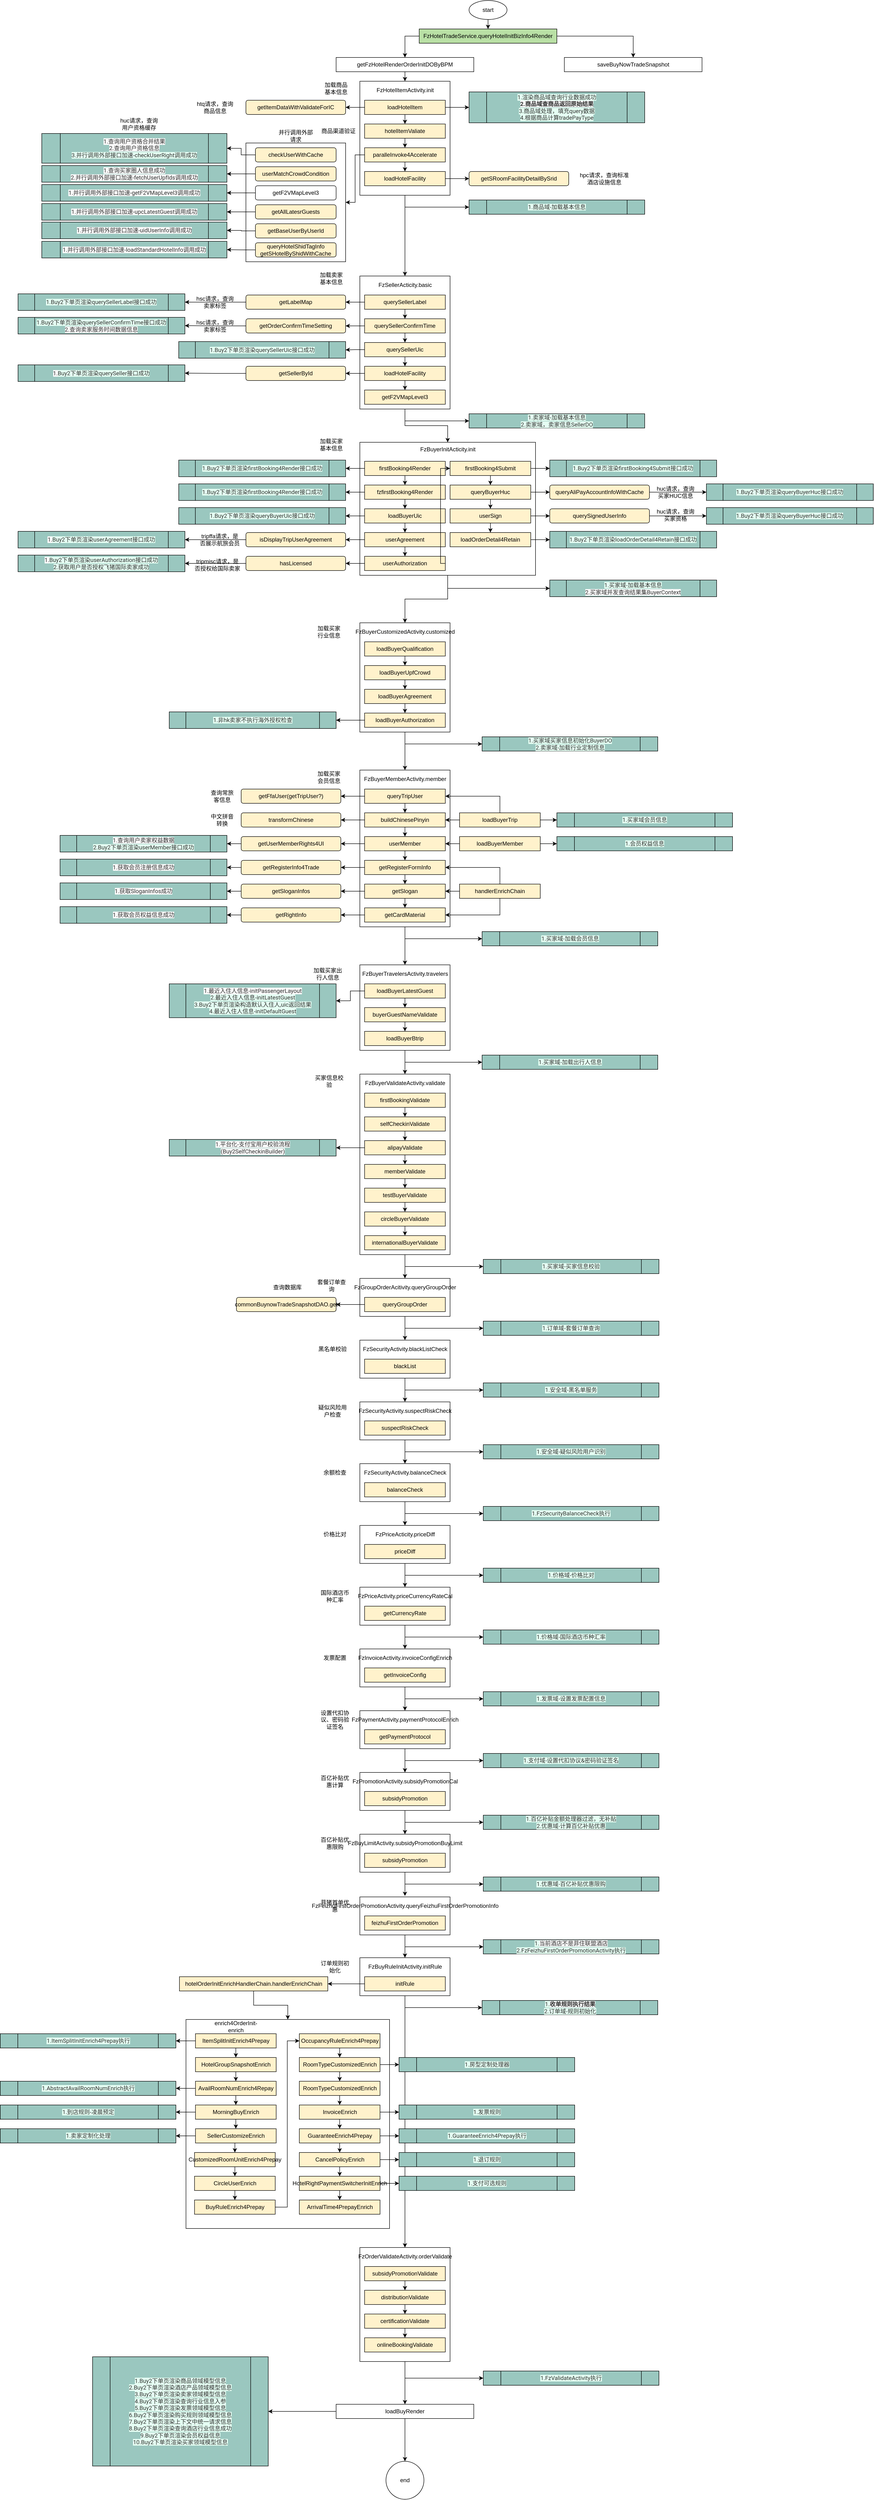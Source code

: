 <mxfile version="17.1.1" type="github">
  <diagram id="wxv-DhRrD6hWVLPp3QyR" name="Page-1">
    <mxGraphModel dx="2125" dy="945" grid="1" gridSize="10" guides="1" tooltips="1" connect="1" arrows="1" fold="1" page="1" pageScale="1" pageWidth="827" pageHeight="1169" math="0" shadow="0">
      <root>
        <mxCell id="0" />
        <mxCell id="1" parent="0" />
        <mxCell id="Lr-_QGNphBaJh8-wqTKY-24" value="" style="rounded=0;whiteSpace=wrap;html=1;fillColor=#FFFFFF;" parent="1" vertex="1">
          <mxGeometry x="-90" y="340" width="210" height="250" as="geometry" />
        </mxCell>
        <mxCell id="Lr-_QGNphBaJh8-wqTKY-3" style="edgeStyle=orthogonalEdgeStyle;rounded=0;orthogonalLoop=1;jettySize=auto;html=1;exitX=0.5;exitY=1;exitDx=0;exitDy=0;entryX=0.5;entryY=0;entryDx=0;entryDy=0;" parent="1" source="Lr-_QGNphBaJh8-wqTKY-1" target="Lr-_QGNphBaJh8-wqTKY-2" edge="1">
          <mxGeometry relative="1" as="geometry" />
        </mxCell>
        <mxCell id="Lr-_QGNphBaJh8-wqTKY-1" value="start" style="ellipse;whiteSpace=wrap;html=1;" parent="1" vertex="1">
          <mxGeometry x="380" y="40" width="80" height="40" as="geometry" />
        </mxCell>
        <mxCell id="Lr-_QGNphBaJh8-wqTKY-5" style="edgeStyle=orthogonalEdgeStyle;rounded=0;orthogonalLoop=1;jettySize=auto;html=1;exitX=0;exitY=0.5;exitDx=0;exitDy=0;entryX=0.5;entryY=0;entryDx=0;entryDy=0;" parent="1" source="Lr-_QGNphBaJh8-wqTKY-2" target="Lr-_QGNphBaJh8-wqTKY-4" edge="1">
          <mxGeometry relative="1" as="geometry" />
        </mxCell>
        <mxCell id="Lr-_QGNphBaJh8-wqTKY-7" style="edgeStyle=orthogonalEdgeStyle;rounded=0;orthogonalLoop=1;jettySize=auto;html=1;exitX=1;exitY=0.5;exitDx=0;exitDy=0;" parent="1" source="Lr-_QGNphBaJh8-wqTKY-2" target="Lr-_QGNphBaJh8-wqTKY-6" edge="1">
          <mxGeometry relative="1" as="geometry" />
        </mxCell>
        <mxCell id="Lr-_QGNphBaJh8-wqTKY-2" value="FzHotelTradeService.queryHotelInitBizInfo4Render" style="rounded=0;whiteSpace=wrap;html=1;fillColor=#B9E0A5;" parent="1" vertex="1">
          <mxGeometry x="275" y="100" width="290" height="30" as="geometry" />
        </mxCell>
        <mxCell id="Lr-_QGNphBaJh8-wqTKY-9" style="edgeStyle=orthogonalEdgeStyle;rounded=0;orthogonalLoop=1;jettySize=auto;html=1;exitX=0.5;exitY=1;exitDx=0;exitDy=0;entryX=0.5;entryY=0;entryDx=0;entryDy=0;" parent="1" source="Lr-_QGNphBaJh8-wqTKY-4" target="Lr-_QGNphBaJh8-wqTKY-8" edge="1">
          <mxGeometry relative="1" as="geometry" />
        </mxCell>
        <mxCell id="Lr-_QGNphBaJh8-wqTKY-4" value="getFzHotelRenderOrderInitDOByBPM" style="rounded=0;whiteSpace=wrap;html=1;" parent="1" vertex="1">
          <mxGeometry x="100" y="160" width="290" height="30" as="geometry" />
        </mxCell>
        <mxCell id="Lr-_QGNphBaJh8-wqTKY-6" value="saveBuyNowTradeSnapshot" style="rounded=0;whiteSpace=wrap;html=1;" parent="1" vertex="1">
          <mxGeometry x="580.75" y="160" width="290" height="30" as="geometry" />
        </mxCell>
        <mxCell id="Lr-_QGNphBaJh8-wqTKY-67" style="edgeStyle=orthogonalEdgeStyle;rounded=0;orthogonalLoop=1;jettySize=auto;html=1;exitX=0.5;exitY=1;exitDx=0;exitDy=0;entryX=0;entryY=0.5;entryDx=0;entryDy=0;" parent="1" source="Lr-_QGNphBaJh8-wqTKY-8" target="Lr-_QGNphBaJh8-wqTKY-57" edge="1">
          <mxGeometry relative="1" as="geometry" />
        </mxCell>
        <mxCell id="Lr-_QGNphBaJh8-wqTKY-79" style="edgeStyle=orthogonalEdgeStyle;rounded=0;orthogonalLoop=1;jettySize=auto;html=1;exitX=0.5;exitY=1;exitDx=0;exitDy=0;entryX=0.5;entryY=0;entryDx=0;entryDy=0;" parent="1" source="Lr-_QGNphBaJh8-wqTKY-8" target="Lr-_QGNphBaJh8-wqTKY-68" edge="1">
          <mxGeometry relative="1" as="geometry" />
        </mxCell>
        <mxCell id="Lr-_QGNphBaJh8-wqTKY-8" value="" style="rounded=0;whiteSpace=wrap;html=1;" parent="1" vertex="1">
          <mxGeometry x="150" y="210" width="190" height="240" as="geometry" />
        </mxCell>
        <mxCell id="Lr-_QGNphBaJh8-wqTKY-10" value="加载商品基本信息" style="text;html=1;strokeColor=none;fillColor=none;align=center;verticalAlign=middle;whiteSpace=wrap;rounded=0;" parent="1" vertex="1">
          <mxGeometry x="70" y="210" width="60" height="30" as="geometry" />
        </mxCell>
        <mxCell id="Lr-_QGNphBaJh8-wqTKY-13" value="FzHotelItemActivity.init" style="text;html=1;strokeColor=none;fillColor=none;align=center;verticalAlign=middle;whiteSpace=wrap;rounded=0;" parent="1" vertex="1">
          <mxGeometry x="172.5" y="214" width="145" height="30" as="geometry" />
        </mxCell>
        <mxCell id="Lr-_QGNphBaJh8-wqTKY-16" style="edgeStyle=orthogonalEdgeStyle;rounded=0;orthogonalLoop=1;jettySize=auto;html=1;exitX=0;exitY=0.5;exitDx=0;exitDy=0;entryX=1;entryY=0.5;entryDx=0;entryDy=0;" parent="1" source="Lr-_QGNphBaJh8-wqTKY-14" target="Lr-_QGNphBaJh8-wqTKY-15" edge="1">
          <mxGeometry relative="1" as="geometry" />
        </mxCell>
        <mxCell id="Lr-_QGNphBaJh8-wqTKY-20" style="edgeStyle=orthogonalEdgeStyle;rounded=0;orthogonalLoop=1;jettySize=auto;html=1;exitX=0.5;exitY=1;exitDx=0;exitDy=0;entryX=0.5;entryY=0;entryDx=0;entryDy=0;" parent="1" source="Lr-_QGNphBaJh8-wqTKY-14" target="Lr-_QGNphBaJh8-wqTKY-18" edge="1">
          <mxGeometry relative="1" as="geometry" />
        </mxCell>
        <mxCell id="Lr-_QGNphBaJh8-wqTKY-31" style="edgeStyle=orthogonalEdgeStyle;rounded=0;orthogonalLoop=1;jettySize=auto;html=1;exitX=1;exitY=0.5;exitDx=0;exitDy=0;" parent="1" source="Lr-_QGNphBaJh8-wqTKY-14" target="Lr-_QGNphBaJh8-wqTKY-30" edge="1">
          <mxGeometry relative="1" as="geometry" />
        </mxCell>
        <mxCell id="Lr-_QGNphBaJh8-wqTKY-14" value="loadHotelItem" style="rounded=0;whiteSpace=wrap;html=1;fillColor=#FFF2CC;" parent="1" vertex="1">
          <mxGeometry x="160" y="250" width="170" height="30" as="geometry" />
        </mxCell>
        <mxCell id="Lr-_QGNphBaJh8-wqTKY-15" value="getItemDataWithValidateForIC" style="rounded=1;whiteSpace=wrap;html=1;fillColor=#FFF2CC;" parent="1" vertex="1">
          <mxGeometry x="-90" y="250" width="210" height="30" as="geometry" />
        </mxCell>
        <mxCell id="Lr-_QGNphBaJh8-wqTKY-17" value="htq请求，查询商品信息" style="text;html=1;strokeColor=none;fillColor=none;align=center;verticalAlign=middle;whiteSpace=wrap;rounded=0;" parent="1" vertex="1">
          <mxGeometry x="-200" y="250" width="90" height="30" as="geometry" />
        </mxCell>
        <mxCell id="Lr-_QGNphBaJh8-wqTKY-23" style="edgeStyle=orthogonalEdgeStyle;rounded=0;orthogonalLoop=1;jettySize=auto;html=1;exitX=0.5;exitY=1;exitDx=0;exitDy=0;entryX=0.5;entryY=0;entryDx=0;entryDy=0;" parent="1" source="Lr-_QGNphBaJh8-wqTKY-18" target="Lr-_QGNphBaJh8-wqTKY-21" edge="1">
          <mxGeometry relative="1" as="geometry" />
        </mxCell>
        <mxCell id="Lr-_QGNphBaJh8-wqTKY-18" value="hotelItemValiate" style="rounded=0;whiteSpace=wrap;html=1;fillColor=#FFF2CC;" parent="1" vertex="1">
          <mxGeometry x="160" y="300" width="170" height="30" as="geometry" />
        </mxCell>
        <mxCell id="Lr-_QGNphBaJh8-wqTKY-19" value="商品渠道验证" style="text;html=1;strokeColor=none;fillColor=none;align=center;verticalAlign=middle;whiteSpace=wrap;rounded=0;" parent="1" vertex="1">
          <mxGeometry x="60" y="300" width="90" height="30" as="geometry" />
        </mxCell>
        <mxCell id="Lr-_QGNphBaJh8-wqTKY-43" style="edgeStyle=orthogonalEdgeStyle;rounded=0;orthogonalLoop=1;jettySize=auto;html=1;exitX=0;exitY=0.5;exitDx=0;exitDy=0;" parent="1" source="Lr-_QGNphBaJh8-wqTKY-21" target="Lr-_QGNphBaJh8-wqTKY-24" edge="1">
          <mxGeometry relative="1" as="geometry" />
        </mxCell>
        <mxCell id="Lr-_QGNphBaJh8-wqTKY-61" style="edgeStyle=orthogonalEdgeStyle;rounded=0;orthogonalLoop=1;jettySize=auto;html=1;exitX=0.5;exitY=1;exitDx=0;exitDy=0;entryX=0.5;entryY=0;entryDx=0;entryDy=0;" parent="1" source="Lr-_QGNphBaJh8-wqTKY-21" target="Lr-_QGNphBaJh8-wqTKY-60" edge="1">
          <mxGeometry relative="1" as="geometry" />
        </mxCell>
        <mxCell id="Lr-_QGNphBaJh8-wqTKY-21" value="paralleInvoke4Accelerate" style="rounded=0;whiteSpace=wrap;html=1;fillColor=#FFF2CC;" parent="1" vertex="1">
          <mxGeometry x="160" y="350" width="170" height="30" as="geometry" />
        </mxCell>
        <mxCell id="Lr-_QGNphBaJh8-wqTKY-22" value="并行调用外部请求" style="text;html=1;strokeColor=none;fillColor=none;align=center;verticalAlign=middle;whiteSpace=wrap;rounded=0;" parent="1" vertex="1">
          <mxGeometry x="-25" y="310" width="80" height="30" as="geometry" />
        </mxCell>
        <mxCell id="Lr-_QGNphBaJh8-wqTKY-37" style="edgeStyle=orthogonalEdgeStyle;rounded=0;orthogonalLoop=1;jettySize=auto;html=1;exitX=0;exitY=0.5;exitDx=0;exitDy=0;" parent="1" source="Lr-_QGNphBaJh8-wqTKY-26" target="Lr-_QGNphBaJh8-wqTKY-36" edge="1">
          <mxGeometry relative="1" as="geometry" />
        </mxCell>
        <mxCell id="Lr-_QGNphBaJh8-wqTKY-26" value="&lt;span&gt;checkUserWithCache&lt;/span&gt;" style="rounded=1;whiteSpace=wrap;html=1;fillColor=#FFF2CC;" parent="1" vertex="1">
          <mxGeometry x="-70" y="350" width="170" height="30" as="geometry" />
        </mxCell>
        <mxCell id="Lr-_QGNphBaJh8-wqTKY-28" value="huc请求，查询用户资格缓存" style="text;html=1;strokeColor=none;fillColor=none;align=center;verticalAlign=middle;whiteSpace=wrap;rounded=0;" parent="1" vertex="1">
          <mxGeometry x="-360" y="285" width="90" height="30" as="geometry" />
        </mxCell>
        <mxCell id="Lr-_QGNphBaJh8-wqTKY-30" value="&lt;span style=&quot;color: rgb(51 , 51 , 51) ; font-family: &amp;#34;roboto&amp;#34; , &amp;#34;helvetica neue&amp;#34; , &amp;#34;helvetica&amp;#34; , &amp;#34;tahoma&amp;#34; , &amp;#34;arial&amp;#34; , &amp;#34;pingfang sc&amp;#34; , &amp;#34;microsoft yahei&amp;#34; ; background-color: rgb(229 , 255 , 243)&quot;&gt;1.渲染商品域查询行业数据成功&lt;br&gt;&lt;/span&gt;&lt;span style=&quot;color: rgb(51 , 51 , 51) ; font-family: &amp;#34;roboto&amp;#34; , &amp;#34;helvetica neue&amp;#34; , &amp;#34;helvetica&amp;#34; , &amp;#34;tahoma&amp;#34; , &amp;#34;arial&amp;#34; , &amp;#34;pingfang sc&amp;#34; , &amp;#34;microsoft yahei&amp;#34; ; font-weight: 700 ; background-color: rgb(250 , 250 , 250)&quot;&gt;2.商品域查商品返回原始结果&lt;br&gt;&lt;/span&gt;&lt;span style=&quot;color: rgb(51 , 51 , 51) ; font-family: &amp;#34;roboto&amp;#34; , &amp;#34;helvetica neue&amp;#34; , &amp;#34;helvetica&amp;#34; , &amp;#34;tahoma&amp;#34; , &amp;#34;arial&amp;#34; , &amp;#34;pingfang sc&amp;#34; , &amp;#34;microsoft yahei&amp;#34; ; background-color: rgb(229 , 255 , 243)&quot;&gt;3.&lt;/span&gt;&lt;span style=&quot;color: rgb(51 , 51 , 51) ; font-family: &amp;#34;roboto&amp;#34; , &amp;#34;helvetica neue&amp;#34; , &amp;#34;helvetica&amp;#34; , &amp;#34;tahoma&amp;#34; , &amp;#34;arial&amp;#34; , &amp;#34;pingfang sc&amp;#34; , &amp;#34;microsoft yahei&amp;#34; ; background-color: rgb(229 , 255 , 243)&quot;&gt;商品域处理，填充query数据&lt;br&gt;&lt;/span&gt;&lt;span style=&quot;color: rgb(51 , 51 , 51) ; font-family: &amp;#34;roboto&amp;#34; , &amp;#34;helvetica neue&amp;#34; , &amp;#34;helvetica&amp;#34; , &amp;#34;tahoma&amp;#34; , &amp;#34;arial&amp;#34; , &amp;#34;pingfang sc&amp;#34; , &amp;#34;microsoft yahei&amp;#34; ; background-color: rgb(229 , 255 , 243)&quot;&gt;4.根据商品计算tradePayType&lt;br&gt;&lt;/span&gt;" style="shape=process;whiteSpace=wrap;html=1;backgroundOutline=1;fillColor=#9AC7BF;" parent="1" vertex="1">
          <mxGeometry x="380" y="232.5" width="370" height="65" as="geometry" />
        </mxCell>
        <mxCell id="Lr-_QGNphBaJh8-wqTKY-36" value="&lt;div style=&quot;text-align: center&quot;&gt;&lt;span style=&quot;background-color: rgb(250 , 250 , 250) ; color: rgb(51 , 51 , 51) ; font-family: &amp;#34;roboto&amp;#34; , &amp;#34;helvetica neue&amp;#34; , &amp;#34;helvetica&amp;#34; , &amp;#34;tahoma&amp;#34; , &amp;#34;arial&amp;#34; , &amp;#34;pingfang sc&amp;#34; , &amp;#34;microsoft yahei&amp;#34;&quot;&gt;1.查询用户资格合并结果&lt;/span&gt;&lt;/div&gt;&lt;div style=&quot;text-align: center&quot;&gt;&lt;span style=&quot;background-color: rgb(250 , 250 , 250) ; color: rgb(51 , 51 , 51) ; font-family: &amp;#34;roboto&amp;#34; , &amp;#34;helvetica neue&amp;#34; , &amp;#34;helvetica&amp;#34; , &amp;#34;tahoma&amp;#34; , &amp;#34;arial&amp;#34; , &amp;#34;pingfang sc&amp;#34; , &amp;#34;microsoft yahei&amp;#34;&quot;&gt;2.查询用户资格信息&lt;/span&gt;&lt;/div&gt;&lt;span style=&quot;color: rgb(51 , 51 , 51) ; font-family: &amp;#34;roboto&amp;#34; , &amp;#34;helvetica neue&amp;#34; , &amp;#34;helvetica&amp;#34; , &amp;#34;tahoma&amp;#34; , &amp;#34;arial&amp;#34; , &amp;#34;pingfang sc&amp;#34; , &amp;#34;microsoft yahei&amp;#34; ; background-color: rgb(229 , 255 , 243)&quot;&gt;3.并行调用外部接口加速-checkUserRight调用成功&lt;/span&gt;" style="shape=process;whiteSpace=wrap;html=1;backgroundOutline=1;fillColor=#9AC7BF;" parent="1" vertex="1">
          <mxGeometry x="-520" y="320" width="390" height="62.5" as="geometry" />
        </mxCell>
        <mxCell id="Lr-_QGNphBaJh8-wqTKY-41" style="edgeStyle=orthogonalEdgeStyle;rounded=0;orthogonalLoop=1;jettySize=auto;html=1;exitX=0;exitY=0.5;exitDx=0;exitDy=0;entryX=1;entryY=0.5;entryDx=0;entryDy=0;" parent="1" source="Lr-_QGNphBaJh8-wqTKY-38" target="Lr-_QGNphBaJh8-wqTKY-39" edge="1">
          <mxGeometry relative="1" as="geometry" />
        </mxCell>
        <mxCell id="Lr-_QGNphBaJh8-wqTKY-38" value="userMatchCrowdCondition" style="rounded=1;whiteSpace=wrap;html=1;fillColor=#FFF2CC;" parent="1" vertex="1">
          <mxGeometry x="-70" y="390" width="170" height="30" as="geometry" />
        </mxCell>
        <mxCell id="Lr-_QGNphBaJh8-wqTKY-39" value="&lt;div style=&quot;text-align: center&quot;&gt;&lt;font color=&quot;#333333&quot; face=&quot;roboto, helvetica neue, helvetica, tahoma, arial, pingfang sc, microsoft yahei&quot;&gt;&lt;span style=&quot;background-color: rgb(250 , 250 , 250)&quot;&gt;1.查询买家圈人信息成功&lt;/span&gt;&lt;/font&gt;&lt;/div&gt;&lt;div style=&quot;text-align: center&quot;&gt;&lt;font color=&quot;#333333&quot; face=&quot;roboto, helvetica neue, helvetica, tahoma, arial, pingfang sc, microsoft yahei&quot;&gt;&lt;span style=&quot;background-color: rgb(250 , 250 , 250)&quot;&gt;2.并行调用外部接口加速-fetchUserUpfIds调用成功&lt;/span&gt;&lt;/font&gt;&lt;/div&gt;" style="shape=process;whiteSpace=wrap;html=1;backgroundOutline=1;fillColor=#9AC7BF;" parent="1" vertex="1">
          <mxGeometry x="-520" y="387.5" width="390" height="35" as="geometry" />
        </mxCell>
        <mxCell id="Lr-_QGNphBaJh8-wqTKY-46" style="edgeStyle=orthogonalEdgeStyle;rounded=0;orthogonalLoop=1;jettySize=auto;html=1;exitX=0;exitY=0.5;exitDx=0;exitDy=0;" parent="1" source="Lr-_QGNphBaJh8-wqTKY-44" target="Lr-_QGNphBaJh8-wqTKY-45" edge="1">
          <mxGeometry relative="1" as="geometry" />
        </mxCell>
        <mxCell id="Lr-_QGNphBaJh8-wqTKY-44" value="getF2VMapLevel3" style="rounded=1;whiteSpace=wrap;html=1;fillColor=#FFFFFF;" parent="1" vertex="1">
          <mxGeometry x="-70" y="430" width="170" height="30" as="geometry" />
        </mxCell>
        <mxCell id="Lr-_QGNphBaJh8-wqTKY-45" value="&lt;div style=&quot;text-align: center&quot;&gt;&lt;span style=&quot;background-color: rgb(250 , 250 , 250) ; color: rgb(51 , 51 , 51) ; font-family: &amp;#34;roboto&amp;#34; , &amp;#34;helvetica neue&amp;#34; , &amp;#34;helvetica&amp;#34; , &amp;#34;tahoma&amp;#34; , &amp;#34;arial&amp;#34; , &amp;#34;pingfang sc&amp;#34; , &amp;#34;microsoft yahei&amp;#34;&quot;&gt;1.并行调用外部接口加速-getF2VMapLevel3调用成功&lt;/span&gt;&lt;br&gt;&lt;/div&gt;" style="shape=process;whiteSpace=wrap;html=1;backgroundOutline=1;fillColor=#9AC7BF;" parent="1" vertex="1">
          <mxGeometry x="-520" y="427.5" width="390" height="35" as="geometry" />
        </mxCell>
        <mxCell id="Lr-_QGNphBaJh8-wqTKY-49" style="edgeStyle=orthogonalEdgeStyle;rounded=0;orthogonalLoop=1;jettySize=auto;html=1;exitX=0;exitY=0.5;exitDx=0;exitDy=0;entryX=1;entryY=0.5;entryDx=0;entryDy=0;" parent="1" source="Lr-_QGNphBaJh8-wqTKY-47" target="Lr-_QGNphBaJh8-wqTKY-48" edge="1">
          <mxGeometry relative="1" as="geometry" />
        </mxCell>
        <mxCell id="Lr-_QGNphBaJh8-wqTKY-47" value="getAllLatesrGuests" style="rounded=1;whiteSpace=wrap;html=1;fillColor=#FFF2CC;" parent="1" vertex="1">
          <mxGeometry x="-70" y="470" width="170" height="30" as="geometry" />
        </mxCell>
        <mxCell id="Lr-_QGNphBaJh8-wqTKY-48" value="&lt;div style=&quot;text-align: center&quot;&gt;&lt;span style=&quot;background-color: rgb(250 , 250 , 250) ; color: rgb(51 , 51 , 51) ; font-family: &amp;#34;roboto&amp;#34; , &amp;#34;helvetica neue&amp;#34; , &amp;#34;helvetica&amp;#34; , &amp;#34;tahoma&amp;#34; , &amp;#34;arial&amp;#34; , &amp;#34;pingfang sc&amp;#34; , &amp;#34;microsoft yahei&amp;#34;&quot;&gt;1.并行调用外部接口加速-upcLatestGuest调用成功&lt;/span&gt;&lt;br&gt;&lt;/div&gt;" style="shape=process;whiteSpace=wrap;html=1;backgroundOutline=1;fillColor=#9AC7BF;" parent="1" vertex="1">
          <mxGeometry x="-520" y="467.5" width="390" height="35" as="geometry" />
        </mxCell>
        <mxCell id="Lr-_QGNphBaJh8-wqTKY-53" style="edgeStyle=orthogonalEdgeStyle;rounded=0;orthogonalLoop=1;jettySize=auto;html=1;exitX=0;exitY=0.5;exitDx=0;exitDy=0;entryX=1;entryY=0.5;entryDx=0;entryDy=0;" parent="1" source="Lr-_QGNphBaJh8-wqTKY-50" target="Lr-_QGNphBaJh8-wqTKY-51" edge="1">
          <mxGeometry relative="1" as="geometry" />
        </mxCell>
        <mxCell id="Lr-_QGNphBaJh8-wqTKY-50" value="getBaseUserByUserId" style="rounded=1;whiteSpace=wrap;html=1;fillColor=#FFF2CC;" parent="1" vertex="1">
          <mxGeometry x="-70" y="510" width="170" height="30" as="geometry" />
        </mxCell>
        <mxCell id="Lr-_QGNphBaJh8-wqTKY-51" value="&lt;div style=&quot;text-align: center&quot;&gt;&lt;span style=&quot;background-color: rgb(250 , 250 , 250) ; color: rgb(51 , 51 , 51) ; font-family: &amp;#34;roboto&amp;#34; , &amp;#34;helvetica neue&amp;#34; , &amp;#34;helvetica&amp;#34; , &amp;#34;tahoma&amp;#34; , &amp;#34;arial&amp;#34; , &amp;#34;pingfang sc&amp;#34; , &amp;#34;microsoft yahei&amp;#34;&quot;&gt;1.并行调用外部接口加速-uidUserInfo调用成功&lt;/span&gt;&lt;br&gt;&lt;/div&gt;" style="shape=process;whiteSpace=wrap;html=1;backgroundOutline=1;fillColor=#9AC7BF;" parent="1" vertex="1">
          <mxGeometry x="-520" y="506.5" width="390" height="35" as="geometry" />
        </mxCell>
        <mxCell id="Lr-_QGNphBaJh8-wqTKY-56" style="edgeStyle=orthogonalEdgeStyle;rounded=0;orthogonalLoop=1;jettySize=auto;html=1;exitX=0;exitY=0.5;exitDx=0;exitDy=0;entryX=1;entryY=0.5;entryDx=0;entryDy=0;" parent="1" source="Lr-_QGNphBaJh8-wqTKY-54" target="Lr-_QGNphBaJh8-wqTKY-55" edge="1">
          <mxGeometry relative="1" as="geometry" />
        </mxCell>
        <mxCell id="Lr-_QGNphBaJh8-wqTKY-54" value="queryHotelShidTagInfo&lt;br&gt;getSHotelByShidWithCache" style="rounded=1;whiteSpace=wrap;html=1;fillColor=#FFF2CC;" parent="1" vertex="1">
          <mxGeometry x="-70" y="550" width="170" height="30" as="geometry" />
        </mxCell>
        <mxCell id="Lr-_QGNphBaJh8-wqTKY-55" value="&lt;div style=&quot;text-align: center&quot;&gt;&lt;span style=&quot;background-color: rgb(250 , 250 , 250) ; color: rgb(51 , 51 , 51) ; font-family: &amp;#34;roboto&amp;#34; , &amp;#34;helvetica neue&amp;#34; , &amp;#34;helvetica&amp;#34; , &amp;#34;tahoma&amp;#34; , &amp;#34;arial&amp;#34; , &amp;#34;pingfang sc&amp;#34; , &amp;#34;microsoft yahei&amp;#34;&quot;&gt;1.并行调用外部接口加速-loadStandardHotelInfo调用成功&lt;/span&gt;&lt;br&gt;&lt;/div&gt;" style="shape=process;whiteSpace=wrap;html=1;backgroundOutline=1;fillColor=#9AC7BF;" parent="1" vertex="1">
          <mxGeometry x="-520" y="547" width="390" height="35" as="geometry" />
        </mxCell>
        <mxCell id="Lr-_QGNphBaJh8-wqTKY-57" value="&lt;span style=&quot;color: rgb(51 , 51 , 51) ; font-family: &amp;#34;roboto&amp;#34; , &amp;#34;helvetica neue&amp;#34; , &amp;#34;helvetica&amp;#34; , &amp;#34;tahoma&amp;#34; , &amp;#34;arial&amp;#34; , &amp;#34;pingfang sc&amp;#34; , &amp;#34;microsoft yahei&amp;#34; ; background-color: rgb(229 , 255 , 243)&quot;&gt;1.&lt;/span&gt;&lt;span style=&quot;color: rgb(51 , 51 , 51) ; font-family: &amp;#34;roboto&amp;#34; , &amp;#34;helvetica neue&amp;#34; , &amp;#34;helvetica&amp;#34; , &amp;#34;tahoma&amp;#34; , &amp;#34;arial&amp;#34; , &amp;#34;pingfang sc&amp;#34; , &amp;#34;microsoft yahei&amp;#34; ; background-color: rgb(229 , 255 , 243)&quot;&gt;商品域-加载基本信息&lt;/span&gt;&lt;span style=&quot;color: rgb(51 , 51 , 51) ; font-family: &amp;#34;roboto&amp;#34; , &amp;#34;helvetica neue&amp;#34; , &amp;#34;helvetica&amp;#34; , &amp;#34;tahoma&amp;#34; , &amp;#34;arial&amp;#34; , &amp;#34;pingfang sc&amp;#34; , &amp;#34;microsoft yahei&amp;#34; ; background-color: rgb(229 , 255 , 243)&quot;&gt;&lt;br&gt;&lt;/span&gt;" style="shape=process;whiteSpace=wrap;html=1;backgroundOutline=1;fillColor=#9AC7BF;" parent="1" vertex="1">
          <mxGeometry x="380" y="460" width="370" height="30" as="geometry" />
        </mxCell>
        <mxCell id="Lr-_QGNphBaJh8-wqTKY-64" style="edgeStyle=orthogonalEdgeStyle;rounded=0;orthogonalLoop=1;jettySize=auto;html=1;exitX=1;exitY=0.5;exitDx=0;exitDy=0;entryX=0;entryY=0.5;entryDx=0;entryDy=0;" parent="1" source="Lr-_QGNphBaJh8-wqTKY-60" target="Lr-_QGNphBaJh8-wqTKY-62" edge="1">
          <mxGeometry relative="1" as="geometry" />
        </mxCell>
        <mxCell id="Lr-_QGNphBaJh8-wqTKY-60" value="loadHotelFacility" style="rounded=0;whiteSpace=wrap;html=1;fillColor=#FFF2CC;" parent="1" vertex="1">
          <mxGeometry x="160" y="400" width="170" height="30" as="geometry" />
        </mxCell>
        <mxCell id="Lr-_QGNphBaJh8-wqTKY-62" value="getSRoomFacilityDetailBySrid" style="rounded=1;whiteSpace=wrap;html=1;fillColor=#FFF2CC;" parent="1" vertex="1">
          <mxGeometry x="380" y="400" width="210" height="30" as="geometry" />
        </mxCell>
        <mxCell id="Lr-_QGNphBaJh8-wqTKY-65" value="hpc请求，查询标准酒店设施信息" style="text;html=1;strokeColor=none;fillColor=none;align=center;verticalAlign=middle;whiteSpace=wrap;rounded=0;" parent="1" vertex="1">
          <mxGeometry x="610" y="400" width="110" height="30" as="geometry" />
        </mxCell>
        <mxCell id="Lr-_QGNphBaJh8-wqTKY-110" style="edgeStyle=orthogonalEdgeStyle;rounded=0;orthogonalLoop=1;jettySize=auto;html=1;exitX=0.5;exitY=1;exitDx=0;exitDy=0;entryX=0;entryY=0.5;entryDx=0;entryDy=0;" parent="1" source="Lr-_QGNphBaJh8-wqTKY-68" target="Lr-_QGNphBaJh8-wqTKY-104" edge="1">
          <mxGeometry relative="1" as="geometry" />
        </mxCell>
        <mxCell id="Lr-_QGNphBaJh8-wqTKY-123" style="edgeStyle=orthogonalEdgeStyle;rounded=0;orthogonalLoop=1;jettySize=auto;html=1;exitX=0.5;exitY=1;exitDx=0;exitDy=0;entryX=0.5;entryY=0;entryDx=0;entryDy=0;" parent="1" source="Lr-_QGNphBaJh8-wqTKY-68" target="Lr-_QGNphBaJh8-wqTKY-111" edge="1">
          <mxGeometry relative="1" as="geometry" />
        </mxCell>
        <mxCell id="Lr-_QGNphBaJh8-wqTKY-68" value="" style="rounded=0;whiteSpace=wrap;html=1;" parent="1" vertex="1">
          <mxGeometry x="150" y="620" width="190" height="280" as="geometry" />
        </mxCell>
        <mxCell id="Lr-_QGNphBaJh8-wqTKY-69" value="FzSellerActicity.basic" style="text;html=1;strokeColor=none;fillColor=none;align=center;verticalAlign=middle;whiteSpace=wrap;rounded=0;" parent="1" vertex="1">
          <mxGeometry x="172.5" y="624" width="145" height="30" as="geometry" />
        </mxCell>
        <mxCell id="Lr-_QGNphBaJh8-wqTKY-70" style="edgeStyle=orthogonalEdgeStyle;rounded=0;orthogonalLoop=1;jettySize=auto;html=1;exitX=0.5;exitY=1;exitDx=0;exitDy=0;entryX=0.5;entryY=0;entryDx=0;entryDy=0;" parent="1" source="Lr-_QGNphBaJh8-wqTKY-71" target="Lr-_QGNphBaJh8-wqTKY-73" edge="1">
          <mxGeometry relative="1" as="geometry" />
        </mxCell>
        <mxCell id="Lr-_QGNphBaJh8-wqTKY-82" style="edgeStyle=orthogonalEdgeStyle;rounded=0;orthogonalLoop=1;jettySize=auto;html=1;exitX=0;exitY=0.5;exitDx=0;exitDy=0;entryX=1;entryY=0.5;entryDx=0;entryDy=0;" parent="1" source="Lr-_QGNphBaJh8-wqTKY-71" target="Lr-_QGNphBaJh8-wqTKY-81" edge="1">
          <mxGeometry relative="1" as="geometry" />
        </mxCell>
        <mxCell id="Lr-_QGNphBaJh8-wqTKY-71" value="querySellerLabel" style="rounded=0;whiteSpace=wrap;html=1;fillColor=#FFF2CC;" parent="1" vertex="1">
          <mxGeometry x="160" y="660" width="170" height="30" as="geometry" />
        </mxCell>
        <mxCell id="Lr-_QGNphBaJh8-wqTKY-72" style="edgeStyle=orthogonalEdgeStyle;rounded=0;orthogonalLoop=1;jettySize=auto;html=1;exitX=0.5;exitY=1;exitDx=0;exitDy=0;entryX=0.5;entryY=0;entryDx=0;entryDy=0;" parent="1" source="Lr-_QGNphBaJh8-wqTKY-73" target="Lr-_QGNphBaJh8-wqTKY-75" edge="1">
          <mxGeometry relative="1" as="geometry" />
        </mxCell>
        <mxCell id="Lr-_QGNphBaJh8-wqTKY-88" style="edgeStyle=orthogonalEdgeStyle;rounded=0;orthogonalLoop=1;jettySize=auto;html=1;exitX=0;exitY=0.5;exitDx=0;exitDy=0;entryX=1;entryY=0.5;entryDx=0;entryDy=0;" parent="1" source="Lr-_QGNphBaJh8-wqTKY-73" target="Lr-_QGNphBaJh8-wqTKY-86" edge="1">
          <mxGeometry relative="1" as="geometry" />
        </mxCell>
        <mxCell id="Lr-_QGNphBaJh8-wqTKY-73" value="querySellerConfirmTime" style="rounded=0;whiteSpace=wrap;html=1;fillColor=#FFF2CC;" parent="1" vertex="1">
          <mxGeometry x="160" y="710" width="170" height="30" as="geometry" />
        </mxCell>
        <mxCell id="Lr-_QGNphBaJh8-wqTKY-74" style="edgeStyle=orthogonalEdgeStyle;rounded=0;orthogonalLoop=1;jettySize=auto;html=1;exitX=0.5;exitY=1;exitDx=0;exitDy=0;entryX=0.5;entryY=0;entryDx=0;entryDy=0;" parent="1" source="Lr-_QGNphBaJh8-wqTKY-75" target="Lr-_QGNphBaJh8-wqTKY-76" edge="1">
          <mxGeometry relative="1" as="geometry" />
        </mxCell>
        <mxCell id="Lr-_QGNphBaJh8-wqTKY-97" style="edgeStyle=orthogonalEdgeStyle;rounded=0;orthogonalLoop=1;jettySize=auto;html=1;exitX=0;exitY=0.5;exitDx=0;exitDy=0;" parent="1" source="Lr-_QGNphBaJh8-wqTKY-75" target="Lr-_QGNphBaJh8-wqTKY-96" edge="1">
          <mxGeometry relative="1" as="geometry" />
        </mxCell>
        <mxCell id="Lr-_QGNphBaJh8-wqTKY-75" value="querySellerUic" style="rounded=0;whiteSpace=wrap;html=1;fillColor=#FFF2CC;" parent="1" vertex="1">
          <mxGeometry x="160" y="760" width="170" height="30" as="geometry" />
        </mxCell>
        <mxCell id="Lr-_QGNphBaJh8-wqTKY-101" style="edgeStyle=orthogonalEdgeStyle;rounded=0;orthogonalLoop=1;jettySize=auto;html=1;exitX=0;exitY=0.5;exitDx=0;exitDy=0;" parent="1" source="Lr-_QGNphBaJh8-wqTKY-76" target="Lr-_QGNphBaJh8-wqTKY-99" edge="1">
          <mxGeometry relative="1" as="geometry" />
        </mxCell>
        <mxCell id="Lr-_QGNphBaJh8-wqTKY-107" style="edgeStyle=orthogonalEdgeStyle;rounded=0;orthogonalLoop=1;jettySize=auto;html=1;exitX=0.5;exitY=1;exitDx=0;exitDy=0;" parent="1" source="Lr-_QGNphBaJh8-wqTKY-76" target="Lr-_QGNphBaJh8-wqTKY-106" edge="1">
          <mxGeometry relative="1" as="geometry" />
        </mxCell>
        <mxCell id="Lr-_QGNphBaJh8-wqTKY-76" value="loadHotelFacility" style="rounded=0;whiteSpace=wrap;html=1;fillColor=#FFF2CC;" parent="1" vertex="1">
          <mxGeometry x="160" y="810" width="170" height="30" as="geometry" />
        </mxCell>
        <mxCell id="Lr-_QGNphBaJh8-wqTKY-93" style="edgeStyle=orthogonalEdgeStyle;rounded=0;orthogonalLoop=1;jettySize=auto;html=1;exitX=0;exitY=0.5;exitDx=0;exitDy=0;" parent="1" source="Lr-_QGNphBaJh8-wqTKY-81" target="Lr-_QGNphBaJh8-wqTKY-92" edge="1">
          <mxGeometry relative="1" as="geometry" />
        </mxCell>
        <mxCell id="Lr-_QGNphBaJh8-wqTKY-81" value="getLabelMap" style="rounded=1;whiteSpace=wrap;html=1;fillColor=#FFF2CC;" parent="1" vertex="1">
          <mxGeometry x="-90" y="660" width="210" height="30" as="geometry" />
        </mxCell>
        <mxCell id="Lr-_QGNphBaJh8-wqTKY-83" value="hsc请求，查询卖家标签" style="text;html=1;strokeColor=none;fillColor=none;align=center;verticalAlign=middle;whiteSpace=wrap;rounded=0;" parent="1" vertex="1">
          <mxGeometry x="-200" y="660" width="90" height="30" as="geometry" />
        </mxCell>
        <mxCell id="Lr-_QGNphBaJh8-wqTKY-90" style="edgeStyle=orthogonalEdgeStyle;rounded=0;orthogonalLoop=1;jettySize=auto;html=1;exitX=0;exitY=0.5;exitDx=0;exitDy=0;" parent="1" source="Lr-_QGNphBaJh8-wqTKY-86" target="Lr-_QGNphBaJh8-wqTKY-89" edge="1">
          <mxGeometry relative="1" as="geometry" />
        </mxCell>
        <mxCell id="Lr-_QGNphBaJh8-wqTKY-86" value="getOrderConfirmTimeSetting" style="rounded=1;whiteSpace=wrap;html=1;fillColor=#FFF2CC;" parent="1" vertex="1">
          <mxGeometry x="-90" y="710" width="210" height="30" as="geometry" />
        </mxCell>
        <mxCell id="Lr-_QGNphBaJh8-wqTKY-87" value="hsc请求，查询卖家标签" style="text;html=1;strokeColor=none;fillColor=none;align=center;verticalAlign=middle;whiteSpace=wrap;rounded=0;" parent="1" vertex="1">
          <mxGeometry x="-200" y="710" width="90" height="30" as="geometry" />
        </mxCell>
        <mxCell id="Lr-_QGNphBaJh8-wqTKY-89" value="&lt;div style=&quot;text-align: center&quot;&gt;&lt;/div&gt;&lt;span style=&quot;color: rgb(51 , 51 , 51) ; font-family: &amp;#34;roboto&amp;#34; , &amp;#34;helvetica neue&amp;#34; , &amp;#34;helvetica&amp;#34; , &amp;#34;tahoma&amp;#34; , &amp;#34;arial&amp;#34; , &amp;#34;pingfang sc&amp;#34; , &amp;#34;microsoft yahei&amp;#34; ; background-color: rgb(229 , 255 , 243)&quot;&gt;1.Buy2下单页渲染&lt;/span&gt;&lt;span style=&quot;color: rgb(51 , 51 , 51) ; font-family: &amp;#34;roboto&amp;#34; , &amp;#34;helvetica neue&amp;#34; , &amp;#34;helvetica&amp;#34; , &amp;#34;tahoma&amp;#34; , &amp;#34;arial&amp;#34; , &amp;#34;pingfang sc&amp;#34; , &amp;#34;microsoft yahei&amp;#34; ; background-color: rgb(229 , 255 , 243)&quot;&gt;querySellerConfirmTime&lt;/span&gt;&lt;span style=&quot;color: rgb(51 , 51 , 51) ; font-family: &amp;#34;roboto&amp;#34; , &amp;#34;helvetica neue&amp;#34; , &amp;#34;helvetica&amp;#34; , &amp;#34;tahoma&amp;#34; , &amp;#34;arial&amp;#34; , &amp;#34;pingfang sc&amp;#34; , &amp;#34;microsoft yahei&amp;#34; ; background-color: rgb(229 , 255 , 243)&quot;&gt;接口成功&lt;/span&gt;&lt;span style=&quot;color: rgb(51 , 51 , 51) ; font-family: &amp;#34;roboto&amp;#34; , &amp;#34;helvetica neue&amp;#34; , &amp;#34;helvetica&amp;#34; , &amp;#34;tahoma&amp;#34; , &amp;#34;arial&amp;#34; , &amp;#34;pingfang sc&amp;#34; , &amp;#34;microsoft yahei&amp;#34; ; background-color: rgb(250 , 250 , 250)&quot;&gt;&lt;br&gt;2.查询卖家服务时间数据信息&lt;/span&gt;" style="shape=process;whiteSpace=wrap;html=1;backgroundOutline=1;fillColor=#9AC7BF;" parent="1" vertex="1">
          <mxGeometry x="-570" y="707" width="351.5" height="35" as="geometry" />
        </mxCell>
        <mxCell id="Lr-_QGNphBaJh8-wqTKY-92" value="&lt;div style=&quot;text-align: center&quot;&gt;&lt;/div&gt;&lt;span style=&quot;color: rgb(51 , 51 , 51) ; font-family: &amp;#34;roboto&amp;#34; , &amp;#34;helvetica neue&amp;#34; , &amp;#34;helvetica&amp;#34; , &amp;#34;tahoma&amp;#34; , &amp;#34;arial&amp;#34; , &amp;#34;pingfang sc&amp;#34; , &amp;#34;microsoft yahei&amp;#34; ; background-color: rgb(229 , 255 , 243)&quot;&gt;1.Buy2下单页渲染&lt;/span&gt;&lt;span style=&quot;color: rgb(51 , 51 , 51) ; font-family: &amp;#34;roboto&amp;#34; , &amp;#34;helvetica neue&amp;#34; , &amp;#34;helvetica&amp;#34; , &amp;#34;tahoma&amp;#34; , &amp;#34;arial&amp;#34; , &amp;#34;pingfang sc&amp;#34; , &amp;#34;microsoft yahei&amp;#34; ; background-color: rgb(229 , 255 , 243)&quot;&gt;querySellerLabel&lt;/span&gt;&lt;span style=&quot;color: rgb(51 , 51 , 51) ; font-family: &amp;#34;roboto&amp;#34; , &amp;#34;helvetica neue&amp;#34; , &amp;#34;helvetica&amp;#34; , &amp;#34;tahoma&amp;#34; , &amp;#34;arial&amp;#34; , &amp;#34;pingfang sc&amp;#34; , &amp;#34;microsoft yahei&amp;#34; ; background-color: rgb(229 , 255 , 243)&quot;&gt;接口成功&lt;/span&gt;&lt;span style=&quot;color: rgb(51 , 51 , 51) ; font-family: &amp;#34;roboto&amp;#34; , &amp;#34;helvetica neue&amp;#34; , &amp;#34;helvetica&amp;#34; , &amp;#34;tahoma&amp;#34; , &amp;#34;arial&amp;#34; , &amp;#34;pingfang sc&amp;#34; , &amp;#34;microsoft yahei&amp;#34; ; background-color: rgb(250 , 250 , 250)&quot;&gt;&lt;br&gt;&lt;/span&gt;" style="shape=process;whiteSpace=wrap;html=1;backgroundOutline=1;fillColor=#9AC7BF;" parent="1" vertex="1">
          <mxGeometry x="-570" y="657.5" width="351.5" height="35" as="geometry" />
        </mxCell>
        <mxCell id="Lr-_QGNphBaJh8-wqTKY-96" value="&lt;div style=&quot;text-align: center&quot;&gt;&lt;/div&gt;&lt;span style=&quot;color: rgb(51 , 51 , 51) ; font-family: &amp;#34;roboto&amp;#34; , &amp;#34;helvetica neue&amp;#34; , &amp;#34;helvetica&amp;#34; , &amp;#34;tahoma&amp;#34; , &amp;#34;arial&amp;#34; , &amp;#34;pingfang sc&amp;#34; , &amp;#34;microsoft yahei&amp;#34; ; background-color: rgb(229 , 255 , 243)&quot;&gt;1.Buy2下单页渲染&lt;/span&gt;&lt;span style=&quot;color: rgb(51 , 51 , 51) ; font-family: &amp;#34;roboto&amp;#34; , &amp;#34;helvetica neue&amp;#34; , &amp;#34;helvetica&amp;#34; , &amp;#34;tahoma&amp;#34; , &amp;#34;arial&amp;#34; , &amp;#34;pingfang sc&amp;#34; , &amp;#34;microsoft yahei&amp;#34; ; background-color: rgb(229 , 255 , 243)&quot;&gt;querySellerUic&lt;/span&gt;&lt;span style=&quot;color: rgb(51 , 51 , 51) ; font-family: &amp;#34;roboto&amp;#34; , &amp;#34;helvetica neue&amp;#34; , &amp;#34;helvetica&amp;#34; , &amp;#34;tahoma&amp;#34; , &amp;#34;arial&amp;#34; , &amp;#34;pingfang sc&amp;#34; , &amp;#34;microsoft yahei&amp;#34; ; background-color: rgb(229 , 255 , 243)&quot;&gt;接口成功&lt;/span&gt;&lt;span style=&quot;color: rgb(51 , 51 , 51) ; font-family: &amp;#34;roboto&amp;#34; , &amp;#34;helvetica neue&amp;#34; , &amp;#34;helvetica&amp;#34; , &amp;#34;tahoma&amp;#34; , &amp;#34;arial&amp;#34; , &amp;#34;pingfang sc&amp;#34; , &amp;#34;microsoft yahei&amp;#34; ; background-color: rgb(250 , 250 , 250)&quot;&gt;&lt;br&gt;&lt;/span&gt;" style="shape=process;whiteSpace=wrap;html=1;backgroundOutline=1;fillColor=#9AC7BF;" parent="1" vertex="1">
          <mxGeometry x="-231.5" y="758" width="351.5" height="35" as="geometry" />
        </mxCell>
        <mxCell id="Lr-_QGNphBaJh8-wqTKY-103" style="edgeStyle=orthogonalEdgeStyle;rounded=0;orthogonalLoop=1;jettySize=auto;html=1;exitX=0;exitY=0.5;exitDx=0;exitDy=0;" parent="1" source="Lr-_QGNphBaJh8-wqTKY-99" target="Lr-_QGNphBaJh8-wqTKY-102" edge="1">
          <mxGeometry relative="1" as="geometry" />
        </mxCell>
        <mxCell id="Lr-_QGNphBaJh8-wqTKY-99" value="getSellerById" style="rounded=1;whiteSpace=wrap;html=1;fillColor=#FFF2CC;" parent="1" vertex="1">
          <mxGeometry x="-90" y="810" width="210" height="30" as="geometry" />
        </mxCell>
        <mxCell id="Lr-_QGNphBaJh8-wqTKY-102" value="&lt;div style=&quot;text-align: center&quot;&gt;&lt;/div&gt;&lt;span style=&quot;color: rgb(51 , 51 , 51) ; font-family: &amp;#34;roboto&amp;#34; , &amp;#34;helvetica neue&amp;#34; , &amp;#34;helvetica&amp;#34; , &amp;#34;tahoma&amp;#34; , &amp;#34;arial&amp;#34; , &amp;#34;pingfang sc&amp;#34; , &amp;#34;microsoft yahei&amp;#34; ; background-color: rgb(250 , 250 , 250)&quot;&gt;1.&lt;/span&gt;&lt;span style=&quot;color: rgb(51 , 51 , 51) ; font-family: &amp;#34;roboto&amp;#34; , &amp;#34;helvetica neue&amp;#34; , &amp;#34;helvetica&amp;#34; , &amp;#34;tahoma&amp;#34; , &amp;#34;arial&amp;#34; , &amp;#34;pingfang sc&amp;#34; , &amp;#34;microsoft yahei&amp;#34; ; background-color: rgb(229 , 255 , 243)&quot;&gt;Buy2下单页渲染querySeller接口成功&lt;/span&gt;" style="shape=process;whiteSpace=wrap;html=1;backgroundOutline=1;fillColor=#9AC7BF;" parent="1" vertex="1">
          <mxGeometry x="-570" y="807" width="351.5" height="35" as="geometry" />
        </mxCell>
        <mxCell id="Lr-_QGNphBaJh8-wqTKY-104" value="&lt;span style=&quot;color: rgb(51 , 51 , 51) ; font-family: &amp;#34;roboto&amp;#34; , &amp;#34;helvetica neue&amp;#34; , &amp;#34;helvetica&amp;#34; , &amp;#34;tahoma&amp;#34; , &amp;#34;arial&amp;#34; , &amp;#34;pingfang sc&amp;#34; , &amp;#34;microsoft yahei&amp;#34; ; background-color: rgb(229 , 255 , 243)&quot;&gt;1.卖家域&lt;/span&gt;&lt;span style=&quot;color: rgb(51 , 51 , 51) ; font-family: &amp;#34;roboto&amp;#34; , &amp;#34;helvetica neue&amp;#34; , &amp;#34;helvetica&amp;#34; , &amp;#34;tahoma&amp;#34; , &amp;#34;arial&amp;#34; , &amp;#34;pingfang sc&amp;#34; , &amp;#34;microsoft yahei&amp;#34; ; background-color: rgb(229 , 255 , 243)&quot;&gt;-加载基本信息&lt;br&gt;&lt;/span&gt;&lt;span style=&quot;color: rgb(51 , 51 , 51) ; font-family: &amp;#34;roboto&amp;#34; , &amp;#34;helvetica neue&amp;#34; , &amp;#34;helvetica&amp;#34; , &amp;#34;tahoma&amp;#34; , &amp;#34;arial&amp;#34; , &amp;#34;pingfang sc&amp;#34; , &amp;#34;microsoft yahei&amp;#34; ; background-color: rgb(229 , 255 , 243)&quot;&gt;2.卖家域，卖家信息SellerDO&lt;br&gt;&lt;/span&gt;" style="shape=process;whiteSpace=wrap;html=1;backgroundOutline=1;fillColor=#9AC7BF;" parent="1" vertex="1">
          <mxGeometry x="380" y="910" width="370" height="30" as="geometry" />
        </mxCell>
        <mxCell id="Lr-_QGNphBaJh8-wqTKY-106" value="&lt;span style=&quot;font-family: &amp;#34;helvetica&amp;#34;&quot;&gt;getF2VMapLevel3&lt;/span&gt;" style="rounded=0;whiteSpace=wrap;html=1;fillColor=#FFF2CC;" parent="1" vertex="1">
          <mxGeometry x="160" y="860" width="170" height="30" as="geometry" />
        </mxCell>
        <mxCell id="Lr-_QGNphBaJh8-wqTKY-190" style="edgeStyle=orthogonalEdgeStyle;rounded=0;orthogonalLoop=1;jettySize=auto;html=1;exitX=0.5;exitY=1;exitDx=0;exitDy=0;entryX=0.5;entryY=0;entryDx=0;entryDy=0;" parent="1" source="Lr-_QGNphBaJh8-wqTKY-111" target="Lr-_QGNphBaJh8-wqTKY-179" edge="1">
          <mxGeometry relative="1" as="geometry" />
        </mxCell>
        <mxCell id="Lr-_QGNphBaJh8-wqTKY-191" style="edgeStyle=orthogonalEdgeStyle;rounded=0;orthogonalLoop=1;jettySize=auto;html=1;exitX=0.5;exitY=1;exitDx=0;exitDy=0;entryX=0;entryY=0.5;entryDx=0;entryDy=0;" parent="1" source="Lr-_QGNphBaJh8-wqTKY-111" target="Lr-_QGNphBaJh8-wqTKY-177" edge="1">
          <mxGeometry relative="1" as="geometry" />
        </mxCell>
        <mxCell id="Lr-_QGNphBaJh8-wqTKY-111" value="" style="rounded=0;whiteSpace=wrap;html=1;" parent="1" vertex="1">
          <mxGeometry x="150" y="970" width="370" height="280" as="geometry" />
        </mxCell>
        <mxCell id="Lr-_QGNphBaJh8-wqTKY-112" value="FzBuyerInitActicity.init" style="text;html=1;strokeColor=none;fillColor=none;align=center;verticalAlign=middle;whiteSpace=wrap;rounded=0;" parent="1" vertex="1">
          <mxGeometry x="262.5" y="970" width="145" height="30" as="geometry" />
        </mxCell>
        <mxCell id="Lr-_QGNphBaJh8-wqTKY-113" style="edgeStyle=orthogonalEdgeStyle;rounded=0;orthogonalLoop=1;jettySize=auto;html=1;exitX=0.5;exitY=1;exitDx=0;exitDy=0;entryX=0.5;entryY=0;entryDx=0;entryDy=0;" parent="1" source="Lr-_QGNphBaJh8-wqTKY-114" target="Lr-_QGNphBaJh8-wqTKY-116" edge="1">
          <mxGeometry relative="1" as="geometry" />
        </mxCell>
        <mxCell id="Lr-_QGNphBaJh8-wqTKY-125" style="edgeStyle=orthogonalEdgeStyle;rounded=0;orthogonalLoop=1;jettySize=auto;html=1;exitX=0;exitY=0.5;exitDx=0;exitDy=0;" parent="1" source="Lr-_QGNphBaJh8-wqTKY-114" edge="1">
          <mxGeometry relative="1" as="geometry">
            <mxPoint x="120" y="1025" as="targetPoint" />
          </mxGeometry>
        </mxCell>
        <mxCell id="Lr-_QGNphBaJh8-wqTKY-114" value="firstBooking4Render" style="rounded=0;whiteSpace=wrap;html=1;fillColor=#FFF2CC;" parent="1" vertex="1">
          <mxGeometry x="160" y="1010" width="170" height="30" as="geometry" />
        </mxCell>
        <mxCell id="Lr-_QGNphBaJh8-wqTKY-115" style="edgeStyle=orthogonalEdgeStyle;rounded=0;orthogonalLoop=1;jettySize=auto;html=1;exitX=0.5;exitY=1;exitDx=0;exitDy=0;entryX=0.5;entryY=0;entryDx=0;entryDy=0;" parent="1" source="Lr-_QGNphBaJh8-wqTKY-116" target="Lr-_QGNphBaJh8-wqTKY-118" edge="1">
          <mxGeometry relative="1" as="geometry" />
        </mxCell>
        <mxCell id="Lr-_QGNphBaJh8-wqTKY-128" style="edgeStyle=orthogonalEdgeStyle;rounded=0;orthogonalLoop=1;jettySize=auto;html=1;exitX=0;exitY=0.5;exitDx=0;exitDy=0;" parent="1" source="Lr-_QGNphBaJh8-wqTKY-116" target="Lr-_QGNphBaJh8-wqTKY-127" edge="1">
          <mxGeometry relative="1" as="geometry" />
        </mxCell>
        <mxCell id="Lr-_QGNphBaJh8-wqTKY-116" value="fzfirstBooking4Render" style="rounded=0;whiteSpace=wrap;html=1;fillColor=#FFF2CC;" parent="1" vertex="1">
          <mxGeometry x="160" y="1060" width="170" height="30" as="geometry" />
        </mxCell>
        <mxCell id="Lr-_QGNphBaJh8-wqTKY-117" style="edgeStyle=orthogonalEdgeStyle;rounded=0;orthogonalLoop=1;jettySize=auto;html=1;exitX=0.5;exitY=1;exitDx=0;exitDy=0;entryX=0.5;entryY=0;entryDx=0;entryDy=0;" parent="1" source="Lr-_QGNphBaJh8-wqTKY-118" target="Lr-_QGNphBaJh8-wqTKY-120" edge="1">
          <mxGeometry relative="1" as="geometry" />
        </mxCell>
        <mxCell id="Lr-_QGNphBaJh8-wqTKY-130" style="edgeStyle=orthogonalEdgeStyle;rounded=0;orthogonalLoop=1;jettySize=auto;html=1;exitX=0;exitY=0.5;exitDx=0;exitDy=0;entryX=1;entryY=0.5;entryDx=0;entryDy=0;" parent="1" source="Lr-_QGNphBaJh8-wqTKY-118" target="Lr-_QGNphBaJh8-wqTKY-129" edge="1">
          <mxGeometry relative="1" as="geometry" />
        </mxCell>
        <mxCell id="Lr-_QGNphBaJh8-wqTKY-118" value="loadBuyerUic" style="rounded=0;whiteSpace=wrap;html=1;fillColor=#FFF2CC;" parent="1" vertex="1">
          <mxGeometry x="160" y="1110" width="170" height="30" as="geometry" />
        </mxCell>
        <mxCell id="Lr-_QGNphBaJh8-wqTKY-119" style="edgeStyle=orthogonalEdgeStyle;rounded=0;orthogonalLoop=1;jettySize=auto;html=1;exitX=0.5;exitY=1;exitDx=0;exitDy=0;" parent="1" source="Lr-_QGNphBaJh8-wqTKY-120" target="Lr-_QGNphBaJh8-wqTKY-121" edge="1">
          <mxGeometry relative="1" as="geometry" />
        </mxCell>
        <mxCell id="Lr-_QGNphBaJh8-wqTKY-136" style="edgeStyle=orthogonalEdgeStyle;rounded=0;orthogonalLoop=1;jettySize=auto;html=1;exitX=0;exitY=0.5;exitDx=0;exitDy=0;entryX=1;entryY=0.5;entryDx=0;entryDy=0;" parent="1" source="Lr-_QGNphBaJh8-wqTKY-120" target="Lr-_QGNphBaJh8-wqTKY-135" edge="1">
          <mxGeometry relative="1" as="geometry" />
        </mxCell>
        <mxCell id="Lr-_QGNphBaJh8-wqTKY-120" value="userAgreement" style="rounded=0;whiteSpace=wrap;html=1;fillColor=#FFF2CC;" parent="1" vertex="1">
          <mxGeometry x="160" y="1160" width="170" height="30" as="geometry" />
        </mxCell>
        <mxCell id="Lr-_QGNphBaJh8-wqTKY-145" style="edgeStyle=orthogonalEdgeStyle;rounded=0;orthogonalLoop=1;jettySize=auto;html=1;exitX=0;exitY=0.5;exitDx=0;exitDy=0;" parent="1" source="Lr-_QGNphBaJh8-wqTKY-121" target="Lr-_QGNphBaJh8-wqTKY-140" edge="1">
          <mxGeometry relative="1" as="geometry" />
        </mxCell>
        <mxCell id="Lr-_QGNphBaJh8-wqTKY-121" value="&lt;span style=&quot;font-family: &amp;#34;helvetica&amp;#34;&quot;&gt;userAuthorization&lt;/span&gt;" style="rounded=0;whiteSpace=wrap;html=1;fillColor=#FFF2CC;" parent="1" vertex="1">
          <mxGeometry x="160" y="1210" width="170" height="30" as="geometry" />
        </mxCell>
        <mxCell id="Lr-_QGNphBaJh8-wqTKY-126" value="&lt;div style=&quot;text-align: center&quot;&gt;&lt;/div&gt;&lt;span style=&quot;color: rgb(51 , 51 , 51) ; font-family: &amp;#34;roboto&amp;#34; , &amp;#34;helvetica neue&amp;#34; , &amp;#34;helvetica&amp;#34; , &amp;#34;tahoma&amp;#34; , &amp;#34;arial&amp;#34; , &amp;#34;pingfang sc&amp;#34; , &amp;#34;microsoft yahei&amp;#34; ; background-color: rgb(229 , 255 , 243)&quot;&gt;1.&lt;/span&gt;&lt;span style=&quot;color: rgb(51 , 51 , 51) ; font-family: &amp;#34;roboto&amp;#34; , &amp;#34;helvetica neue&amp;#34; , &amp;#34;helvetica&amp;#34; , &amp;#34;tahoma&amp;#34; , &amp;#34;arial&amp;#34; , &amp;#34;pingfang sc&amp;#34; , &amp;#34;microsoft yahei&amp;#34; ; background-color: rgb(229 , 255 , 243)&quot;&gt;Buy2下单页渲染firstBooking4Render&lt;/span&gt;&lt;span style=&quot;color: rgb(51 , 51 , 51) ; font-family: &amp;#34;roboto&amp;#34; , &amp;#34;helvetica neue&amp;#34; , &amp;#34;helvetica&amp;#34; , &amp;#34;tahoma&amp;#34; , &amp;#34;arial&amp;#34; , &amp;#34;pingfang sc&amp;#34; , &amp;#34;microsoft yahei&amp;#34; ; background-color: rgb(229 , 255 , 243)&quot;&gt;接口成功&lt;/span&gt;&lt;span style=&quot;color: rgb(51 , 51 , 51) ; font-family: &amp;#34;roboto&amp;#34; , &amp;#34;helvetica neue&amp;#34; , &amp;#34;helvetica&amp;#34; , &amp;#34;tahoma&amp;#34; , &amp;#34;arial&amp;#34; , &amp;#34;pingfang sc&amp;#34; , &amp;#34;microsoft yahei&amp;#34; ; background-color: rgb(250 , 250 , 250)&quot;&gt;&lt;br&gt;&lt;/span&gt;" style="shape=process;whiteSpace=wrap;html=1;backgroundOutline=1;fillColor=#9AC7BF;" parent="1" vertex="1">
          <mxGeometry x="-231.5" y="1007.5" width="351.5" height="35" as="geometry" />
        </mxCell>
        <mxCell id="Lr-_QGNphBaJh8-wqTKY-127" value="&lt;div style=&quot;text-align: center&quot;&gt;&lt;/div&gt;&lt;span style=&quot;color: rgb(51 , 51 , 51) ; font-family: &amp;#34;roboto&amp;#34; , &amp;#34;helvetica neue&amp;#34; , &amp;#34;helvetica&amp;#34; , &amp;#34;tahoma&amp;#34; , &amp;#34;arial&amp;#34; , &amp;#34;pingfang sc&amp;#34; , &amp;#34;microsoft yahei&amp;#34; ; background-color: rgb(229 , 255 , 243)&quot;&gt;1.&lt;/span&gt;&lt;span style=&quot;color: rgb(51 , 51 , 51) ; font-family: &amp;#34;roboto&amp;#34; , &amp;#34;helvetica neue&amp;#34; , &amp;#34;helvetica&amp;#34; , &amp;#34;tahoma&amp;#34; , &amp;#34;arial&amp;#34; , &amp;#34;pingfang sc&amp;#34; , &amp;#34;microsoft yahei&amp;#34; ; background-color: rgb(229 , 255 , 243)&quot;&gt;Buy2下单页渲染firstBooking4Render&lt;/span&gt;&lt;span style=&quot;color: rgb(51 , 51 , 51) ; font-family: &amp;#34;roboto&amp;#34; , &amp;#34;helvetica neue&amp;#34; , &amp;#34;helvetica&amp;#34; , &amp;#34;tahoma&amp;#34; , &amp;#34;arial&amp;#34; , &amp;#34;pingfang sc&amp;#34; , &amp;#34;microsoft yahei&amp;#34; ; background-color: rgb(229 , 255 , 243)&quot;&gt;接口成功&lt;/span&gt;&lt;span style=&quot;color: rgb(51 , 51 , 51) ; font-family: &amp;#34;roboto&amp;#34; , &amp;#34;helvetica neue&amp;#34; , &amp;#34;helvetica&amp;#34; , &amp;#34;tahoma&amp;#34; , &amp;#34;arial&amp;#34; , &amp;#34;pingfang sc&amp;#34; , &amp;#34;microsoft yahei&amp;#34; ; background-color: rgb(250 , 250 , 250)&quot;&gt;&lt;br&gt;&lt;/span&gt;" style="shape=process;whiteSpace=wrap;html=1;backgroundOutline=1;fillColor=#9AC7BF;" parent="1" vertex="1">
          <mxGeometry x="-231.5" y="1057.5" width="351.5" height="35" as="geometry" />
        </mxCell>
        <mxCell id="Lr-_QGNphBaJh8-wqTKY-129" value="&lt;div style=&quot;text-align: center&quot;&gt;&lt;/div&gt;&lt;span style=&quot;color: rgb(51 , 51 , 51) ; font-family: &amp;#34;roboto&amp;#34; , &amp;#34;helvetica neue&amp;#34; , &amp;#34;helvetica&amp;#34; , &amp;#34;tahoma&amp;#34; , &amp;#34;arial&amp;#34; , &amp;#34;pingfang sc&amp;#34; , &amp;#34;microsoft yahei&amp;#34; ; background-color: rgb(229 , 255 , 243)&quot;&gt;1.&lt;/span&gt;&lt;span style=&quot;color: rgb(51 , 51 , 51) ; font-family: &amp;#34;roboto&amp;#34; , &amp;#34;helvetica neue&amp;#34; , &amp;#34;helvetica&amp;#34; , &amp;#34;tahoma&amp;#34; , &amp;#34;arial&amp;#34; , &amp;#34;pingfang sc&amp;#34; , &amp;#34;microsoft yahei&amp;#34; ; background-color: rgb(229 , 255 , 243)&quot;&gt;Buy2下单页渲染&lt;/span&gt;&lt;span style=&quot;color: rgb(51 , 51 , 51) ; font-family: &amp;#34;roboto&amp;#34; , &amp;#34;helvetica neue&amp;#34; , &amp;#34;helvetica&amp;#34; , &amp;#34;tahoma&amp;#34; , &amp;#34;arial&amp;#34; , &amp;#34;pingfang sc&amp;#34; , &amp;#34;microsoft yahei&amp;#34; ; background-color: rgb(229 , 255 , 243)&quot;&gt;queryBuyerUic&lt;/span&gt;&lt;span style=&quot;color: rgb(51 , 51 , 51) ; font-family: &amp;#34;roboto&amp;#34; , &amp;#34;helvetica neue&amp;#34; , &amp;#34;helvetica&amp;#34; , &amp;#34;tahoma&amp;#34; , &amp;#34;arial&amp;#34; , &amp;#34;pingfang sc&amp;#34; , &amp;#34;microsoft yahei&amp;#34; ; background-color: rgb(229 , 255 , 243)&quot;&gt;接口成功&lt;/span&gt;&lt;span style=&quot;color: rgb(51 , 51 , 51) ; font-family: &amp;#34;roboto&amp;#34; , &amp;#34;helvetica neue&amp;#34; , &amp;#34;helvetica&amp;#34; , &amp;#34;tahoma&amp;#34; , &amp;#34;arial&amp;#34; , &amp;#34;pingfang sc&amp;#34; , &amp;#34;microsoft yahei&amp;#34; ; background-color: rgb(250 , 250 , 250)&quot;&gt;&lt;br&gt;&lt;/span&gt;" style="shape=process;whiteSpace=wrap;html=1;backgroundOutline=1;fillColor=#9AC7BF;" parent="1" vertex="1">
          <mxGeometry x="-231.5" y="1107.5" width="351.5" height="35" as="geometry" />
        </mxCell>
        <mxCell id="Lr-_QGNphBaJh8-wqTKY-131" value="加载卖家基本信息" style="text;html=1;strokeColor=none;fillColor=none;align=center;verticalAlign=middle;whiteSpace=wrap;rounded=0;" parent="1" vertex="1">
          <mxGeometry x="60" y="610" width="60" height="30" as="geometry" />
        </mxCell>
        <mxCell id="Lr-_QGNphBaJh8-wqTKY-132" value="加载买家基本信息" style="text;html=1;strokeColor=none;fillColor=none;align=center;verticalAlign=middle;whiteSpace=wrap;rounded=0;" parent="1" vertex="1">
          <mxGeometry x="60" y="960" width="60" height="30" as="geometry" />
        </mxCell>
        <mxCell id="Lr-_QGNphBaJh8-wqTKY-138" style="edgeStyle=orthogonalEdgeStyle;rounded=0;orthogonalLoop=1;jettySize=auto;html=1;exitX=0;exitY=0.5;exitDx=0;exitDy=0;" parent="1" source="Lr-_QGNphBaJh8-wqTKY-135" target="Lr-_QGNphBaJh8-wqTKY-137" edge="1">
          <mxGeometry relative="1" as="geometry" />
        </mxCell>
        <mxCell id="Lr-_QGNphBaJh8-wqTKY-135" value="isDisplayTripUserAgreement" style="rounded=1;whiteSpace=wrap;html=1;fillColor=#FFF2CC;" parent="1" vertex="1">
          <mxGeometry x="-90" y="1160" width="210" height="30" as="geometry" />
        </mxCell>
        <mxCell id="Lr-_QGNphBaJh8-wqTKY-137" value="&lt;div style=&quot;text-align: center&quot;&gt;&lt;/div&gt;&lt;span style=&quot;color: rgb(51 , 51 , 51) ; font-family: &amp;#34;roboto&amp;#34; , &amp;#34;helvetica neue&amp;#34; , &amp;#34;helvetica&amp;#34; , &amp;#34;tahoma&amp;#34; , &amp;#34;arial&amp;#34; , &amp;#34;pingfang sc&amp;#34; , &amp;#34;microsoft yahei&amp;#34; ; background-color: rgb(250 , 250 , 250)&quot;&gt;1.&lt;/span&gt;&lt;span style=&quot;color: rgb(51 , 51 , 51) ; font-family: &amp;#34;roboto&amp;#34; , &amp;#34;helvetica neue&amp;#34; , &amp;#34;helvetica&amp;#34; , &amp;#34;tahoma&amp;#34; , &amp;#34;arial&amp;#34; , &amp;#34;pingfang sc&amp;#34; , &amp;#34;microsoft yahei&amp;#34; ; background-color: rgb(229 , 255 , 243)&quot;&gt;Buy2下单页渲染userAgreement接口成功&lt;/span&gt;" style="shape=process;whiteSpace=wrap;html=1;backgroundOutline=1;fillColor=#9AC7BF;" parent="1" vertex="1">
          <mxGeometry x="-570" y="1157.5" width="351.5" height="35" as="geometry" />
        </mxCell>
        <mxCell id="Lr-_QGNphBaJh8-wqTKY-139" value="tripffa请求，是否展示航旅会员" style="text;html=1;strokeColor=none;fillColor=none;align=center;verticalAlign=middle;whiteSpace=wrap;rounded=0;" parent="1" vertex="1">
          <mxGeometry x="-190" y="1160" width="90" height="30" as="geometry" />
        </mxCell>
        <mxCell id="Lr-_QGNphBaJh8-wqTKY-142" style="edgeStyle=orthogonalEdgeStyle;rounded=0;orthogonalLoop=1;jettySize=auto;html=1;exitX=0;exitY=0.5;exitDx=0;exitDy=0;entryX=1;entryY=0.5;entryDx=0;entryDy=0;" parent="1" source="Lr-_QGNphBaJh8-wqTKY-140" target="Lr-_QGNphBaJh8-wqTKY-141" edge="1">
          <mxGeometry relative="1" as="geometry" />
        </mxCell>
        <mxCell id="Lr-_QGNphBaJh8-wqTKY-140" value="hasLicensed" style="rounded=1;whiteSpace=wrap;html=1;fillColor=#FFF2CC;" parent="1" vertex="1">
          <mxGeometry x="-90" y="1210" width="210" height="30" as="geometry" />
        </mxCell>
        <mxCell id="Lr-_QGNphBaJh8-wqTKY-141" value="&lt;div style=&quot;text-align: center&quot;&gt;&lt;/div&gt;&lt;span style=&quot;color: rgb(51 , 51 , 51) ; font-family: &amp;#34;roboto&amp;#34; , &amp;#34;helvetica neue&amp;#34; , &amp;#34;helvetica&amp;#34; , &amp;#34;tahoma&amp;#34; , &amp;#34;arial&amp;#34; , &amp;#34;pingfang sc&amp;#34; , &amp;#34;microsoft yahei&amp;#34; ; background-color: rgb(250 , 250 , 250)&quot;&gt;1.&lt;/span&gt;&lt;span style=&quot;color: rgb(51 , 51 , 51) ; font-family: &amp;#34;roboto&amp;#34; , &amp;#34;helvetica neue&amp;#34; , &amp;#34;helvetica&amp;#34; , &amp;#34;tahoma&amp;#34; , &amp;#34;arial&amp;#34; , &amp;#34;pingfang sc&amp;#34; , &amp;#34;microsoft yahei&amp;#34; ; background-color: rgb(229 , 255 , 243)&quot;&gt;Buy2下单页渲染userAuthorization接口成功&lt;br&gt;2.&lt;/span&gt;&lt;span style=&quot;color: rgb(51 , 51 , 51) ; font-family: &amp;#34;roboto&amp;#34; , &amp;#34;helvetica neue&amp;#34; , &amp;#34;helvetica&amp;#34; , &amp;#34;tahoma&amp;#34; , &amp;#34;arial&amp;#34; , &amp;#34;pingfang sc&amp;#34; , &amp;#34;microsoft yahei&amp;#34; ; background-color: rgb(229 , 255 , 243)&quot;&gt;获取用户是否授权飞猪国际卖家成功&lt;/span&gt;&lt;span style=&quot;color: rgb(51 , 51 , 51) ; font-family: &amp;#34;roboto&amp;#34; , &amp;#34;helvetica neue&amp;#34; , &amp;#34;helvetica&amp;#34; , &amp;#34;tahoma&amp;#34; , &amp;#34;arial&amp;#34; , &amp;#34;pingfang sc&amp;#34; , &amp;#34;microsoft yahei&amp;#34; ; background-color: rgb(229 , 255 , 243)&quot;&gt;&lt;br&gt;&lt;/span&gt;" style="shape=process;whiteSpace=wrap;html=1;backgroundOutline=1;fillColor=#9AC7BF;" parent="1" vertex="1">
          <mxGeometry x="-570" y="1207.5" width="351.5" height="35" as="geometry" />
        </mxCell>
        <mxCell id="Lr-_QGNphBaJh8-wqTKY-143" value="tripmisc请求，是否授权给国际卖家" style="text;html=1;strokeColor=none;fillColor=none;align=center;verticalAlign=middle;whiteSpace=wrap;rounded=0;" parent="1" vertex="1">
          <mxGeometry x="-200" y="1212.5" width="100" height="30" as="geometry" />
        </mxCell>
        <mxCell id="Lr-_QGNphBaJh8-wqTKY-148" style="edgeStyle=orthogonalEdgeStyle;rounded=0;orthogonalLoop=1;jettySize=auto;html=1;exitX=1;exitY=0.5;exitDx=0;exitDy=0;entryX=0;entryY=0.5;entryDx=0;entryDy=0;" parent="1" source="Lr-_QGNphBaJh8-wqTKY-146" target="Lr-_QGNphBaJh8-wqTKY-147" edge="1">
          <mxGeometry relative="1" as="geometry" />
        </mxCell>
        <mxCell id="Lr-_QGNphBaJh8-wqTKY-169" style="edgeStyle=orthogonalEdgeStyle;rounded=0;orthogonalLoop=1;jettySize=auto;html=1;exitX=0.5;exitY=1;exitDx=0;exitDy=0;entryX=0.5;entryY=0;entryDx=0;entryDy=0;" parent="1" source="Lr-_QGNphBaJh8-wqTKY-146" target="Lr-_QGNphBaJh8-wqTKY-149" edge="1">
          <mxGeometry relative="1" as="geometry" />
        </mxCell>
        <mxCell id="Lr-_QGNphBaJh8-wqTKY-146" value="firstBooking4Submit" style="rounded=0;whiteSpace=wrap;html=1;fillColor=#FFF2CC;" parent="1" vertex="1">
          <mxGeometry x="340" y="1010" width="170" height="30" as="geometry" />
        </mxCell>
        <mxCell id="Lr-_QGNphBaJh8-wqTKY-147" value="&lt;div style=&quot;text-align: center&quot;&gt;&lt;/div&gt;&lt;span style=&quot;color: rgb(51 , 51 , 51) ; font-family: &amp;#34;roboto&amp;#34; , &amp;#34;helvetica neue&amp;#34; , &amp;#34;helvetica&amp;#34; , &amp;#34;tahoma&amp;#34; , &amp;#34;arial&amp;#34; , &amp;#34;pingfang sc&amp;#34; , &amp;#34;microsoft yahei&amp;#34; ; background-color: rgb(229 , 255 , 243)&quot;&gt;1.&lt;/span&gt;&lt;span style=&quot;color: rgb(51 , 51 , 51) ; font-family: &amp;#34;roboto&amp;#34; , &amp;#34;helvetica neue&amp;#34; , &amp;#34;helvetica&amp;#34; , &amp;#34;tahoma&amp;#34; , &amp;#34;arial&amp;#34; , &amp;#34;pingfang sc&amp;#34; , &amp;#34;microsoft yahei&amp;#34; ; background-color: rgb(229 , 255 , 243)&quot;&gt;Buy2下单页渲染&lt;/span&gt;&lt;span style=&quot;color: rgb(51 , 51 , 51) ; font-family: &amp;#34;roboto&amp;#34; , &amp;#34;helvetica neue&amp;#34; , &amp;#34;helvetica&amp;#34; , &amp;#34;tahoma&amp;#34; , &amp;#34;arial&amp;#34; , &amp;#34;pingfang sc&amp;#34; , &amp;#34;microsoft yahei&amp;#34; ; background-color: rgb(229 , 255 , 243)&quot;&gt;firstBooking4Submit&lt;/span&gt;&lt;span style=&quot;color: rgb(51 , 51 , 51) ; font-family: &amp;#34;roboto&amp;#34; , &amp;#34;helvetica neue&amp;#34; , &amp;#34;helvetica&amp;#34; , &amp;#34;tahoma&amp;#34; , &amp;#34;arial&amp;#34; , &amp;#34;pingfang sc&amp;#34; , &amp;#34;microsoft yahei&amp;#34; ; background-color: rgb(229 , 255 , 243)&quot;&gt;接口成功&lt;/span&gt;&lt;span style=&quot;color: rgb(51 , 51 , 51) ; font-family: &amp;#34;roboto&amp;#34; , &amp;#34;helvetica neue&amp;#34; , &amp;#34;helvetica&amp;#34; , &amp;#34;tahoma&amp;#34; , &amp;#34;arial&amp;#34; , &amp;#34;pingfang sc&amp;#34; , &amp;#34;microsoft yahei&amp;#34; ; background-color: rgb(250 , 250 , 250)&quot;&gt;&lt;br&gt;&lt;/span&gt;" style="shape=process;whiteSpace=wrap;html=1;backgroundOutline=1;fillColor=#9AC7BF;" parent="1" vertex="1">
          <mxGeometry x="550" y="1007.5" width="351.5" height="35" as="geometry" />
        </mxCell>
        <mxCell id="Lr-_QGNphBaJh8-wqTKY-157" style="edgeStyle=orthogonalEdgeStyle;rounded=0;orthogonalLoop=1;jettySize=auto;html=1;exitX=1;exitY=0.5;exitDx=0;exitDy=0;entryX=0;entryY=0.5;entryDx=0;entryDy=0;" parent="1" source="Lr-_QGNphBaJh8-wqTKY-149" target="Lr-_QGNphBaJh8-wqTKY-155" edge="1">
          <mxGeometry relative="1" as="geometry" />
        </mxCell>
        <mxCell id="Lr-_QGNphBaJh8-wqTKY-172" style="edgeStyle=orthogonalEdgeStyle;rounded=0;orthogonalLoop=1;jettySize=auto;html=1;exitX=0.5;exitY=1;exitDx=0;exitDy=0;entryX=0.5;entryY=0;entryDx=0;entryDy=0;" parent="1" source="Lr-_QGNphBaJh8-wqTKY-149" target="Lr-_QGNphBaJh8-wqTKY-160" edge="1">
          <mxGeometry relative="1" as="geometry" />
        </mxCell>
        <mxCell id="Lr-_QGNphBaJh8-wqTKY-149" value="queryBuyerHuc" style="rounded=0;whiteSpace=wrap;html=1;fillColor=#FFF2CC;" parent="1" vertex="1">
          <mxGeometry x="340" y="1060" width="170" height="30" as="geometry" />
        </mxCell>
        <mxCell id="Lr-_QGNphBaJh8-wqTKY-151" value="&lt;div style=&quot;text-align: center&quot;&gt;&lt;/div&gt;&lt;span style=&quot;color: rgb(51 , 51 , 51) ; font-family: &amp;#34;roboto&amp;#34; , &amp;#34;helvetica neue&amp;#34; , &amp;#34;helvetica&amp;#34; , &amp;#34;tahoma&amp;#34; , &amp;#34;arial&amp;#34; , &amp;#34;pingfang sc&amp;#34; , &amp;#34;microsoft yahei&amp;#34; ; background-color: rgb(229 , 255 , 243)&quot;&gt;1.&lt;/span&gt;&lt;span style=&quot;color: rgb(51 , 51 , 51) ; font-family: &amp;#34;roboto&amp;#34; , &amp;#34;helvetica neue&amp;#34; , &amp;#34;helvetica&amp;#34; , &amp;#34;tahoma&amp;#34; , &amp;#34;arial&amp;#34; , &amp;#34;pingfang sc&amp;#34; , &amp;#34;microsoft yahei&amp;#34; ; background-color: rgb(229 , 255 , 243)&quot;&gt;Buy2下单页渲染&lt;/span&gt;&lt;span style=&quot;color: rgb(51 , 51 , 51) ; font-family: &amp;#34;roboto&amp;#34; , &amp;#34;helvetica neue&amp;#34; , &amp;#34;helvetica&amp;#34; , &amp;#34;tahoma&amp;#34; , &amp;#34;arial&amp;#34; , &amp;#34;pingfang sc&amp;#34; , &amp;#34;microsoft yahei&amp;#34; ; background-color: rgb(229 , 255 , 243)&quot;&gt;queryBuyerHuc&lt;/span&gt;&lt;span style=&quot;color: rgb(51 , 51 , 51) ; font-family: &amp;#34;roboto&amp;#34; , &amp;#34;helvetica neue&amp;#34; , &amp;#34;helvetica&amp;#34; , &amp;#34;tahoma&amp;#34; , &amp;#34;arial&amp;#34; , &amp;#34;pingfang sc&amp;#34; , &amp;#34;microsoft yahei&amp;#34; ; background-color: rgb(229 , 255 , 243)&quot;&gt;接口成功&lt;/span&gt;&lt;span style=&quot;color: rgb(51 , 51 , 51) ; font-family: &amp;#34;roboto&amp;#34; , &amp;#34;helvetica neue&amp;#34; , &amp;#34;helvetica&amp;#34; , &amp;#34;tahoma&amp;#34; , &amp;#34;arial&amp;#34; , &amp;#34;pingfang sc&amp;#34; , &amp;#34;microsoft yahei&amp;#34; ; background-color: rgb(250 , 250 , 250)&quot;&gt;&lt;br&gt;&lt;/span&gt;" style="shape=process;whiteSpace=wrap;html=1;backgroundOutline=1;fillColor=#9AC7BF;" parent="1" vertex="1">
          <mxGeometry x="880" y="1057.5" width="351.5" height="35" as="geometry" />
        </mxCell>
        <mxCell id="Lr-_QGNphBaJh8-wqTKY-158" style="edgeStyle=orthogonalEdgeStyle;rounded=0;orthogonalLoop=1;jettySize=auto;html=1;exitX=1;exitY=0.5;exitDx=0;exitDy=0;entryX=0;entryY=0.5;entryDx=0;entryDy=0;" parent="1" source="Lr-_QGNphBaJh8-wqTKY-155" target="Lr-_QGNphBaJh8-wqTKY-151" edge="1">
          <mxGeometry relative="1" as="geometry" />
        </mxCell>
        <mxCell id="Lr-_QGNphBaJh8-wqTKY-155" value="queryAliPayAccountInfoWithCache" style="rounded=1;whiteSpace=wrap;html=1;fillColor=#FFF2CC;" parent="1" vertex="1">
          <mxGeometry x="550" y="1060" width="210" height="30" as="geometry" />
        </mxCell>
        <mxCell id="Lr-_QGNphBaJh8-wqTKY-159" value="huc请求，查询买家HUC信息" style="text;html=1;strokeColor=none;fillColor=none;align=center;verticalAlign=middle;whiteSpace=wrap;rounded=0;" parent="1" vertex="1">
          <mxGeometry x="770" y="1060" width="90" height="30" as="geometry" />
        </mxCell>
        <mxCell id="Lr-_QGNphBaJh8-wqTKY-162" style="edgeStyle=orthogonalEdgeStyle;rounded=0;orthogonalLoop=1;jettySize=auto;html=1;exitX=1;exitY=0.5;exitDx=0;exitDy=0;entryX=0;entryY=0.5;entryDx=0;entryDy=0;" parent="1" source="Lr-_QGNphBaJh8-wqTKY-160" target="Lr-_QGNphBaJh8-wqTKY-161" edge="1">
          <mxGeometry relative="1" as="geometry" />
        </mxCell>
        <mxCell id="Lr-_QGNphBaJh8-wqTKY-173" style="edgeStyle=orthogonalEdgeStyle;rounded=0;orthogonalLoop=1;jettySize=auto;html=1;exitX=0.5;exitY=1;exitDx=0;exitDy=0;entryX=0.5;entryY=0;entryDx=0;entryDy=0;" parent="1" source="Lr-_QGNphBaJh8-wqTKY-160" target="Lr-_QGNphBaJh8-wqTKY-167" edge="1">
          <mxGeometry relative="1" as="geometry" />
        </mxCell>
        <mxCell id="Lr-_QGNphBaJh8-wqTKY-160" value="userSign" style="rounded=0;whiteSpace=wrap;html=1;fillColor=#FFF2CC;" parent="1" vertex="1">
          <mxGeometry x="340" y="1110" width="170" height="30" as="geometry" />
        </mxCell>
        <mxCell id="Lr-_QGNphBaJh8-wqTKY-165" style="edgeStyle=orthogonalEdgeStyle;rounded=0;orthogonalLoop=1;jettySize=auto;html=1;exitX=1;exitY=0.5;exitDx=0;exitDy=0;entryX=0;entryY=0.5;entryDx=0;entryDy=0;" parent="1" source="Lr-_QGNphBaJh8-wqTKY-161" target="Lr-_QGNphBaJh8-wqTKY-164" edge="1">
          <mxGeometry relative="1" as="geometry" />
        </mxCell>
        <mxCell id="Lr-_QGNphBaJh8-wqTKY-161" value="querySignedUserInfo" style="rounded=1;whiteSpace=wrap;html=1;fillColor=#FFF2CC;" parent="1" vertex="1">
          <mxGeometry x="550" y="1110" width="210" height="30" as="geometry" />
        </mxCell>
        <mxCell id="Lr-_QGNphBaJh8-wqTKY-164" value="&lt;div style=&quot;text-align: center&quot;&gt;&lt;/div&gt;&lt;span style=&quot;color: rgb(51 , 51 , 51) ; font-family: &amp;#34;roboto&amp;#34; , &amp;#34;helvetica neue&amp;#34; , &amp;#34;helvetica&amp;#34; , &amp;#34;tahoma&amp;#34; , &amp;#34;arial&amp;#34; , &amp;#34;pingfang sc&amp;#34; , &amp;#34;microsoft yahei&amp;#34; ; background-color: rgb(229 , 255 , 243)&quot;&gt;1.&lt;/span&gt;&lt;span style=&quot;color: rgb(51 , 51 , 51) ; font-family: &amp;#34;roboto&amp;#34; , &amp;#34;helvetica neue&amp;#34; , &amp;#34;helvetica&amp;#34; , &amp;#34;tahoma&amp;#34; , &amp;#34;arial&amp;#34; , &amp;#34;pingfang sc&amp;#34; , &amp;#34;microsoft yahei&amp;#34; ; background-color: rgb(229 , 255 , 243)&quot;&gt;Buy2下单页渲染&lt;/span&gt;&lt;span style=&quot;color: rgb(51 , 51 , 51) ; font-family: &amp;#34;roboto&amp;#34; , &amp;#34;helvetica neue&amp;#34; , &amp;#34;helvetica&amp;#34; , &amp;#34;tahoma&amp;#34; , &amp;#34;arial&amp;#34; , &amp;#34;pingfang sc&amp;#34; , &amp;#34;microsoft yahei&amp;#34; ; background-color: rgb(229 , 255 , 243)&quot;&gt;queryBuyerHuc&lt;/span&gt;&lt;span style=&quot;color: rgb(51 , 51 , 51) ; font-family: &amp;#34;roboto&amp;#34; , &amp;#34;helvetica neue&amp;#34; , &amp;#34;helvetica&amp;#34; , &amp;#34;tahoma&amp;#34; , &amp;#34;arial&amp;#34; , &amp;#34;pingfang sc&amp;#34; , &amp;#34;microsoft yahei&amp;#34; ; background-color: rgb(229 , 255 , 243)&quot;&gt;接口成功&lt;/span&gt;&lt;span style=&quot;color: rgb(51 , 51 , 51) ; font-family: &amp;#34;roboto&amp;#34; , &amp;#34;helvetica neue&amp;#34; , &amp;#34;helvetica&amp;#34; , &amp;#34;tahoma&amp;#34; , &amp;#34;arial&amp;#34; , &amp;#34;pingfang sc&amp;#34; , &amp;#34;microsoft yahei&amp;#34; ; background-color: rgb(250 , 250 , 250)&quot;&gt;&lt;br&gt;&lt;/span&gt;" style="shape=process;whiteSpace=wrap;html=1;backgroundOutline=1;fillColor=#9AC7BF;" parent="1" vertex="1">
          <mxGeometry x="880" y="1107.5" width="351.5" height="35" as="geometry" />
        </mxCell>
        <mxCell id="Lr-_QGNphBaJh8-wqTKY-166" value="huc请求，查询买家资格" style="text;html=1;strokeColor=none;fillColor=none;align=center;verticalAlign=middle;whiteSpace=wrap;rounded=0;" parent="1" vertex="1">
          <mxGeometry x="770" y="1107.5" width="90" height="30" as="geometry" />
        </mxCell>
        <mxCell id="Lr-_QGNphBaJh8-wqTKY-175" style="edgeStyle=orthogonalEdgeStyle;rounded=0;orthogonalLoop=1;jettySize=auto;html=1;exitX=1;exitY=0.5;exitDx=0;exitDy=0;entryX=0;entryY=0.5;entryDx=0;entryDy=0;" parent="1" source="Lr-_QGNphBaJh8-wqTKY-167" edge="1">
          <mxGeometry relative="1" as="geometry">
            <mxPoint x="550" y="1175.0" as="targetPoint" />
          </mxGeometry>
        </mxCell>
        <mxCell id="Lr-_QGNphBaJh8-wqTKY-167" value="loadOrderDetail4Retain" style="rounded=0;whiteSpace=wrap;html=1;fillColor=#FFF2CC;" parent="1" vertex="1">
          <mxGeometry x="340" y="1160" width="170" height="30" as="geometry" />
        </mxCell>
        <mxCell id="Lr-_QGNphBaJh8-wqTKY-168" style="edgeStyle=orthogonalEdgeStyle;rounded=0;orthogonalLoop=1;jettySize=auto;html=1;exitX=1;exitY=0.5;exitDx=0;exitDy=0;entryX=0;entryY=0.5;entryDx=0;entryDy=0;" parent="1" source="Lr-_QGNphBaJh8-wqTKY-121" target="Lr-_QGNphBaJh8-wqTKY-146" edge="1">
          <mxGeometry relative="1" as="geometry">
            <Array as="points">
              <mxPoint x="320" y="1225" />
              <mxPoint x="320" y="1025" />
            </Array>
          </mxGeometry>
        </mxCell>
        <mxCell id="Lr-_QGNphBaJh8-wqTKY-176" value="&lt;div style=&quot;text-align: center&quot;&gt;&lt;/div&gt;&lt;span style=&quot;color: rgb(51 , 51 , 51) ; font-family: &amp;#34;roboto&amp;#34; , &amp;#34;helvetica neue&amp;#34; , &amp;#34;helvetica&amp;#34; , &amp;#34;tahoma&amp;#34; , &amp;#34;arial&amp;#34; , &amp;#34;pingfang sc&amp;#34; , &amp;#34;microsoft yahei&amp;#34; ; background-color: rgb(229 , 255 , 243)&quot;&gt;1.&lt;/span&gt;&lt;span style=&quot;color: rgb(51 , 51 , 51) ; font-family: &amp;#34;roboto&amp;#34; , &amp;#34;helvetica neue&amp;#34; , &amp;#34;helvetica&amp;#34; , &amp;#34;tahoma&amp;#34; , &amp;#34;arial&amp;#34; , &amp;#34;pingfang sc&amp;#34; , &amp;#34;microsoft yahei&amp;#34; ; background-color: rgb(229 , 255 , 243)&quot;&gt;Buy2下单页渲染&lt;/span&gt;&lt;span style=&quot;color: rgb(51 , 51 , 51) ; font-family: &amp;#34;roboto&amp;#34; , &amp;#34;helvetica neue&amp;#34; , &amp;#34;helvetica&amp;#34; , &amp;#34;tahoma&amp;#34; , &amp;#34;arial&amp;#34; , &amp;#34;pingfang sc&amp;#34; , &amp;#34;microsoft yahei&amp;#34; ; background-color: rgb(229 , 255 , 243)&quot;&gt;loadOrderDetail4Retain&lt;/span&gt;&lt;span style=&quot;color: rgb(51 , 51 , 51) ; font-family: &amp;#34;roboto&amp;#34; , &amp;#34;helvetica neue&amp;#34; , &amp;#34;helvetica&amp;#34; , &amp;#34;tahoma&amp;#34; , &amp;#34;arial&amp;#34; , &amp;#34;pingfang sc&amp;#34; , &amp;#34;microsoft yahei&amp;#34; ; background-color: rgb(229 , 255 , 243)&quot;&gt;接口成功&lt;/span&gt;&lt;span style=&quot;color: rgb(51 , 51 , 51) ; font-family: &amp;#34;roboto&amp;#34; , &amp;#34;helvetica neue&amp;#34; , &amp;#34;helvetica&amp;#34; , &amp;#34;tahoma&amp;#34; , &amp;#34;arial&amp;#34; , &amp;#34;pingfang sc&amp;#34; , &amp;#34;microsoft yahei&amp;#34; ; background-color: rgb(250 , 250 , 250)&quot;&gt;&lt;br&gt;&lt;/span&gt;" style="shape=process;whiteSpace=wrap;html=1;backgroundOutline=1;fillColor=#9AC7BF;" parent="1" vertex="1">
          <mxGeometry x="550" y="1157.5" width="351.5" height="35" as="geometry" />
        </mxCell>
        <mxCell id="Lr-_QGNphBaJh8-wqTKY-177" value="&lt;div style=&quot;text-align: center&quot;&gt;&lt;/div&gt;&lt;span style=&quot;color: rgb(51 , 51 , 51) ; font-family: &amp;#34;roboto&amp;#34; , &amp;#34;helvetica neue&amp;#34; , &amp;#34;helvetica&amp;#34; , &amp;#34;tahoma&amp;#34; , &amp;#34;arial&amp;#34; , &amp;#34;pingfang sc&amp;#34; , &amp;#34;microsoft yahei&amp;#34; ; background-color: rgb(229 , 255 , 243)&quot;&gt;1.&lt;/span&gt;&lt;span style=&quot;color: rgb(51 , 51 , 51) ; font-family: &amp;#34;roboto&amp;#34; , &amp;#34;helvetica neue&amp;#34; , &amp;#34;helvetica&amp;#34; , &amp;#34;tahoma&amp;#34; , &amp;#34;arial&amp;#34; , &amp;#34;pingfang sc&amp;#34; , &amp;#34;microsoft yahei&amp;#34; ; background-color: rgb(229 , 255 , 243)&quot;&gt;买家域-加载基本信息&lt;br&gt;&lt;/span&gt;&lt;span style=&quot;color: rgb(51 , 51 , 51) ; font-family: &amp;#34;roboto&amp;#34; , &amp;#34;helvetica neue&amp;#34; , &amp;#34;helvetica&amp;#34; , &amp;#34;tahoma&amp;#34; , &amp;#34;arial&amp;#34; , &amp;#34;pingfang sc&amp;#34; , &amp;#34;microsoft yahei&amp;#34; ; background-color: rgb(250 , 250 , 250)&quot;&gt;2.买家域并发查询结果集BuyerContext&lt;br&gt;&lt;/span&gt;" style="shape=process;whiteSpace=wrap;html=1;backgroundOutline=1;fillColor=#9AC7BF;" parent="1" vertex="1">
          <mxGeometry x="550" y="1260" width="351.5" height="35" as="geometry" />
        </mxCell>
        <mxCell id="Lr-_QGNphBaJh8-wqTKY-197" style="edgeStyle=orthogonalEdgeStyle;rounded=0;orthogonalLoop=1;jettySize=auto;html=1;exitX=0.5;exitY=1;exitDx=0;exitDy=0;entryX=0;entryY=0.5;entryDx=0;entryDy=0;" parent="1" source="Lr-_QGNphBaJh8-wqTKY-179" target="Lr-_QGNphBaJh8-wqTKY-195" edge="1">
          <mxGeometry relative="1" as="geometry" />
        </mxCell>
        <mxCell id="Lr-_QGNphBaJh8-wqTKY-218" style="edgeStyle=orthogonalEdgeStyle;rounded=0;orthogonalLoop=1;jettySize=auto;html=1;exitX=0.5;exitY=1;exitDx=0;exitDy=0;entryX=0.5;entryY=0;entryDx=0;entryDy=0;" parent="1" source="Lr-_QGNphBaJh8-wqTKY-179" target="Lr-_QGNphBaJh8-wqTKY-198" edge="1">
          <mxGeometry relative="1" as="geometry" />
        </mxCell>
        <mxCell id="Lr-_QGNphBaJh8-wqTKY-179" value="" style="rounded=0;whiteSpace=wrap;html=1;" parent="1" vertex="1">
          <mxGeometry x="150" y="1350" width="190" height="230" as="geometry" />
        </mxCell>
        <mxCell id="Lr-_QGNphBaJh8-wqTKY-180" value="FzBuyerCustomizedActivity.customized" style="text;html=1;strokeColor=none;fillColor=none;align=center;verticalAlign=middle;whiteSpace=wrap;rounded=0;" parent="1" vertex="1">
          <mxGeometry x="172.5" y="1354" width="145" height="30" as="geometry" />
        </mxCell>
        <mxCell id="Lr-_QGNphBaJh8-wqTKY-181" style="edgeStyle=orthogonalEdgeStyle;rounded=0;orthogonalLoop=1;jettySize=auto;html=1;exitX=0.5;exitY=1;exitDx=0;exitDy=0;entryX=0.5;entryY=0;entryDx=0;entryDy=0;" parent="1" source="Lr-_QGNphBaJh8-wqTKY-182" target="Lr-_QGNphBaJh8-wqTKY-184" edge="1">
          <mxGeometry relative="1" as="geometry" />
        </mxCell>
        <mxCell id="Lr-_QGNphBaJh8-wqTKY-182" value="loadBuyerQualification" style="rounded=0;whiteSpace=wrap;html=1;fillColor=#FFF2CC;" parent="1" vertex="1">
          <mxGeometry x="160" y="1390" width="170" height="30" as="geometry" />
        </mxCell>
        <mxCell id="Lr-_QGNphBaJh8-wqTKY-183" style="edgeStyle=orthogonalEdgeStyle;rounded=0;orthogonalLoop=1;jettySize=auto;html=1;exitX=0.5;exitY=1;exitDx=0;exitDy=0;entryX=0.5;entryY=0;entryDx=0;entryDy=0;" parent="1" source="Lr-_QGNphBaJh8-wqTKY-184" target="Lr-_QGNphBaJh8-wqTKY-186" edge="1">
          <mxGeometry relative="1" as="geometry" />
        </mxCell>
        <mxCell id="Lr-_QGNphBaJh8-wqTKY-184" value="loadBuyerUpfCrowd" style="rounded=0;whiteSpace=wrap;html=1;fillColor=#FFF2CC;" parent="1" vertex="1">
          <mxGeometry x="160" y="1440" width="170" height="30" as="geometry" />
        </mxCell>
        <mxCell id="Lr-_QGNphBaJh8-wqTKY-185" style="edgeStyle=orthogonalEdgeStyle;rounded=0;orthogonalLoop=1;jettySize=auto;html=1;exitX=0.5;exitY=1;exitDx=0;exitDy=0;entryX=0.5;entryY=0;entryDx=0;entryDy=0;" parent="1" source="Lr-_QGNphBaJh8-wqTKY-186" target="Lr-_QGNphBaJh8-wqTKY-188" edge="1">
          <mxGeometry relative="1" as="geometry" />
        </mxCell>
        <mxCell id="Lr-_QGNphBaJh8-wqTKY-186" value="loadBuyerAgreement" style="rounded=0;whiteSpace=wrap;html=1;fillColor=#FFF2CC;" parent="1" vertex="1">
          <mxGeometry x="160" y="1490" width="170" height="30" as="geometry" />
        </mxCell>
        <mxCell id="Lr-_QGNphBaJh8-wqTKY-194" style="edgeStyle=orthogonalEdgeStyle;rounded=0;orthogonalLoop=1;jettySize=auto;html=1;exitX=0;exitY=0.5;exitDx=0;exitDy=0;" parent="1" source="Lr-_QGNphBaJh8-wqTKY-188" target="Lr-_QGNphBaJh8-wqTKY-193" edge="1">
          <mxGeometry relative="1" as="geometry" />
        </mxCell>
        <mxCell id="Lr-_QGNphBaJh8-wqTKY-188" value="loadBuyerAuthorization" style="rounded=0;whiteSpace=wrap;html=1;fillColor=#FFF2CC;" parent="1" vertex="1">
          <mxGeometry x="160" y="1540" width="170" height="30" as="geometry" />
        </mxCell>
        <mxCell id="Lr-_QGNphBaJh8-wqTKY-192" value="加载买家行业信息" style="text;html=1;strokeColor=none;fillColor=none;align=center;verticalAlign=middle;whiteSpace=wrap;rounded=0;" parent="1" vertex="1">
          <mxGeometry x="55" y="1354" width="60" height="30" as="geometry" />
        </mxCell>
        <mxCell id="Lr-_QGNphBaJh8-wqTKY-193" value="&lt;div style=&quot;text-align: center&quot;&gt;&lt;/div&gt;&lt;span style=&quot;color: rgb(51 , 51 , 51) ; font-family: &amp;#34;roboto&amp;#34; , &amp;#34;helvetica neue&amp;#34; , &amp;#34;helvetica&amp;#34; , &amp;#34;tahoma&amp;#34; , &amp;#34;arial&amp;#34; , &amp;#34;pingfang sc&amp;#34; , &amp;#34;microsoft yahei&amp;#34; ; background-color: rgb(229 , 255 , 243)&quot;&gt;1.&lt;/span&gt;&lt;span style=&quot;color: rgb(51 , 51 , 51) ; font-family: &amp;#34;roboto&amp;#34; , &amp;#34;helvetica neue&amp;#34; , &amp;#34;helvetica&amp;#34; , &amp;#34;tahoma&amp;#34; , &amp;#34;arial&amp;#34; , &amp;#34;pingfang sc&amp;#34; , &amp;#34;microsoft yahei&amp;#34; ; background-color: rgb(229 , 255 , 243)&quot;&gt;非hk卖家不执行海外授权检查&lt;/span&gt;&lt;span style=&quot;color: rgb(51 , 51 , 51) ; font-family: &amp;#34;roboto&amp;#34; , &amp;#34;helvetica neue&amp;#34; , &amp;#34;helvetica&amp;#34; , &amp;#34;tahoma&amp;#34; , &amp;#34;arial&amp;#34; , &amp;#34;pingfang sc&amp;#34; , &amp;#34;microsoft yahei&amp;#34; ; background-color: rgb(250 , 250 , 250)&quot;&gt;&lt;br&gt;&lt;/span&gt;" style="shape=process;whiteSpace=wrap;html=1;backgroundOutline=1;fillColor=#9AC7BF;" parent="1" vertex="1">
          <mxGeometry x="-251.5" y="1537.5" width="351.5" height="35" as="geometry" />
        </mxCell>
        <mxCell id="Lr-_QGNphBaJh8-wqTKY-195" value="&lt;span style=&quot;color: rgb(51 , 51 , 51) ; font-family: &amp;#34;roboto&amp;#34; , &amp;#34;helvetica neue&amp;#34; , &amp;#34;helvetica&amp;#34; , &amp;#34;tahoma&amp;#34; , &amp;#34;arial&amp;#34; , &amp;#34;pingfang sc&amp;#34; , &amp;#34;microsoft yahei&amp;#34; ; background-color: rgb(229 , 255 , 243)&quot;&gt;1.买家域买家信息初始化BuyerDO&lt;/span&gt;&lt;span style=&quot;color: rgb(51 , 51 , 51) ; font-family: &amp;#34;roboto&amp;#34; , &amp;#34;helvetica neue&amp;#34; , &amp;#34;helvetica&amp;#34; , &amp;#34;tahoma&amp;#34; , &amp;#34;arial&amp;#34; , &amp;#34;pingfang sc&amp;#34; , &amp;#34;microsoft yahei&amp;#34; ; background-color: rgb(229 , 255 , 243)&quot;&gt;&lt;br&gt;&lt;/span&gt;&lt;span style=&quot;color: rgb(51 , 51 , 51) ; font-family: &amp;#34;roboto&amp;#34; , &amp;#34;helvetica neue&amp;#34; , &amp;#34;helvetica&amp;#34; , &amp;#34;tahoma&amp;#34; , &amp;#34;arial&amp;#34; , &amp;#34;pingfang sc&amp;#34; , &amp;#34;microsoft yahei&amp;#34; ; background-color: rgb(229 , 255 , 243)&quot;&gt;2.卖家域-加载行业定制信息&lt;br&gt;&lt;/span&gt;" style="shape=process;whiteSpace=wrap;html=1;backgroundOutline=1;fillColor=#9AC7BF;" parent="1" vertex="1">
          <mxGeometry x="407.5" y="1590" width="370" height="30" as="geometry" />
        </mxCell>
        <mxCell id="Lr-_QGNphBaJh8-wqTKY-269" style="edgeStyle=orthogonalEdgeStyle;rounded=0;orthogonalLoop=1;jettySize=auto;html=1;exitX=0.5;exitY=1;exitDx=0;exitDy=0;entryX=0;entryY=0.5;entryDx=0;entryDy=0;" parent="1" source="Lr-_QGNphBaJh8-wqTKY-198" target="Lr-_QGNphBaJh8-wqTKY-268" edge="1">
          <mxGeometry relative="1" as="geometry" />
        </mxCell>
        <mxCell id="Lr-_QGNphBaJh8-wqTKY-270" style="edgeStyle=orthogonalEdgeStyle;rounded=0;orthogonalLoop=1;jettySize=auto;html=1;exitX=0.5;exitY=1;exitDx=0;exitDy=0;entryX=0.5;entryY=0;entryDx=0;entryDy=0;" parent="1" source="Lr-_QGNphBaJh8-wqTKY-198" target="Lr-_QGNphBaJh8-wqTKY-257" edge="1">
          <mxGeometry relative="1" as="geometry" />
        </mxCell>
        <mxCell id="Lr-_QGNphBaJh8-wqTKY-198" value="" style="rounded=0;whiteSpace=wrap;html=1;" parent="1" vertex="1">
          <mxGeometry x="150" y="1660" width="190" height="330" as="geometry" />
        </mxCell>
        <mxCell id="Lr-_QGNphBaJh8-wqTKY-199" value="FzBuyerMemberActivity.member" style="text;html=1;strokeColor=none;fillColor=none;align=center;verticalAlign=middle;whiteSpace=wrap;rounded=0;" parent="1" vertex="1">
          <mxGeometry x="172.5" y="1664" width="145" height="30" as="geometry" />
        </mxCell>
        <mxCell id="Lr-_QGNphBaJh8-wqTKY-200" style="edgeStyle=orthogonalEdgeStyle;rounded=0;orthogonalLoop=1;jettySize=auto;html=1;exitX=0.5;exitY=1;exitDx=0;exitDy=0;entryX=0.5;entryY=0;entryDx=0;entryDy=0;" parent="1" source="Lr-_QGNphBaJh8-wqTKY-201" target="Lr-_QGNphBaJh8-wqTKY-203" edge="1">
          <mxGeometry relative="1" as="geometry" />
        </mxCell>
        <mxCell id="Lr-_QGNphBaJh8-wqTKY-209" style="edgeStyle=orthogonalEdgeStyle;rounded=0;orthogonalLoop=1;jettySize=auto;html=1;exitX=0;exitY=0.5;exitDx=0;exitDy=0;" parent="1" source="Lr-_QGNphBaJh8-wqTKY-201" target="Lr-_QGNphBaJh8-wqTKY-208" edge="1">
          <mxGeometry relative="1" as="geometry" />
        </mxCell>
        <mxCell id="Lr-_QGNphBaJh8-wqTKY-201" value="queryTripUser" style="rounded=0;whiteSpace=wrap;html=1;fillColor=#FFF2CC;" parent="1" vertex="1">
          <mxGeometry x="160" y="1700" width="170" height="30" as="geometry" />
        </mxCell>
        <mxCell id="Lr-_QGNphBaJh8-wqTKY-202" style="edgeStyle=orthogonalEdgeStyle;rounded=0;orthogonalLoop=1;jettySize=auto;html=1;exitX=0.5;exitY=1;exitDx=0;exitDy=0;entryX=0.5;entryY=0;entryDx=0;entryDy=0;" parent="1" source="Lr-_QGNphBaJh8-wqTKY-203" target="Lr-_QGNphBaJh8-wqTKY-205" edge="1">
          <mxGeometry relative="1" as="geometry" />
        </mxCell>
        <mxCell id="Lr-_QGNphBaJh8-wqTKY-214" style="edgeStyle=orthogonalEdgeStyle;rounded=0;orthogonalLoop=1;jettySize=auto;html=1;exitX=0;exitY=0.5;exitDx=0;exitDy=0;entryX=1;entryY=0.5;entryDx=0;entryDy=0;" parent="1" source="Lr-_QGNphBaJh8-wqTKY-203" target="Lr-_QGNphBaJh8-wqTKY-212" edge="1">
          <mxGeometry relative="1" as="geometry" />
        </mxCell>
        <mxCell id="Lr-_QGNphBaJh8-wqTKY-203" value="buildChinesePinyin" style="rounded=0;whiteSpace=wrap;html=1;fillColor=#FFF2CC;" parent="1" vertex="1">
          <mxGeometry x="160" y="1750" width="170" height="30" as="geometry" />
        </mxCell>
        <mxCell id="Lr-_QGNphBaJh8-wqTKY-204" style="edgeStyle=orthogonalEdgeStyle;rounded=0;orthogonalLoop=1;jettySize=auto;html=1;exitX=0.5;exitY=1;exitDx=0;exitDy=0;entryX=0.5;entryY=0;entryDx=0;entryDy=0;" parent="1" source="Lr-_QGNphBaJh8-wqTKY-205" target="Lr-_QGNphBaJh8-wqTKY-206" edge="1">
          <mxGeometry relative="1" as="geometry" />
        </mxCell>
        <mxCell id="Lr-_QGNphBaJh8-wqTKY-221" style="edgeStyle=orthogonalEdgeStyle;rounded=0;orthogonalLoop=1;jettySize=auto;html=1;exitX=0;exitY=0.5;exitDx=0;exitDy=0;" parent="1" source="Lr-_QGNphBaJh8-wqTKY-205" target="Lr-_QGNphBaJh8-wqTKY-220" edge="1">
          <mxGeometry relative="1" as="geometry" />
        </mxCell>
        <mxCell id="Lr-_QGNphBaJh8-wqTKY-205" value="userMember" style="rounded=0;whiteSpace=wrap;html=1;fillColor=#FFF2CC;" parent="1" vertex="1">
          <mxGeometry x="160" y="1800" width="170" height="30" as="geometry" />
        </mxCell>
        <mxCell id="Lr-_QGNphBaJh8-wqTKY-232" style="edgeStyle=orthogonalEdgeStyle;rounded=0;orthogonalLoop=1;jettySize=auto;html=1;exitX=0;exitY=0.5;exitDx=0;exitDy=0;" parent="1" source="Lr-_QGNphBaJh8-wqTKY-206" target="Lr-_QGNphBaJh8-wqTKY-231" edge="1">
          <mxGeometry relative="1" as="geometry" />
        </mxCell>
        <mxCell id="Lr-_QGNphBaJh8-wqTKY-241" style="edgeStyle=orthogonalEdgeStyle;rounded=0;orthogonalLoop=1;jettySize=auto;html=1;exitX=0.5;exitY=1;exitDx=0;exitDy=0;entryX=0.5;entryY=0;entryDx=0;entryDy=0;" parent="1" source="Lr-_QGNphBaJh8-wqTKY-206" target="Lr-_QGNphBaJh8-wqTKY-235" edge="1">
          <mxGeometry relative="1" as="geometry" />
        </mxCell>
        <mxCell id="Lr-_QGNphBaJh8-wqTKY-206" value="getRegisterFormInfo" style="rounded=0;whiteSpace=wrap;html=1;fillColor=#FFF2CC;" parent="1" vertex="1">
          <mxGeometry x="160" y="1850" width="170" height="30" as="geometry" />
        </mxCell>
        <mxCell id="Lr-_QGNphBaJh8-wqTKY-207" value="加载买家会员信息" style="text;html=1;strokeColor=none;fillColor=none;align=center;verticalAlign=middle;whiteSpace=wrap;rounded=0;" parent="1" vertex="1">
          <mxGeometry x="55" y="1660" width="60" height="30" as="geometry" />
        </mxCell>
        <mxCell id="Lr-_QGNphBaJh8-wqTKY-208" value="getFfaUser(getTripUser?)" style="rounded=1;whiteSpace=wrap;html=1;fillColor=#FFF2CC;" parent="1" vertex="1">
          <mxGeometry x="-100" y="1700" width="210" height="30" as="geometry" />
        </mxCell>
        <mxCell id="Lr-_QGNphBaJh8-wqTKY-210" value="查询常旅客信息" style="text;html=1;strokeColor=none;fillColor=none;align=center;verticalAlign=middle;whiteSpace=wrap;rounded=0;" parent="1" vertex="1">
          <mxGeometry x="-170" y="1700" width="60" height="30" as="geometry" />
        </mxCell>
        <mxCell id="Lr-_QGNphBaJh8-wqTKY-212" value="transformChinese" style="rounded=1;whiteSpace=wrap;html=1;fillColor=#FFF2CC;" parent="1" vertex="1">
          <mxGeometry x="-100" y="1750" width="210" height="30" as="geometry" />
        </mxCell>
        <mxCell id="Lr-_QGNphBaJh8-wqTKY-213" value="中文拼音转换" style="text;html=1;strokeColor=none;fillColor=none;align=center;verticalAlign=middle;whiteSpace=wrap;rounded=0;" parent="1" vertex="1">
          <mxGeometry x="-170" y="1750" width="60" height="30" as="geometry" />
        </mxCell>
        <mxCell id="Lr-_QGNphBaJh8-wqTKY-215" value="&lt;div style=&quot;text-align: center&quot;&gt;&lt;/div&gt;&lt;span style=&quot;color: rgb(51 , 51 , 51) ; font-family: &amp;#34;roboto&amp;#34; , &amp;#34;helvetica neue&amp;#34; , &amp;#34;helvetica&amp;#34; , &amp;#34;tahoma&amp;#34; , &amp;#34;arial&amp;#34; , &amp;#34;pingfang sc&amp;#34; , &amp;#34;microsoft yahei&amp;#34; ; background-color: rgb(250 , 250 , 250)&quot;&gt;1.查询用户卖家权益数据&lt;br&gt;&lt;/span&gt;&lt;span style=&quot;color: rgb(51 , 51 , 51) ; font-family: &amp;#34;roboto&amp;#34; , &amp;#34;helvetica neue&amp;#34; , &amp;#34;helvetica&amp;#34; , &amp;#34;tahoma&amp;#34; , &amp;#34;arial&amp;#34; , &amp;#34;pingfang sc&amp;#34; , &amp;#34;microsoft yahei&amp;#34; ; background-color: rgb(229 , 255 , 243)&quot;&gt;2.Buy2下单页渲染userMember接口成功&lt;/span&gt;&lt;span style=&quot;color: rgb(51 , 51 , 51) ; font-family: &amp;#34;roboto&amp;#34; , &amp;#34;helvetica neue&amp;#34; , &amp;#34;helvetica&amp;#34; , &amp;#34;tahoma&amp;#34; , &amp;#34;arial&amp;#34; , &amp;#34;pingfang sc&amp;#34; , &amp;#34;microsoft yahei&amp;#34; ; background-color: rgb(229 , 255 , 243)&quot;&gt;&lt;br&gt;&lt;/span&gt;" style="shape=process;whiteSpace=wrap;html=1;backgroundOutline=1;fillColor=#9AC7BF;" parent="1" vertex="1">
          <mxGeometry x="-481.5" y="1797.5" width="351.5" height="35" as="geometry" />
        </mxCell>
        <mxCell id="Lr-_QGNphBaJh8-wqTKY-222" style="edgeStyle=orthogonalEdgeStyle;rounded=0;orthogonalLoop=1;jettySize=auto;html=1;exitX=0;exitY=0.5;exitDx=0;exitDy=0;entryX=1;entryY=0.5;entryDx=0;entryDy=0;" parent="1" source="Lr-_QGNphBaJh8-wqTKY-220" target="Lr-_QGNphBaJh8-wqTKY-215" edge="1">
          <mxGeometry relative="1" as="geometry" />
        </mxCell>
        <mxCell id="Lr-_QGNphBaJh8-wqTKY-220" value="getUserMemberRights4UI" style="rounded=1;whiteSpace=wrap;html=1;fillColor=#FFF2CC;" parent="1" vertex="1">
          <mxGeometry x="-100" y="1800" width="210" height="30" as="geometry" />
        </mxCell>
        <mxCell id="Lr-_QGNphBaJh8-wqTKY-226" style="edgeStyle=orthogonalEdgeStyle;rounded=0;orthogonalLoop=1;jettySize=auto;html=1;exitX=0.5;exitY=0;exitDx=0;exitDy=0;entryX=1;entryY=0.5;entryDx=0;entryDy=0;" parent="1" source="Lr-_QGNphBaJh8-wqTKY-224" target="Lr-_QGNphBaJh8-wqTKY-201" edge="1">
          <mxGeometry relative="1" as="geometry" />
        </mxCell>
        <mxCell id="Lr-_QGNphBaJh8-wqTKY-228" style="edgeStyle=orthogonalEdgeStyle;rounded=0;orthogonalLoop=1;jettySize=auto;html=1;exitX=0;exitY=0.5;exitDx=0;exitDy=0;entryX=1;entryY=0.5;entryDx=0;entryDy=0;" parent="1" source="Lr-_QGNphBaJh8-wqTKY-224" target="Lr-_QGNphBaJh8-wqTKY-203" edge="1">
          <mxGeometry relative="1" as="geometry" />
        </mxCell>
        <mxCell id="Lr-_QGNphBaJh8-wqTKY-252" style="edgeStyle=orthogonalEdgeStyle;rounded=0;orthogonalLoop=1;jettySize=auto;html=1;exitX=1;exitY=0.5;exitDx=0;exitDy=0;" parent="1" source="Lr-_QGNphBaJh8-wqTKY-224" target="Lr-_QGNphBaJh8-wqTKY-251" edge="1">
          <mxGeometry relative="1" as="geometry" />
        </mxCell>
        <mxCell id="Lr-_QGNphBaJh8-wqTKY-224" value="loadBuyerTrip" style="rounded=0;whiteSpace=wrap;html=1;fillColor=#FFF2CC;" parent="1" vertex="1">
          <mxGeometry x="360" y="1750" width="170" height="30" as="geometry" />
        </mxCell>
        <mxCell id="Lr-_QGNphBaJh8-wqTKY-248" style="edgeStyle=orthogonalEdgeStyle;rounded=0;orthogonalLoop=1;jettySize=auto;html=1;exitX=0.5;exitY=0;exitDx=0;exitDy=0;entryX=1;entryY=0.5;entryDx=0;entryDy=0;" parent="1" source="Lr-_QGNphBaJh8-wqTKY-229" target="Lr-_QGNphBaJh8-wqTKY-206" edge="1">
          <mxGeometry relative="1" as="geometry" />
        </mxCell>
        <mxCell id="Lr-_QGNphBaJh8-wqTKY-249" style="edgeStyle=orthogonalEdgeStyle;rounded=0;orthogonalLoop=1;jettySize=auto;html=1;exitX=0.5;exitY=1;exitDx=0;exitDy=0;entryX=1;entryY=0.5;entryDx=0;entryDy=0;" parent="1" source="Lr-_QGNphBaJh8-wqTKY-229" target="Lr-_QGNphBaJh8-wqTKY-240" edge="1">
          <mxGeometry relative="1" as="geometry" />
        </mxCell>
        <mxCell id="Lr-_QGNphBaJh8-wqTKY-250" style="edgeStyle=orthogonalEdgeStyle;rounded=0;orthogonalLoop=1;jettySize=auto;html=1;exitX=0;exitY=0.5;exitDx=0;exitDy=0;" parent="1" source="Lr-_QGNphBaJh8-wqTKY-229" target="Lr-_QGNphBaJh8-wqTKY-235" edge="1">
          <mxGeometry relative="1" as="geometry" />
        </mxCell>
        <mxCell id="Lr-_QGNphBaJh8-wqTKY-229" value="handlerEnrichChain" style="rounded=0;whiteSpace=wrap;html=1;fillColor=#FFF2CC;" parent="1" vertex="1">
          <mxGeometry x="360" y="1900" width="170" height="30" as="geometry" />
        </mxCell>
        <mxCell id="Lr-_QGNphBaJh8-wqTKY-234" style="edgeStyle=orthogonalEdgeStyle;rounded=0;orthogonalLoop=1;jettySize=auto;html=1;exitX=0;exitY=0.5;exitDx=0;exitDy=0;" parent="1" source="Lr-_QGNphBaJh8-wqTKY-231" target="Lr-_QGNphBaJh8-wqTKY-233" edge="1">
          <mxGeometry relative="1" as="geometry" />
        </mxCell>
        <mxCell id="Lr-_QGNphBaJh8-wqTKY-231" value="getRegisterInfo4Trade" style="rounded=1;whiteSpace=wrap;html=1;fillColor=#FFF2CC;" parent="1" vertex="1">
          <mxGeometry x="-100" y="1850" width="210" height="30" as="geometry" />
        </mxCell>
        <mxCell id="Lr-_QGNphBaJh8-wqTKY-233" value="&lt;div style=&quot;text-align: center&quot;&gt;&lt;/div&gt;&lt;span style=&quot;color: rgb(51 , 51 , 51) ; font-family: &amp;#34;roboto&amp;#34; , &amp;#34;helvetica neue&amp;#34; , &amp;#34;helvetica&amp;#34; , &amp;#34;tahoma&amp;#34; , &amp;#34;arial&amp;#34; , &amp;#34;pingfang sc&amp;#34; , &amp;#34;microsoft yahei&amp;#34; ; background-color: rgb(250 , 250 , 250)&quot;&gt;1.获取会员注册信息成功&lt;/span&gt;&lt;span style=&quot;color: rgb(51 , 51 , 51) ; font-family: &amp;#34;roboto&amp;#34; , &amp;#34;helvetica neue&amp;#34; , &amp;#34;helvetica&amp;#34; , &amp;#34;tahoma&amp;#34; , &amp;#34;arial&amp;#34; , &amp;#34;pingfang sc&amp;#34; , &amp;#34;microsoft yahei&amp;#34; ; background-color: rgb(229 , 255 , 243)&quot;&gt;&lt;br&gt;&lt;/span&gt;" style="shape=process;whiteSpace=wrap;html=1;backgroundOutline=1;fillColor=#9AC7BF;" parent="1" vertex="1">
          <mxGeometry x="-481.5" y="1847.5" width="351.5" height="35" as="geometry" />
        </mxCell>
        <mxCell id="Lr-_QGNphBaJh8-wqTKY-238" style="edgeStyle=orthogonalEdgeStyle;rounded=0;orthogonalLoop=1;jettySize=auto;html=1;exitX=0;exitY=0.5;exitDx=0;exitDy=0;entryX=1;entryY=0.5;entryDx=0;entryDy=0;" parent="1" source="Lr-_QGNphBaJh8-wqTKY-235" target="Lr-_QGNphBaJh8-wqTKY-236" edge="1">
          <mxGeometry relative="1" as="geometry" />
        </mxCell>
        <mxCell id="Lr-_QGNphBaJh8-wqTKY-242" style="edgeStyle=orthogonalEdgeStyle;rounded=0;orthogonalLoop=1;jettySize=auto;html=1;exitX=0.5;exitY=1;exitDx=0;exitDy=0;entryX=0.5;entryY=0;entryDx=0;entryDy=0;" parent="1" source="Lr-_QGNphBaJh8-wqTKY-235" target="Lr-_QGNphBaJh8-wqTKY-240" edge="1">
          <mxGeometry relative="1" as="geometry" />
        </mxCell>
        <mxCell id="Lr-_QGNphBaJh8-wqTKY-235" value="getSlogan" style="rounded=0;whiteSpace=wrap;html=1;fillColor=#FFF2CC;" parent="1" vertex="1">
          <mxGeometry x="160" y="1900" width="170" height="30" as="geometry" />
        </mxCell>
        <mxCell id="Lr-_QGNphBaJh8-wqTKY-245" style="edgeStyle=orthogonalEdgeStyle;rounded=0;orthogonalLoop=1;jettySize=auto;html=1;exitX=0;exitY=0.5;exitDx=0;exitDy=0;entryX=1;entryY=0.5;entryDx=0;entryDy=0;" parent="1" source="Lr-_QGNphBaJh8-wqTKY-236" target="Lr-_QGNphBaJh8-wqTKY-239" edge="1">
          <mxGeometry relative="1" as="geometry" />
        </mxCell>
        <mxCell id="Lr-_QGNphBaJh8-wqTKY-236" value="getSloganInfos" style="rounded=1;whiteSpace=wrap;html=1;fillColor=#FFF2CC;" parent="1" vertex="1">
          <mxGeometry x="-100" y="1900" width="210" height="30" as="geometry" />
        </mxCell>
        <mxCell id="Lr-_QGNphBaJh8-wqTKY-239" value="&lt;div style=&quot;text-align: center&quot;&gt;&lt;/div&gt;&lt;span style=&quot;color: rgb(51 , 51 , 51) ; font-family: &amp;#34;roboto&amp;#34; , &amp;#34;helvetica neue&amp;#34; , &amp;#34;helvetica&amp;#34; , &amp;#34;tahoma&amp;#34; , &amp;#34;arial&amp;#34; , &amp;#34;pingfang sc&amp;#34; , &amp;#34;microsoft yahei&amp;#34; ; background-color: rgb(250 , 250 , 250)&quot;&gt;1.获取SloganInfos成功&lt;/span&gt;&lt;span style=&quot;color: rgb(51 , 51 , 51) ; font-family: &amp;#34;roboto&amp;#34; , &amp;#34;helvetica neue&amp;#34; , &amp;#34;helvetica&amp;#34; , &amp;#34;tahoma&amp;#34; , &amp;#34;arial&amp;#34; , &amp;#34;pingfang sc&amp;#34; , &amp;#34;microsoft yahei&amp;#34; ; background-color: rgb(229 , 255 , 243)&quot;&gt;&lt;br&gt;&lt;/span&gt;" style="shape=process;whiteSpace=wrap;html=1;backgroundOutline=1;fillColor=#9AC7BF;" parent="1" vertex="1">
          <mxGeometry x="-481.5" y="1897.5" width="351.5" height="35" as="geometry" />
        </mxCell>
        <mxCell id="Lr-_QGNphBaJh8-wqTKY-244" style="edgeStyle=orthogonalEdgeStyle;rounded=0;orthogonalLoop=1;jettySize=auto;html=1;exitX=0;exitY=0.5;exitDx=0;exitDy=0;" parent="1" source="Lr-_QGNphBaJh8-wqTKY-240" target="Lr-_QGNphBaJh8-wqTKY-243" edge="1">
          <mxGeometry relative="1" as="geometry" />
        </mxCell>
        <mxCell id="Lr-_QGNphBaJh8-wqTKY-240" value="getCardMaterial" style="rounded=0;whiteSpace=wrap;html=1;fillColor=#FFF2CC;" parent="1" vertex="1">
          <mxGeometry x="160" y="1950" width="170" height="30" as="geometry" />
        </mxCell>
        <mxCell id="Lr-_QGNphBaJh8-wqTKY-247" style="edgeStyle=orthogonalEdgeStyle;rounded=0;orthogonalLoop=1;jettySize=auto;html=1;exitX=0;exitY=0.5;exitDx=0;exitDy=0;entryX=1;entryY=0.5;entryDx=0;entryDy=0;" parent="1" source="Lr-_QGNphBaJh8-wqTKY-243" target="Lr-_QGNphBaJh8-wqTKY-246" edge="1">
          <mxGeometry relative="1" as="geometry" />
        </mxCell>
        <mxCell id="Lr-_QGNphBaJh8-wqTKY-243" value="getRightInfo" style="rounded=1;whiteSpace=wrap;html=1;fillColor=#FFF2CC;" parent="1" vertex="1">
          <mxGeometry x="-100" y="1950" width="210" height="30" as="geometry" />
        </mxCell>
        <mxCell id="Lr-_QGNphBaJh8-wqTKY-246" value="&lt;div style=&quot;text-align: center&quot;&gt;&lt;/div&gt;&lt;span style=&quot;color: rgb(51 , 51 , 51) ; font-family: &amp;#34;roboto&amp;#34; , &amp;#34;helvetica neue&amp;#34; , &amp;#34;helvetica&amp;#34; , &amp;#34;tahoma&amp;#34; , &amp;#34;arial&amp;#34; , &amp;#34;pingfang sc&amp;#34; , &amp;#34;microsoft yahei&amp;#34; ; background-color: rgb(250 , 250 , 250)&quot;&gt;1.获取会员权益信息成功&lt;/span&gt;&lt;span style=&quot;color: rgb(51 , 51 , 51) ; font-family: &amp;#34;roboto&amp;#34; , &amp;#34;helvetica neue&amp;#34; , &amp;#34;helvetica&amp;#34; , &amp;#34;tahoma&amp;#34; , &amp;#34;arial&amp;#34; , &amp;#34;pingfang sc&amp;#34; , &amp;#34;microsoft yahei&amp;#34; ; background-color: rgb(229 , 255 , 243)&quot;&gt;&lt;br&gt;&lt;/span&gt;" style="shape=process;whiteSpace=wrap;html=1;backgroundOutline=1;fillColor=#9AC7BF;" parent="1" vertex="1">
          <mxGeometry x="-481.5" y="1947.5" width="351.5" height="35" as="geometry" />
        </mxCell>
        <mxCell id="Lr-_QGNphBaJh8-wqTKY-251" value="&lt;span style=&quot;color: rgb(51 , 51 , 51) ; font-family: &amp;#34;roboto&amp;#34; , &amp;#34;helvetica neue&amp;#34; , &amp;#34;helvetica&amp;#34; , &amp;#34;tahoma&amp;#34; , &amp;#34;arial&amp;#34; , &amp;#34;pingfang sc&amp;#34; , &amp;#34;microsoft yahei&amp;#34; ; background-color: rgb(229 , 255 , 243)&quot;&gt;1.买家域会员信息&lt;br&gt;&lt;/span&gt;" style="shape=process;whiteSpace=wrap;html=1;backgroundOutline=1;fillColor=#9AC7BF;" parent="1" vertex="1">
          <mxGeometry x="565" y="1750" width="370" height="30" as="geometry" />
        </mxCell>
        <mxCell id="Lr-_QGNphBaJh8-wqTKY-253" value="&lt;span style=&quot;color: rgb(51 , 51 , 51) ; font-family: &amp;#34;roboto&amp;#34; , &amp;#34;helvetica neue&amp;#34; , &amp;#34;helvetica&amp;#34; , &amp;#34;tahoma&amp;#34; , &amp;#34;arial&amp;#34; , &amp;#34;pingfang sc&amp;#34; , &amp;#34;microsoft yahei&amp;#34; ; background-color: rgb(229 , 255 , 243)&quot;&gt;1.会员权益信息&lt;br&gt;&lt;/span&gt;" style="shape=process;whiteSpace=wrap;html=1;backgroundOutline=1;fillColor=#9AC7BF;" parent="1" vertex="1">
          <mxGeometry x="565" y="1800" width="370" height="30" as="geometry" />
        </mxCell>
        <mxCell id="Lr-_QGNphBaJh8-wqTKY-255" style="edgeStyle=orthogonalEdgeStyle;rounded=0;orthogonalLoop=1;jettySize=auto;html=1;exitX=0;exitY=0.5;exitDx=0;exitDy=0;entryX=1;entryY=0.5;entryDx=0;entryDy=0;" parent="1" source="Lr-_QGNphBaJh8-wqTKY-254" target="Lr-_QGNphBaJh8-wqTKY-205" edge="1">
          <mxGeometry relative="1" as="geometry" />
        </mxCell>
        <mxCell id="Lr-_QGNphBaJh8-wqTKY-256" style="edgeStyle=orthogonalEdgeStyle;rounded=0;orthogonalLoop=1;jettySize=auto;html=1;exitX=1;exitY=0.5;exitDx=0;exitDy=0;entryX=0;entryY=0.5;entryDx=0;entryDy=0;" parent="1" source="Lr-_QGNphBaJh8-wqTKY-254" target="Lr-_QGNphBaJh8-wqTKY-253" edge="1">
          <mxGeometry relative="1" as="geometry" />
        </mxCell>
        <mxCell id="Lr-_QGNphBaJh8-wqTKY-254" value="loadBuyerMember" style="rounded=0;whiteSpace=wrap;html=1;fillColor=#FFF2CC;" parent="1" vertex="1">
          <mxGeometry x="360" y="1800" width="170" height="30" as="geometry" />
        </mxCell>
        <mxCell id="MGFOoLs1k42dDcDTjNo5-9" style="edgeStyle=orthogonalEdgeStyle;rounded=0;orthogonalLoop=1;jettySize=auto;html=1;exitX=0.5;exitY=1;exitDx=0;exitDy=0;entryX=0;entryY=0.5;entryDx=0;entryDy=0;" edge="1" parent="1" source="Lr-_QGNphBaJh8-wqTKY-257" target="MGFOoLs1k42dDcDTjNo5-8">
          <mxGeometry relative="1" as="geometry" />
        </mxCell>
        <mxCell id="MGFOoLs1k42dDcDTjNo5-10" style="edgeStyle=orthogonalEdgeStyle;rounded=0;orthogonalLoop=1;jettySize=auto;html=1;exitX=0.5;exitY=1;exitDx=0;exitDy=0;entryX=0.5;entryY=0;entryDx=0;entryDy=0;" edge="1" parent="1" source="Lr-_QGNphBaJh8-wqTKY-257" target="MGFOoLs1k42dDcDTjNo5-1">
          <mxGeometry relative="1" as="geometry" />
        </mxCell>
        <mxCell id="Lr-_QGNphBaJh8-wqTKY-257" value="" style="rounded=0;whiteSpace=wrap;html=1;" parent="1" vertex="1">
          <mxGeometry x="150" y="2070" width="190" height="180" as="geometry" />
        </mxCell>
        <mxCell id="Lr-_QGNphBaJh8-wqTKY-258" value="FzBuyerTravelersActivity.travelers" style="text;html=1;strokeColor=none;fillColor=none;align=center;verticalAlign=middle;whiteSpace=wrap;rounded=0;" parent="1" vertex="1">
          <mxGeometry x="172.5" y="2074" width="145" height="30" as="geometry" />
        </mxCell>
        <mxCell id="Lr-_QGNphBaJh8-wqTKY-259" style="edgeStyle=orthogonalEdgeStyle;rounded=0;orthogonalLoop=1;jettySize=auto;html=1;exitX=0.5;exitY=1;exitDx=0;exitDy=0;entryX=0.5;entryY=0;entryDx=0;entryDy=0;" parent="1" source="Lr-_QGNphBaJh8-wqTKY-260" target="Lr-_QGNphBaJh8-wqTKY-262" edge="1">
          <mxGeometry relative="1" as="geometry" />
        </mxCell>
        <mxCell id="Lr-_QGNphBaJh8-wqTKY-273" style="edgeStyle=orthogonalEdgeStyle;rounded=0;orthogonalLoop=1;jettySize=auto;html=1;exitX=0;exitY=0.5;exitDx=0;exitDy=0;" parent="1" source="Lr-_QGNphBaJh8-wqTKY-260" target="Lr-_QGNphBaJh8-wqTKY-272" edge="1">
          <mxGeometry relative="1" as="geometry" />
        </mxCell>
        <mxCell id="Lr-_QGNphBaJh8-wqTKY-260" value="loadBuyerLatestGuest" style="rounded=0;whiteSpace=wrap;html=1;fillColor=#FFF2CC;" parent="1" vertex="1">
          <mxGeometry x="160" y="2110" width="170" height="30" as="geometry" />
        </mxCell>
        <mxCell id="Lr-_QGNphBaJh8-wqTKY-261" style="edgeStyle=orthogonalEdgeStyle;rounded=0;orthogonalLoop=1;jettySize=auto;html=1;exitX=0.5;exitY=1;exitDx=0;exitDy=0;entryX=0.5;entryY=0;entryDx=0;entryDy=0;" parent="1" source="Lr-_QGNphBaJh8-wqTKY-262" target="Lr-_QGNphBaJh8-wqTKY-264" edge="1">
          <mxGeometry relative="1" as="geometry" />
        </mxCell>
        <mxCell id="Lr-_QGNphBaJh8-wqTKY-262" value="buyerGuestNameValidate" style="rounded=0;whiteSpace=wrap;html=1;fillColor=#FFF2CC;" parent="1" vertex="1">
          <mxGeometry x="160" y="2160" width="170" height="30" as="geometry" />
        </mxCell>
        <mxCell id="Lr-_QGNphBaJh8-wqTKY-264" value="loadBuyerBtrip" style="rounded=0;whiteSpace=wrap;html=1;fillColor=#FFF2CC;" parent="1" vertex="1">
          <mxGeometry x="160" y="2210" width="170" height="30" as="geometry" />
        </mxCell>
        <mxCell id="Lr-_QGNphBaJh8-wqTKY-267" value="加载买家出行人信息" style="text;html=1;strokeColor=none;fillColor=none;align=center;verticalAlign=middle;whiteSpace=wrap;rounded=0;" parent="1" vertex="1">
          <mxGeometry x="50" y="2074" width="65" height="30" as="geometry" />
        </mxCell>
        <mxCell id="Lr-_QGNphBaJh8-wqTKY-268" value="&lt;span style=&quot;color: rgb(51 , 51 , 51) ; font-family: &amp;#34;roboto&amp;#34; , &amp;#34;helvetica neue&amp;#34; , &amp;#34;helvetica&amp;#34; , &amp;#34;tahoma&amp;#34; , &amp;#34;arial&amp;#34; , &amp;#34;pingfang sc&amp;#34; , &amp;#34;microsoft yahei&amp;#34; ; background-color: rgb(229 , 255 , 243)&quot;&gt;1.买家域-加载会员信息&lt;br&gt;&lt;/span&gt;" style="shape=process;whiteSpace=wrap;html=1;backgroundOutline=1;fillColor=#9AC7BF;" parent="1" vertex="1">
          <mxGeometry x="407.5" y="2000" width="370" height="30" as="geometry" />
        </mxCell>
        <mxCell id="Lr-_QGNphBaJh8-wqTKY-272" value="&lt;div style=&quot;text-align: center&quot;&gt;&lt;/div&gt;&lt;span style=&quot;color: rgb(51 , 51 , 51) ; font-family: &amp;#34;roboto&amp;#34; , &amp;#34;helvetica neue&amp;#34; , &amp;#34;helvetica&amp;#34; , &amp;#34;tahoma&amp;#34; , &amp;#34;arial&amp;#34; , &amp;#34;pingfang sc&amp;#34; , &amp;#34;microsoft yahei&amp;#34; ; background-color: rgb(250 , 250 , 250)&quot;&gt;1.最近入住人信息-initPassengerLayout&lt;br&gt;&lt;/span&gt;&lt;span style=&quot;color: rgb(51 , 51 , 51) ; font-family: &amp;#34;roboto&amp;#34; , &amp;#34;helvetica neue&amp;#34; , &amp;#34;helvetica&amp;#34; , &amp;#34;tahoma&amp;#34; , &amp;#34;arial&amp;#34; , &amp;#34;pingfang sc&amp;#34; , &amp;#34;microsoft yahei&amp;#34; ; background-color: rgb(229 , 255 , 243)&quot;&gt;2.最近入住人信息-initLatestGuest&lt;br&gt;3.&lt;/span&gt;&lt;span style=&quot;color: rgb(51 , 51 , 51) ; font-family: &amp;#34;roboto&amp;#34; , &amp;#34;helvetica neue&amp;#34; , &amp;#34;helvetica&amp;#34; , &amp;#34;tahoma&amp;#34; , &amp;#34;arial&amp;#34; , &amp;#34;pingfang sc&amp;#34; , &amp;#34;microsoft yahei&amp;#34; ; background-color: rgb(229 , 255 , 243)&quot;&gt;Buy2下单页渲染构造默认入住人,uic返回结果&lt;/span&gt;&lt;span style=&quot;color: rgb(51 , 51 , 51) ; font-family: &amp;#34;roboto&amp;#34; , &amp;#34;helvetica neue&amp;#34; , &amp;#34;helvetica&amp;#34; , &amp;#34;tahoma&amp;#34; , &amp;#34;arial&amp;#34; , &amp;#34;pingfang sc&amp;#34; , &amp;#34;microsoft yahei&amp;#34; ; background-color: rgb(229 , 255 , 243)&quot;&gt;&lt;br&gt;4.最近入住人信息-initDefaultGuest&lt;br&gt;&lt;/span&gt;" style="shape=process;whiteSpace=wrap;html=1;backgroundOutline=1;fillColor=#9AC7BF;" parent="1" vertex="1">
          <mxGeometry x="-251.5" y="2110" width="351.5" height="71.25" as="geometry" />
        </mxCell>
        <mxCell id="MGFOoLs1k42dDcDTjNo5-20" style="edgeStyle=orthogonalEdgeStyle;rounded=0;orthogonalLoop=1;jettySize=auto;html=1;exitX=0.5;exitY=1;exitDx=0;exitDy=0;entryX=0;entryY=0.5;entryDx=0;entryDy=0;" edge="1" parent="1" source="MGFOoLs1k42dDcDTjNo5-1" target="MGFOoLs1k42dDcDTjNo5-19">
          <mxGeometry relative="1" as="geometry" />
        </mxCell>
        <mxCell id="MGFOoLs1k42dDcDTjNo5-34" style="edgeStyle=orthogonalEdgeStyle;rounded=0;orthogonalLoop=1;jettySize=auto;html=1;exitX=0.5;exitY=1;exitDx=0;exitDy=0;entryX=0.5;entryY=0;entryDx=0;entryDy=0;" edge="1" parent="1" source="MGFOoLs1k42dDcDTjNo5-1" target="MGFOoLs1k42dDcDTjNo5-25">
          <mxGeometry relative="1" as="geometry" />
        </mxCell>
        <mxCell id="MGFOoLs1k42dDcDTjNo5-1" value="" style="rounded=0;whiteSpace=wrap;html=1;" vertex="1" parent="1">
          <mxGeometry x="150" y="2300" width="190" height="380" as="geometry" />
        </mxCell>
        <mxCell id="MGFOoLs1k42dDcDTjNo5-2" value="FzBuyerValidateActivity.validate" style="text;html=1;strokeColor=none;fillColor=none;align=center;verticalAlign=middle;whiteSpace=wrap;rounded=0;" vertex="1" parent="1">
          <mxGeometry x="172.5" y="2304" width="145" height="30" as="geometry" />
        </mxCell>
        <mxCell id="MGFOoLs1k42dDcDTjNo5-3" style="edgeStyle=orthogonalEdgeStyle;rounded=0;orthogonalLoop=1;jettySize=auto;html=1;exitX=0.5;exitY=1;exitDx=0;exitDy=0;entryX=0.5;entryY=0;entryDx=0;entryDy=0;" edge="1" parent="1" source="MGFOoLs1k42dDcDTjNo5-4" target="MGFOoLs1k42dDcDTjNo5-6">
          <mxGeometry relative="1" as="geometry" />
        </mxCell>
        <mxCell id="MGFOoLs1k42dDcDTjNo5-4" value="firstBookingValidate" style="rounded=0;whiteSpace=wrap;html=1;fillColor=#FFF2CC;" vertex="1" parent="1">
          <mxGeometry x="160" y="2340" width="170" height="30" as="geometry" />
        </mxCell>
        <mxCell id="MGFOoLs1k42dDcDTjNo5-5" style="edgeStyle=orthogonalEdgeStyle;rounded=0;orthogonalLoop=1;jettySize=auto;html=1;exitX=0.5;exitY=1;exitDx=0;exitDy=0;entryX=0.5;entryY=0;entryDx=0;entryDy=0;" edge="1" parent="1" source="MGFOoLs1k42dDcDTjNo5-6" target="MGFOoLs1k42dDcDTjNo5-7">
          <mxGeometry relative="1" as="geometry" />
        </mxCell>
        <mxCell id="MGFOoLs1k42dDcDTjNo5-6" value="selfCheckinValidate" style="rounded=0;whiteSpace=wrap;html=1;fillColor=#FFF2CC;" vertex="1" parent="1">
          <mxGeometry x="160" y="2390" width="170" height="30" as="geometry" />
        </mxCell>
        <mxCell id="MGFOoLs1k42dDcDTjNo5-12" style="edgeStyle=orthogonalEdgeStyle;rounded=0;orthogonalLoop=1;jettySize=auto;html=1;exitX=0.5;exitY=1;exitDx=0;exitDy=0;entryX=0.5;entryY=0;entryDx=0;entryDy=0;" edge="1" parent="1" source="MGFOoLs1k42dDcDTjNo5-7" target="MGFOoLs1k42dDcDTjNo5-11">
          <mxGeometry relative="1" as="geometry" />
        </mxCell>
        <mxCell id="MGFOoLs1k42dDcDTjNo5-23" style="edgeStyle=orthogonalEdgeStyle;rounded=0;orthogonalLoop=1;jettySize=auto;html=1;exitX=0;exitY=0.5;exitDx=0;exitDy=0;entryX=1;entryY=0.5;entryDx=0;entryDy=0;" edge="1" parent="1" source="MGFOoLs1k42dDcDTjNo5-7" target="MGFOoLs1k42dDcDTjNo5-22">
          <mxGeometry relative="1" as="geometry" />
        </mxCell>
        <mxCell id="MGFOoLs1k42dDcDTjNo5-7" value="alipayValidate" style="rounded=0;whiteSpace=wrap;html=1;fillColor=#FFF2CC;" vertex="1" parent="1">
          <mxGeometry x="160" y="2440" width="170" height="30" as="geometry" />
        </mxCell>
        <mxCell id="MGFOoLs1k42dDcDTjNo5-8" value="&lt;span style=&quot;color: rgb(51 , 51 , 51) ; font-family: &amp;#34;roboto&amp;#34; , &amp;#34;helvetica neue&amp;#34; , &amp;#34;helvetica&amp;#34; , &amp;#34;tahoma&amp;#34; , &amp;#34;arial&amp;#34; , &amp;#34;pingfang sc&amp;#34; , &amp;#34;microsoft yahei&amp;#34; ; background-color: rgb(229 , 255 , 243)&quot;&gt;1.买家域-加载出行人信息&lt;br&gt;&lt;/span&gt;" style="shape=process;whiteSpace=wrap;html=1;backgroundOutline=1;fillColor=#9AC7BF;" vertex="1" parent="1">
          <mxGeometry x="407.5" y="2260" width="370" height="30" as="geometry" />
        </mxCell>
        <mxCell id="MGFOoLs1k42dDcDTjNo5-16" style="edgeStyle=orthogonalEdgeStyle;rounded=0;orthogonalLoop=1;jettySize=auto;html=1;exitX=0.5;exitY=1;exitDx=0;exitDy=0;entryX=0.5;entryY=0;entryDx=0;entryDy=0;" edge="1" parent="1" source="MGFOoLs1k42dDcDTjNo5-11" target="MGFOoLs1k42dDcDTjNo5-13">
          <mxGeometry relative="1" as="geometry" />
        </mxCell>
        <mxCell id="MGFOoLs1k42dDcDTjNo5-11" value="memberValidate" style="rounded=0;whiteSpace=wrap;html=1;fillColor=#FFF2CC;" vertex="1" parent="1">
          <mxGeometry x="160" y="2490" width="170" height="30" as="geometry" />
        </mxCell>
        <mxCell id="MGFOoLs1k42dDcDTjNo5-17" style="edgeStyle=orthogonalEdgeStyle;rounded=0;orthogonalLoop=1;jettySize=auto;html=1;exitX=0.5;exitY=1;exitDx=0;exitDy=0;" edge="1" parent="1" source="MGFOoLs1k42dDcDTjNo5-13" target="MGFOoLs1k42dDcDTjNo5-14">
          <mxGeometry relative="1" as="geometry" />
        </mxCell>
        <mxCell id="MGFOoLs1k42dDcDTjNo5-13" value="testBuyerValidate" style="rounded=0;whiteSpace=wrap;html=1;fillColor=#FFF2CC;" vertex="1" parent="1">
          <mxGeometry x="160" y="2540" width="170" height="30" as="geometry" />
        </mxCell>
        <mxCell id="MGFOoLs1k42dDcDTjNo5-18" style="edgeStyle=orthogonalEdgeStyle;rounded=0;orthogonalLoop=1;jettySize=auto;html=1;exitX=0.5;exitY=1;exitDx=0;exitDy=0;entryX=0.5;entryY=0;entryDx=0;entryDy=0;" edge="1" parent="1" source="MGFOoLs1k42dDcDTjNo5-14" target="MGFOoLs1k42dDcDTjNo5-15">
          <mxGeometry relative="1" as="geometry" />
        </mxCell>
        <mxCell id="MGFOoLs1k42dDcDTjNo5-14" value="circleBuyerValidate" style="rounded=0;whiteSpace=wrap;html=1;fillColor=#FFF2CC;" vertex="1" parent="1">
          <mxGeometry x="160" y="2590" width="170" height="30" as="geometry" />
        </mxCell>
        <mxCell id="MGFOoLs1k42dDcDTjNo5-15" value="internationalBuyerValidate" style="rounded=0;whiteSpace=wrap;html=1;fillColor=#FFF2CC;" vertex="1" parent="1">
          <mxGeometry x="160" y="2640" width="170" height="30" as="geometry" />
        </mxCell>
        <mxCell id="MGFOoLs1k42dDcDTjNo5-19" value="&lt;span style=&quot;color: rgb(51 , 51 , 51) ; font-family: &amp;#34;roboto&amp;#34; , &amp;#34;helvetica neue&amp;#34; , &amp;#34;helvetica&amp;#34; , &amp;#34;tahoma&amp;#34; , &amp;#34;arial&amp;#34; , &amp;#34;pingfang sc&amp;#34; , &amp;#34;microsoft yahei&amp;#34; ; background-color: rgb(229 , 255 , 243)&quot;&gt;1.买家域-买家信息校验&lt;br&gt;&lt;/span&gt;" style="shape=process;whiteSpace=wrap;html=1;backgroundOutline=1;fillColor=#9AC7BF;" vertex="1" parent="1">
          <mxGeometry x="410" y="2690" width="370" height="30" as="geometry" />
        </mxCell>
        <mxCell id="MGFOoLs1k42dDcDTjNo5-22" value="&lt;div style=&quot;text-align: center&quot;&gt;&lt;/div&gt;&lt;span style=&quot;color: rgb(51 , 51 , 51) ; font-family: &amp;#34;roboto&amp;#34; , &amp;#34;helvetica neue&amp;#34; , &amp;#34;helvetica&amp;#34; , &amp;#34;tahoma&amp;#34; , &amp;#34;arial&amp;#34; , &amp;#34;pingfang sc&amp;#34; , &amp;#34;microsoft yahei&amp;#34; ; background-color: rgb(250 , 250 , 250)&quot;&gt;1.平台化-支付宝用户校验流程(Buy2SelfCheckinBuilder)&lt;/span&gt;&lt;span style=&quot;color: rgba(0 , 0 , 0 , 0) ; font-family: monospace ; font-size: 0px&quot;&gt;%3CmxGraphModel%3E%3Croot%3E%3CmxCell%20id%3D%220%22%2F%3E%3CmxCell%20id%3D%221%22%20parent%3D%220%22%2F%3E%3CmxCell%20id%3D%222%22%20value%3D%22%26lt%3Bdiv%20style%3D%26quot%3Btext-align%3A%20center%26quot%3B%26gt%3B%26lt%3B%2Fdiv%26gt%3B%26lt%3Bspan%20style%3D%26quot%3Bcolor%3A%20rgb(51%20%2C%2051%20%2C%2051)%20%3B%20font-family%3A%20%26amp%3B%2334%3Broboto%26amp%3B%2334%3B%20%2C%20%26amp%3B%2334%3Bhelvetica%20neue%26amp%3B%2334%3B%20%2C%20%26amp%3B%2334%3Bhelvetica%26amp%3B%2334%3B%20%2C%20%26amp%3B%2334%3Btahoma%26amp%3B%2334%3B%20%2C%20%26amp%3B%2334%3Barial%26amp%3B%2334%3B%20%2C%20%26amp%3B%2334%3Bpingfang%20sc%26amp%3B%2334%3B%20%2C%20%26amp%3B%2334%3Bmicrosoft%20yahei%26amp%3B%2334%3B%20%3B%20background-color%3A%20rgb(250%20%2C%20250%20%2C%20250)%26quot%3B%26gt%3B1.%E8%8E%B7%E5%8F%96%E4%BC%9A%E5%91%98%E6%9D%83%E7%9B%8A%E4%BF%A1%E6%81%AF%E6%88%90%E5%8A%9F%26lt%3B%2Fspan%26gt%3B%26lt%3Bspan%20style%3D%26quot%3Bcolor%3A%20rgb(51%20%2C%2051%20%2C%2051)%20%3B%20font-family%3A%20%26amp%3B%2334%3Broboto%26amp%3B%2334%3B%20%2C%20%26amp%3B%2334%3Bhelvetica%20neue%26amp%3B%2334%3B%20%2C%20%26amp%3B%2334%3Bhelvetica%26amp%3B%2334%3B%20%2C%20%26amp%3B%2334%3Btahoma%26amp%3B%2334%3B%20%2C%20%26amp%3B%2334%3Barial%26amp%3B%2334%3B%20%2C%20%26amp%3B%2334%3Bpingfang%20sc%26amp%3B%2334%3B%20%2C%20%26amp%3B%2334%3Bmicrosoft%20yahei%26amp%3B%2334%3B%20%3B%20background-color%3A%20rgb(229%20%2C%20255%20%2C%20243)%26quot%3B%26gt%3B%26lt%3Bbr%26gt%3B%26lt%3B%2Fspan%26gt%3B%22%20style%3D%22shape%3Dprocess%3BwhiteSpace%3Dwrap%3Bhtml%3D1%3BbackgroundOutline%3D1%3BfillColor%3D%239AC7BF%3B%22%20vertex%3D%221%22%20parent%3D%221%22%3E%3CmxGeometry%20x%3D%22-481.5%22%20y%3D%221947.5%22%20width%3D%22351.5%22%20height%3D%2235%22%20as%3D%22geometry%22%2F%3E%3C%2FmxCell%3E%3C%2Froot%3E%3C%2FmxGraphModel%3E&lt;/span&gt;&lt;span style=&quot;color: rgba(0 , 0 , 0 , 0) ; font-family: monospace ; font-size: 0px&quot;&gt;%3CmxGraphModel%3E%3Croot%3E%3CmxCell%20id%3D%220%22%2F%3E%3CmxCell%20id%3D%221%22%20parent%3D%220%22%2F%3E%3CmxCell%20id%3D%222%22%20value%3D%22%26lt%3Bdiv%20style%3D%26quot%3Btext-align%3A%20center%26quot%3B%26gt%3B%26lt%3B%2Fdiv%26gt%3B%26lt%3Bspan%20style%3D%26quot%3Bcolor%3A%20rgb(51%20%2C%2051%20%2C%2051)%20%3B%20font-family%3A%20%26amp%3B%2334%3Broboto%26amp%3B%2334%3B%20%2C%20%26amp%3B%2334%3Bhelvetica%20neue%26amp%3B%2334%3B%20%2C%20%26amp%3B%2334%3Bhelvetica%26amp%3B%2334%3B%20%2C%20%26amp%3B%2334%3Btahoma%26amp%3B%2334%3B%20%2C%20%26amp%3B%2334%3Barial%26amp%3B%2334%3B%20%2C%20%26amp%3B%2334%3Bpingfang%20sc%26amp%3B%2334%3B%20%2C%20%26amp%3B%2334%3Bmicrosoft%20yahei%26amp%3B%2334%3B%20%3B%20background-color%3A%20rgb(250%20%2C%20250%20%2C%20250)%26quot%3B%26gt%3B1.%E8%8E%B7%E5%8F%96%E4%BC%9A%E5%91%98%E6%9D%83%E7%9B%8A%E4%BF%A1%E6%81%AF%E6%88%90%E5%8A%9F%26lt%3B%2Fspan%26gt%3B%26lt%3Bspan%20style%3D%26quot%3Bcolor%3A%20rgb(51%20%2C%2051%20%2C%2051)%20%3B%20font-family%3A%20%26amp%3B%2334%3Broboto%26amp%3B%2334%3B%20%2C%20%26amp%3B%2334%3Bhelvetica%20neue%26amp%3B%2334%3B%20%2C%20%26amp%3B%2334%3Bhelvetica%26amp%3B%2334%3B%20%2C%20%26amp%3B%2334%3Btahoma%26amp%3B%2334%3B%20%2C%20%26amp%3B%2334%3Barial%26amp%3B%2334%3B%20%2C%20%26amp%3B%2334%3Bpingfang%20sc%26amp%3B%2334%3B%20%2C%20%26amp%3B%2334%3Bmicrosoft%20yahei%26amp%3B%2334%3B%20%3B%20background-color%3A%20rgb(229%20%2C%20255%20%2C%20243)%26quot%3B%26gt%3B%26lt%3Bbr%26gt%3B%26lt%3B%2Fspan%26gt%3B%22%20style%3D%22shape%3Dprocess%3BwhiteSpace%3Dwrap%3Bhtml%3D1%3BbackgroundOutline%3D1%3BfillColor%3D%239AC7BF%3B%22%20vertex%3D%221%22%20parent%3D%221%22%3E%3CmxGeometry%20x%3D%22-481.5%22%20y%3D%221947.5%22%20width%3D%22351.5%22%20height%3D%2235%22%20as%3D%22geometry%22%2F%3E%3C%2FmxCell%3E%3C%2Froot%3E%3C%2FmxGraphModel%3Ep&lt;/span&gt;&lt;span style=&quot;color: rgb(51 , 51 , 51) ; font-family: &amp;#34;roboto&amp;#34; , &amp;#34;helvetica neue&amp;#34; , &amp;#34;helvetica&amp;#34; , &amp;#34;tahoma&amp;#34; , &amp;#34;arial&amp;#34; , &amp;#34;pingfang sc&amp;#34; , &amp;#34;microsoft yahei&amp;#34; ; background-color: rgb(229 , 255 , 243)&quot;&gt;&lt;br&gt;&lt;/span&gt;" style="shape=process;whiteSpace=wrap;html=1;backgroundOutline=1;fillColor=#9AC7BF;" vertex="1" parent="1">
          <mxGeometry x="-251.5" y="2437.5" width="351.5" height="35" as="geometry" />
        </mxCell>
        <mxCell id="MGFOoLs1k42dDcDTjNo5-24" value="买家信息校验" style="text;html=1;strokeColor=none;fillColor=none;align=center;verticalAlign=middle;whiteSpace=wrap;rounded=0;" vertex="1" parent="1">
          <mxGeometry x="52.5" y="2300" width="65" height="30" as="geometry" />
        </mxCell>
        <mxCell id="MGFOoLs1k42dDcDTjNo5-39" style="edgeStyle=orthogonalEdgeStyle;rounded=0;orthogonalLoop=1;jettySize=auto;html=1;exitX=0.5;exitY=1;exitDx=0;exitDy=0;entryX=0;entryY=0.5;entryDx=0;entryDy=0;" edge="1" parent="1" source="MGFOoLs1k42dDcDTjNo5-25" target="MGFOoLs1k42dDcDTjNo5-38">
          <mxGeometry relative="1" as="geometry">
            <mxPoint x="280" y="2850" as="targetPoint" />
          </mxGeometry>
        </mxCell>
        <mxCell id="MGFOoLs1k42dDcDTjNo5-44" style="edgeStyle=orthogonalEdgeStyle;rounded=0;orthogonalLoop=1;jettySize=auto;html=1;exitX=0.5;exitY=1;exitDx=0;exitDy=0;entryX=0.5;entryY=0;entryDx=0;entryDy=0;" edge="1" parent="1" source="MGFOoLs1k42dDcDTjNo5-25" target="MGFOoLs1k42dDcDTjNo5-41">
          <mxGeometry relative="1" as="geometry" />
        </mxCell>
        <mxCell id="MGFOoLs1k42dDcDTjNo5-25" value="" style="rounded=0;whiteSpace=wrap;html=1;" vertex="1" parent="1">
          <mxGeometry x="150" y="2730" width="190" height="80" as="geometry" />
        </mxCell>
        <mxCell id="MGFOoLs1k42dDcDTjNo5-26" value="FzGroupOrderAcitivity.queryGroupOrder" style="text;html=1;strokeColor=none;fillColor=none;align=center;verticalAlign=middle;whiteSpace=wrap;rounded=0;" vertex="1" parent="1">
          <mxGeometry x="172.5" y="2734" width="145" height="30" as="geometry" />
        </mxCell>
        <mxCell id="MGFOoLs1k42dDcDTjNo5-36" style="edgeStyle=orthogonalEdgeStyle;rounded=0;orthogonalLoop=1;jettySize=auto;html=1;exitX=0;exitY=0.5;exitDx=0;exitDy=0;entryX=1;entryY=0.5;entryDx=0;entryDy=0;" edge="1" parent="1" source="MGFOoLs1k42dDcDTjNo5-28" target="MGFOoLs1k42dDcDTjNo5-35">
          <mxGeometry relative="1" as="geometry" />
        </mxCell>
        <mxCell id="MGFOoLs1k42dDcDTjNo5-28" value="queryGroupOrder" style="rounded=0;whiteSpace=wrap;html=1;fillColor=#FFF2CC;" vertex="1" parent="1">
          <mxGeometry x="160" y="2770" width="170" height="30" as="geometry" />
        </mxCell>
        <mxCell id="MGFOoLs1k42dDcDTjNo5-35" value="commonBuynowTradeSnapshotDAO.get" style="rounded=1;whiteSpace=wrap;html=1;fillColor=#FFF2CC;" vertex="1" parent="1">
          <mxGeometry x="-110" y="2770" width="210" height="30" as="geometry" />
        </mxCell>
        <mxCell id="MGFOoLs1k42dDcDTjNo5-37" value="查询数据库" style="text;html=1;strokeColor=none;fillColor=none;align=center;verticalAlign=middle;whiteSpace=wrap;rounded=0;" vertex="1" parent="1">
          <mxGeometry x="-35" y="2734" width="65" height="30" as="geometry" />
        </mxCell>
        <mxCell id="MGFOoLs1k42dDcDTjNo5-38" value="&lt;span style=&quot;color: rgb(51 , 51 , 51) ; font-family: &amp;#34;roboto&amp;#34; , &amp;#34;helvetica neue&amp;#34; , &amp;#34;helvetica&amp;#34; , &amp;#34;tahoma&amp;#34; , &amp;#34;arial&amp;#34; , &amp;#34;pingfang sc&amp;#34; , &amp;#34;microsoft yahei&amp;#34; ; background-color: rgb(229 , 255 , 243)&quot;&gt;1.订单域-套餐订单查询&lt;br&gt;&lt;/span&gt;" style="shape=process;whiteSpace=wrap;html=1;backgroundOutline=1;fillColor=#9AC7BF;" vertex="1" parent="1">
          <mxGeometry x="410" y="2820" width="370" height="30" as="geometry" />
        </mxCell>
        <mxCell id="MGFOoLs1k42dDcDTjNo5-46" style="edgeStyle=orthogonalEdgeStyle;rounded=0;orthogonalLoop=1;jettySize=auto;html=1;exitX=0.5;exitY=1;exitDx=0;exitDy=0;entryX=0;entryY=0.5;entryDx=0;entryDy=0;" edge="1" parent="1" source="MGFOoLs1k42dDcDTjNo5-41" target="MGFOoLs1k42dDcDTjNo5-45">
          <mxGeometry relative="1" as="geometry" />
        </mxCell>
        <mxCell id="MGFOoLs1k42dDcDTjNo5-53" style="edgeStyle=orthogonalEdgeStyle;rounded=0;orthogonalLoop=1;jettySize=auto;html=1;exitX=0.5;exitY=1;exitDx=0;exitDy=0;entryX=0.5;entryY=0;entryDx=0;entryDy=0;" edge="1" parent="1" source="MGFOoLs1k42dDcDTjNo5-41" target="MGFOoLs1k42dDcDTjNo5-48">
          <mxGeometry relative="1" as="geometry" />
        </mxCell>
        <mxCell id="MGFOoLs1k42dDcDTjNo5-41" value="" style="rounded=0;whiteSpace=wrap;html=1;" vertex="1" parent="1">
          <mxGeometry x="150" y="2860" width="190" height="80" as="geometry" />
        </mxCell>
        <mxCell id="MGFOoLs1k42dDcDTjNo5-42" value="FzSecurityActivity.blackListCheck" style="text;html=1;strokeColor=none;fillColor=none;align=center;verticalAlign=middle;whiteSpace=wrap;rounded=0;" vertex="1" parent="1">
          <mxGeometry x="172.5" y="2864" width="145" height="30" as="geometry" />
        </mxCell>
        <mxCell id="MGFOoLs1k42dDcDTjNo5-43" value="blackList" style="rounded=0;whiteSpace=wrap;html=1;fillColor=#FFF2CC;" vertex="1" parent="1">
          <mxGeometry x="160" y="2900" width="170" height="30" as="geometry" />
        </mxCell>
        <mxCell id="MGFOoLs1k42dDcDTjNo5-45" value="&lt;span style=&quot;color: rgb(51 , 51 , 51) ; font-family: &amp;#34;roboto&amp;#34; , &amp;#34;helvetica neue&amp;#34; , &amp;#34;helvetica&amp;#34; , &amp;#34;tahoma&amp;#34; , &amp;#34;arial&amp;#34; , &amp;#34;pingfang sc&amp;#34; , &amp;#34;microsoft yahei&amp;#34; ; background-color: rgb(229 , 255 , 243)&quot;&gt;1.安全域-黑名单服务&lt;br&gt;&lt;/span&gt;" style="shape=process;whiteSpace=wrap;html=1;backgroundOutline=1;fillColor=#9AC7BF;" vertex="1" parent="1">
          <mxGeometry x="410" y="2950" width="370" height="30" as="geometry" />
        </mxCell>
        <mxCell id="MGFOoLs1k42dDcDTjNo5-47" style="edgeStyle=orthogonalEdgeStyle;rounded=0;orthogonalLoop=1;jettySize=auto;html=1;exitX=0.5;exitY=1;exitDx=0;exitDy=0;entryX=0;entryY=0.5;entryDx=0;entryDy=0;" edge="1" parent="1" source="MGFOoLs1k42dDcDTjNo5-48" target="MGFOoLs1k42dDcDTjNo5-51">
          <mxGeometry relative="1" as="geometry" />
        </mxCell>
        <mxCell id="MGFOoLs1k42dDcDTjNo5-62" style="edgeStyle=orthogonalEdgeStyle;rounded=0;orthogonalLoop=1;jettySize=auto;html=1;exitX=0.5;exitY=1;exitDx=0;exitDy=0;entryX=0.5;entryY=0;entryDx=0;entryDy=0;" edge="1" parent="1" source="MGFOoLs1k42dDcDTjNo5-48" target="MGFOoLs1k42dDcDTjNo5-56">
          <mxGeometry relative="1" as="geometry" />
        </mxCell>
        <mxCell id="MGFOoLs1k42dDcDTjNo5-48" value="" style="rounded=0;whiteSpace=wrap;html=1;" vertex="1" parent="1">
          <mxGeometry x="150" y="2990" width="190" height="80" as="geometry" />
        </mxCell>
        <mxCell id="MGFOoLs1k42dDcDTjNo5-49" value="FzSecurityActivity.suspectRiskCheck" style="text;html=1;strokeColor=none;fillColor=none;align=center;verticalAlign=middle;whiteSpace=wrap;rounded=0;" vertex="1" parent="1">
          <mxGeometry x="172.5" y="2994" width="145" height="30" as="geometry" />
        </mxCell>
        <mxCell id="MGFOoLs1k42dDcDTjNo5-50" value="suspectRiskCheck" style="rounded=0;whiteSpace=wrap;html=1;fillColor=#FFF2CC;" vertex="1" parent="1">
          <mxGeometry x="160" y="3030" width="170" height="30" as="geometry" />
        </mxCell>
        <mxCell id="MGFOoLs1k42dDcDTjNo5-51" value="&lt;span style=&quot;color: rgb(51 , 51 , 51) ; font-family: &amp;#34;roboto&amp;#34; , &amp;#34;helvetica neue&amp;#34; , &amp;#34;helvetica&amp;#34; , &amp;#34;tahoma&amp;#34; , &amp;#34;arial&amp;#34; , &amp;#34;pingfang sc&amp;#34; , &amp;#34;microsoft yahei&amp;#34; ; background-color: rgb(229 , 255 , 243)&quot;&gt;1.安全域-疑似风险用户识别&lt;br&gt;&lt;/span&gt;" style="shape=process;whiteSpace=wrap;html=1;backgroundOutline=1;fillColor=#9AC7BF;" vertex="1" parent="1">
          <mxGeometry x="410" y="3080" width="370" height="30" as="geometry" />
        </mxCell>
        <mxCell id="MGFOoLs1k42dDcDTjNo5-55" style="edgeStyle=orthogonalEdgeStyle;rounded=0;orthogonalLoop=1;jettySize=auto;html=1;exitX=0.5;exitY=1;exitDx=0;exitDy=0;entryX=0;entryY=0.5;entryDx=0;entryDy=0;" edge="1" parent="1" source="MGFOoLs1k42dDcDTjNo5-56" target="MGFOoLs1k42dDcDTjNo5-59">
          <mxGeometry relative="1" as="geometry" />
        </mxCell>
        <mxCell id="MGFOoLs1k42dDcDTjNo5-69" style="edgeStyle=orthogonalEdgeStyle;rounded=0;orthogonalLoop=1;jettySize=auto;html=1;exitX=0.5;exitY=1;exitDx=0;exitDy=0;entryX=0.5;entryY=0;entryDx=0;entryDy=0;" edge="1" parent="1" source="MGFOoLs1k42dDcDTjNo5-56" target="MGFOoLs1k42dDcDTjNo5-64">
          <mxGeometry relative="1" as="geometry" />
        </mxCell>
        <mxCell id="MGFOoLs1k42dDcDTjNo5-56" value="" style="rounded=0;whiteSpace=wrap;html=1;" vertex="1" parent="1">
          <mxGeometry x="150" y="3120" width="190" height="80" as="geometry" />
        </mxCell>
        <mxCell id="MGFOoLs1k42dDcDTjNo5-57" value="FzSecurityActivity.balanceCheck" style="text;html=1;strokeColor=none;fillColor=none;align=center;verticalAlign=middle;whiteSpace=wrap;rounded=0;" vertex="1" parent="1">
          <mxGeometry x="172.5" y="3124" width="145" height="30" as="geometry" />
        </mxCell>
        <mxCell id="MGFOoLs1k42dDcDTjNo5-58" value="balanceCheck" style="rounded=0;whiteSpace=wrap;html=1;fillColor=#FFF2CC;" vertex="1" parent="1">
          <mxGeometry x="160" y="3160" width="170" height="30" as="geometry" />
        </mxCell>
        <mxCell id="MGFOoLs1k42dDcDTjNo5-59" value="&lt;span style=&quot;color: rgb(51 , 51 , 51) ; font-family: &amp;#34;roboto&amp;#34; , &amp;#34;helvetica neue&amp;#34; , &amp;#34;helvetica&amp;#34; , &amp;#34;tahoma&amp;#34; , &amp;#34;arial&amp;#34; , &amp;#34;pingfang sc&amp;#34; , &amp;#34;microsoft yahei&amp;#34; ; background-color: rgb(229 , 255 , 243)&quot;&gt;1.&lt;/span&gt;&lt;span style=&quot;color: rgb(51 , 51 , 51) ; font-family: &amp;#34;roboto&amp;#34; , &amp;#34;helvetica neue&amp;#34; , &amp;#34;helvetica&amp;#34; , &amp;#34;tahoma&amp;#34; , &amp;#34;arial&amp;#34; , &amp;#34;pingfang sc&amp;#34; , &amp;#34;microsoft yahei&amp;#34; ; background-color: rgb(229 , 255 , 243)&quot;&gt;FzSecurityBalanceCheck执行&lt;/span&gt;&lt;span style=&quot;color: rgb(51 , 51 , 51) ; font-family: &amp;#34;roboto&amp;#34; , &amp;#34;helvetica neue&amp;#34; , &amp;#34;helvetica&amp;#34; , &amp;#34;tahoma&amp;#34; , &amp;#34;arial&amp;#34; , &amp;#34;pingfang sc&amp;#34; , &amp;#34;microsoft yahei&amp;#34; ; background-color: rgb(229 , 255 , 243)&quot;&gt;&lt;br&gt;&lt;/span&gt;" style="shape=process;whiteSpace=wrap;html=1;backgroundOutline=1;fillColor=#9AC7BF;" vertex="1" parent="1">
          <mxGeometry x="410" y="3210" width="370" height="30" as="geometry" />
        </mxCell>
        <mxCell id="MGFOoLs1k42dDcDTjNo5-63" style="edgeStyle=orthogonalEdgeStyle;rounded=0;orthogonalLoop=1;jettySize=auto;html=1;exitX=0.5;exitY=1;exitDx=0;exitDy=0;entryX=0;entryY=0.5;entryDx=0;entryDy=0;" edge="1" parent="1" source="MGFOoLs1k42dDcDTjNo5-64" target="MGFOoLs1k42dDcDTjNo5-67">
          <mxGeometry relative="1" as="geometry" />
        </mxCell>
        <mxCell id="MGFOoLs1k42dDcDTjNo5-86" style="edgeStyle=orthogonalEdgeStyle;rounded=0;orthogonalLoop=1;jettySize=auto;html=1;exitX=0.5;exitY=1;exitDx=0;exitDy=0;entryX=0.5;entryY=0;entryDx=0;entryDy=0;" edge="1" parent="1" source="MGFOoLs1k42dDcDTjNo5-64" target="MGFOoLs1k42dDcDTjNo5-81">
          <mxGeometry relative="1" as="geometry" />
        </mxCell>
        <mxCell id="MGFOoLs1k42dDcDTjNo5-64" value="" style="rounded=0;whiteSpace=wrap;html=1;" vertex="1" parent="1">
          <mxGeometry x="150" y="3250" width="190" height="80" as="geometry" />
        </mxCell>
        <mxCell id="MGFOoLs1k42dDcDTjNo5-65" value="FzPriceActicity.priceDiff" style="text;html=1;strokeColor=none;fillColor=none;align=center;verticalAlign=middle;whiteSpace=wrap;rounded=0;" vertex="1" parent="1">
          <mxGeometry x="172.5" y="3254" width="145" height="30" as="geometry" />
        </mxCell>
        <mxCell id="MGFOoLs1k42dDcDTjNo5-66" value="priceDiff" style="rounded=0;whiteSpace=wrap;html=1;fillColor=#FFF2CC;" vertex="1" parent="1">
          <mxGeometry x="160" y="3290" width="170" height="30" as="geometry" />
        </mxCell>
        <mxCell id="MGFOoLs1k42dDcDTjNo5-67" value="&lt;span style=&quot;color: rgb(51 , 51 , 51) ; font-family: &amp;#34;roboto&amp;#34; , &amp;#34;helvetica neue&amp;#34; , &amp;#34;helvetica&amp;#34; , &amp;#34;tahoma&amp;#34; , &amp;#34;arial&amp;#34; , &amp;#34;pingfang sc&amp;#34; , &amp;#34;microsoft yahei&amp;#34; ; background-color: rgb(229 , 255 , 243)&quot;&gt;1.&lt;/span&gt;&lt;span style=&quot;color: rgb(51 , 51 , 51) ; font-family: &amp;#34;roboto&amp;#34; , &amp;#34;helvetica neue&amp;#34; , &amp;#34;helvetica&amp;#34; , &amp;#34;tahoma&amp;#34; , &amp;#34;arial&amp;#34; , &amp;#34;pingfang sc&amp;#34; , &amp;#34;microsoft yahei&amp;#34; ; background-color: rgb(229 , 255 , 243)&quot;&gt;价格域-价格比对&lt;/span&gt;&lt;span style=&quot;color: rgb(51 , 51 , 51) ; font-family: &amp;#34;roboto&amp;#34; , &amp;#34;helvetica neue&amp;#34; , &amp;#34;helvetica&amp;#34; , &amp;#34;tahoma&amp;#34; , &amp;#34;arial&amp;#34; , &amp;#34;pingfang sc&amp;#34; , &amp;#34;microsoft yahei&amp;#34; ; background-color: rgb(229 , 255 , 243)&quot;&gt;&lt;br&gt;&lt;/span&gt;" style="shape=process;whiteSpace=wrap;html=1;backgroundOutline=1;fillColor=#9AC7BF;" vertex="1" parent="1">
          <mxGeometry x="410" y="3340" width="370" height="30" as="geometry" />
        </mxCell>
        <mxCell id="MGFOoLs1k42dDcDTjNo5-70" value="套餐订单查询" style="text;html=1;strokeColor=none;fillColor=none;align=center;verticalAlign=middle;whiteSpace=wrap;rounded=0;" vertex="1" parent="1">
          <mxGeometry x="57.5" y="2730" width="65" height="30" as="geometry" />
        </mxCell>
        <mxCell id="MGFOoLs1k42dDcDTjNo5-71" value="黑名单校验" style="text;html=1;strokeColor=none;fillColor=none;align=center;verticalAlign=middle;whiteSpace=wrap;rounded=0;" vertex="1" parent="1">
          <mxGeometry x="60" y="2864" width="65" height="30" as="geometry" />
        </mxCell>
        <mxCell id="MGFOoLs1k42dDcDTjNo5-72" value="疑似风险用户检查" style="text;html=1;strokeColor=none;fillColor=none;align=center;verticalAlign=middle;whiteSpace=wrap;rounded=0;" vertex="1" parent="1">
          <mxGeometry x="60" y="2994" width="65" height="30" as="geometry" />
        </mxCell>
        <mxCell id="MGFOoLs1k42dDcDTjNo5-73" value="余额检查" style="text;html=1;strokeColor=none;fillColor=none;align=center;verticalAlign=middle;whiteSpace=wrap;rounded=0;" vertex="1" parent="1">
          <mxGeometry x="65" y="3124" width="65" height="30" as="geometry" />
        </mxCell>
        <mxCell id="MGFOoLs1k42dDcDTjNo5-74" value="价格比对" style="text;html=1;strokeColor=none;fillColor=none;align=center;verticalAlign=middle;whiteSpace=wrap;rounded=0;" vertex="1" parent="1">
          <mxGeometry x="65" y="3254" width="65" height="30" as="geometry" />
        </mxCell>
        <mxCell id="MGFOoLs1k42dDcDTjNo5-80" style="edgeStyle=orthogonalEdgeStyle;rounded=0;orthogonalLoop=1;jettySize=auto;html=1;exitX=0.5;exitY=1;exitDx=0;exitDy=0;entryX=0;entryY=0.5;entryDx=0;entryDy=0;" edge="1" parent="1" source="MGFOoLs1k42dDcDTjNo5-81" target="MGFOoLs1k42dDcDTjNo5-84">
          <mxGeometry relative="1" as="geometry" />
        </mxCell>
        <mxCell id="MGFOoLs1k42dDcDTjNo5-93" style="edgeStyle=orthogonalEdgeStyle;rounded=0;orthogonalLoop=1;jettySize=auto;html=1;exitX=0.5;exitY=1;exitDx=0;exitDy=0;entryX=0.5;entryY=0;entryDx=0;entryDy=0;" edge="1" parent="1" source="MGFOoLs1k42dDcDTjNo5-81" target="MGFOoLs1k42dDcDTjNo5-88">
          <mxGeometry relative="1" as="geometry" />
        </mxCell>
        <mxCell id="MGFOoLs1k42dDcDTjNo5-81" value="" style="rounded=0;whiteSpace=wrap;html=1;" vertex="1" parent="1">
          <mxGeometry x="150" y="3380" width="190" height="80" as="geometry" />
        </mxCell>
        <mxCell id="MGFOoLs1k42dDcDTjNo5-82" value="FzPriceActivity.priceCurrencyRateCal" style="text;html=1;strokeColor=none;fillColor=none;align=center;verticalAlign=middle;whiteSpace=wrap;rounded=0;" vertex="1" parent="1">
          <mxGeometry x="172.5" y="3384" width="145" height="30" as="geometry" />
        </mxCell>
        <mxCell id="MGFOoLs1k42dDcDTjNo5-83" value="getCurrencyRate" style="rounded=0;whiteSpace=wrap;html=1;fillColor=#FFF2CC;" vertex="1" parent="1">
          <mxGeometry x="160" y="3420" width="170" height="30" as="geometry" />
        </mxCell>
        <mxCell id="MGFOoLs1k42dDcDTjNo5-84" value="&lt;span style=&quot;color: rgb(51 , 51 , 51) ; font-family: &amp;#34;roboto&amp;#34; , &amp;#34;helvetica neue&amp;#34; , &amp;#34;helvetica&amp;#34; , &amp;#34;tahoma&amp;#34; , &amp;#34;arial&amp;#34; , &amp;#34;pingfang sc&amp;#34; , &amp;#34;microsoft yahei&amp;#34; ; background-color: rgb(229 , 255 , 243)&quot;&gt;1.&lt;/span&gt;&lt;span style=&quot;color: rgb(51 , 51 , 51) ; font-family: &amp;#34;roboto&amp;#34; , &amp;#34;helvetica neue&amp;#34; , &amp;#34;helvetica&amp;#34; , &amp;#34;tahoma&amp;#34; , &amp;#34;arial&amp;#34; , &amp;#34;pingfang sc&amp;#34; , &amp;#34;microsoft yahei&amp;#34; ; background-color: rgb(229 , 255 , 243)&quot;&gt;价格域-国际酒店币种汇率&lt;/span&gt;&lt;span style=&quot;color: rgb(51 , 51 , 51) ; font-family: &amp;#34;roboto&amp;#34; , &amp;#34;helvetica neue&amp;#34; , &amp;#34;helvetica&amp;#34; , &amp;#34;tahoma&amp;#34; , &amp;#34;arial&amp;#34; , &amp;#34;pingfang sc&amp;#34; , &amp;#34;microsoft yahei&amp;#34; ; background-color: rgb(229 , 255 , 243)&quot;&gt;&lt;br&gt;&lt;/span&gt;" style="shape=process;whiteSpace=wrap;html=1;backgroundOutline=1;fillColor=#9AC7BF;" vertex="1" parent="1">
          <mxGeometry x="410" y="3470" width="370" height="30" as="geometry" />
        </mxCell>
        <mxCell id="MGFOoLs1k42dDcDTjNo5-85" value="国际酒店币种汇率" style="text;html=1;strokeColor=none;fillColor=none;align=center;verticalAlign=middle;whiteSpace=wrap;rounded=0;" vertex="1" parent="1">
          <mxGeometry x="65" y="3384" width="65" height="30" as="geometry" />
        </mxCell>
        <mxCell id="MGFOoLs1k42dDcDTjNo5-87" style="edgeStyle=orthogonalEdgeStyle;rounded=0;orthogonalLoop=1;jettySize=auto;html=1;exitX=0.5;exitY=1;exitDx=0;exitDy=0;entryX=0;entryY=0.5;entryDx=0;entryDy=0;" edge="1" parent="1" source="MGFOoLs1k42dDcDTjNo5-88" target="MGFOoLs1k42dDcDTjNo5-91">
          <mxGeometry relative="1" as="geometry" />
        </mxCell>
        <mxCell id="MGFOoLs1k42dDcDTjNo5-100" style="edgeStyle=orthogonalEdgeStyle;rounded=0;orthogonalLoop=1;jettySize=auto;html=1;exitX=0.5;exitY=1;exitDx=0;exitDy=0;entryX=0.5;entryY=0;entryDx=0;entryDy=0;" edge="1" parent="1" source="MGFOoLs1k42dDcDTjNo5-88" target="MGFOoLs1k42dDcDTjNo5-95">
          <mxGeometry relative="1" as="geometry" />
        </mxCell>
        <mxCell id="MGFOoLs1k42dDcDTjNo5-88" value="" style="rounded=0;whiteSpace=wrap;html=1;" vertex="1" parent="1">
          <mxGeometry x="150" y="3510" width="190" height="80" as="geometry" />
        </mxCell>
        <mxCell id="MGFOoLs1k42dDcDTjNo5-89" value="FzInvoiceActivity.invoiceConfigEnrich" style="text;html=1;strokeColor=none;fillColor=none;align=center;verticalAlign=middle;whiteSpace=wrap;rounded=0;" vertex="1" parent="1">
          <mxGeometry x="172.5" y="3514" width="145" height="30" as="geometry" />
        </mxCell>
        <mxCell id="MGFOoLs1k42dDcDTjNo5-90" value="getInvoiceConfig" style="rounded=0;whiteSpace=wrap;html=1;fillColor=#FFF2CC;" vertex="1" parent="1">
          <mxGeometry x="160" y="3550" width="170" height="30" as="geometry" />
        </mxCell>
        <mxCell id="MGFOoLs1k42dDcDTjNo5-91" value="&lt;span style=&quot;color: rgb(51 , 51 , 51) ; font-family: &amp;#34;roboto&amp;#34; , &amp;#34;helvetica neue&amp;#34; , &amp;#34;helvetica&amp;#34; , &amp;#34;tahoma&amp;#34; , &amp;#34;arial&amp;#34; , &amp;#34;pingfang sc&amp;#34; , &amp;#34;microsoft yahei&amp;#34; ; background-color: rgb(229 , 255 , 243)&quot;&gt;1.&lt;/span&gt;&lt;span style=&quot;color: rgb(51 , 51 , 51) ; font-family: &amp;#34;roboto&amp;#34; , &amp;#34;helvetica neue&amp;#34; , &amp;#34;helvetica&amp;#34; , &amp;#34;tahoma&amp;#34; , &amp;#34;arial&amp;#34; , &amp;#34;pingfang sc&amp;#34; , &amp;#34;microsoft yahei&amp;#34; ; background-color: rgb(229 , 255 , 243)&quot;&gt;发票域-设置发票配置信息&lt;/span&gt;&lt;span style=&quot;color: rgb(51 , 51 , 51) ; font-family: &amp;#34;roboto&amp;#34; , &amp;#34;helvetica neue&amp;#34; , &amp;#34;helvetica&amp;#34; , &amp;#34;tahoma&amp;#34; , &amp;#34;arial&amp;#34; , &amp;#34;pingfang sc&amp;#34; , &amp;#34;microsoft yahei&amp;#34; ; background-color: rgb(229 , 255 , 243)&quot;&gt;&lt;br&gt;&lt;/span&gt;" style="shape=process;whiteSpace=wrap;html=1;backgroundOutline=1;fillColor=#9AC7BF;" vertex="1" parent="1">
          <mxGeometry x="410" y="3600" width="370" height="30" as="geometry" />
        </mxCell>
        <mxCell id="MGFOoLs1k42dDcDTjNo5-92" value="发票配置" style="text;html=1;strokeColor=none;fillColor=none;align=center;verticalAlign=middle;whiteSpace=wrap;rounded=0;" vertex="1" parent="1">
          <mxGeometry x="65" y="3514" width="65" height="30" as="geometry" />
        </mxCell>
        <mxCell id="MGFOoLs1k42dDcDTjNo5-94" style="edgeStyle=orthogonalEdgeStyle;rounded=0;orthogonalLoop=1;jettySize=auto;html=1;exitX=0.5;exitY=1;exitDx=0;exitDy=0;entryX=0;entryY=0.5;entryDx=0;entryDy=0;" edge="1" parent="1" source="MGFOoLs1k42dDcDTjNo5-95" target="MGFOoLs1k42dDcDTjNo5-98">
          <mxGeometry relative="1" as="geometry" />
        </mxCell>
        <mxCell id="MGFOoLs1k42dDcDTjNo5-107" style="edgeStyle=orthogonalEdgeStyle;rounded=0;orthogonalLoop=1;jettySize=auto;html=1;exitX=0.5;exitY=1;exitDx=0;exitDy=0;entryX=0.5;entryY=0;entryDx=0;entryDy=0;" edge="1" parent="1" source="MGFOoLs1k42dDcDTjNo5-95" target="MGFOoLs1k42dDcDTjNo5-102">
          <mxGeometry relative="1" as="geometry" />
        </mxCell>
        <mxCell id="MGFOoLs1k42dDcDTjNo5-95" value="" style="rounded=0;whiteSpace=wrap;html=1;" vertex="1" parent="1">
          <mxGeometry x="150" y="3640" width="190" height="80" as="geometry" />
        </mxCell>
        <mxCell id="MGFOoLs1k42dDcDTjNo5-96" value="FzPaymentActivity.paymentProtocolEnrich" style="text;html=1;strokeColor=none;fillColor=none;align=center;verticalAlign=middle;whiteSpace=wrap;rounded=0;" vertex="1" parent="1">
          <mxGeometry x="172.5" y="3644" width="145" height="30" as="geometry" />
        </mxCell>
        <mxCell id="MGFOoLs1k42dDcDTjNo5-97" value="getPaymentProtocol" style="rounded=0;whiteSpace=wrap;html=1;fillColor=#FFF2CC;" vertex="1" parent="1">
          <mxGeometry x="160" y="3680" width="170" height="30" as="geometry" />
        </mxCell>
        <mxCell id="MGFOoLs1k42dDcDTjNo5-98" value="&lt;span style=&quot;color: rgb(51 , 51 , 51) ; font-family: &amp;#34;roboto&amp;#34; , &amp;#34;helvetica neue&amp;#34; , &amp;#34;helvetica&amp;#34; , &amp;#34;tahoma&amp;#34; , &amp;#34;arial&amp;#34; , &amp;#34;pingfang sc&amp;#34; , &amp;#34;microsoft yahei&amp;#34; ; background-color: rgb(229 , 255 , 243)&quot;&gt;1.&lt;/span&gt;&lt;span style=&quot;color: rgb(51 , 51 , 51) ; font-family: &amp;#34;roboto&amp;#34; , &amp;#34;helvetica neue&amp;#34; , &amp;#34;helvetica&amp;#34; , &amp;#34;tahoma&amp;#34; , &amp;#34;arial&amp;#34; , &amp;#34;pingfang sc&amp;#34; , &amp;#34;microsoft yahei&amp;#34; ; background-color: rgb(229 , 255 , 243)&quot;&gt;支付域-设置代扣协议&amp;amp;密码验证签名&lt;/span&gt;&lt;span style=&quot;color: rgb(51 , 51 , 51) ; font-family: &amp;#34;roboto&amp;#34; , &amp;#34;helvetica neue&amp;#34; , &amp;#34;helvetica&amp;#34; , &amp;#34;tahoma&amp;#34; , &amp;#34;arial&amp;#34; , &amp;#34;pingfang sc&amp;#34; , &amp;#34;microsoft yahei&amp;#34; ; background-color: rgb(229 , 255 , 243)&quot;&gt;&lt;br&gt;&lt;/span&gt;" style="shape=process;whiteSpace=wrap;html=1;backgroundOutline=1;fillColor=#9AC7BF;" vertex="1" parent="1">
          <mxGeometry x="410" y="3730" width="370" height="30" as="geometry" />
        </mxCell>
        <mxCell id="MGFOoLs1k42dDcDTjNo5-99" value="设置代扣协议、密码验证签名" style="text;html=1;strokeColor=none;fillColor=none;align=center;verticalAlign=middle;whiteSpace=wrap;rounded=0;" vertex="1" parent="1">
          <mxGeometry x="65" y="3644" width="65" height="30" as="geometry" />
        </mxCell>
        <mxCell id="MGFOoLs1k42dDcDTjNo5-101" style="edgeStyle=orthogonalEdgeStyle;rounded=0;orthogonalLoop=1;jettySize=auto;html=1;exitX=0.5;exitY=1;exitDx=0;exitDy=0;entryX=0;entryY=0.5;entryDx=0;entryDy=0;" edge="1" parent="1" source="MGFOoLs1k42dDcDTjNo5-102" target="MGFOoLs1k42dDcDTjNo5-105">
          <mxGeometry relative="1" as="geometry" />
        </mxCell>
        <mxCell id="MGFOoLs1k42dDcDTjNo5-114" style="edgeStyle=orthogonalEdgeStyle;rounded=0;orthogonalLoop=1;jettySize=auto;html=1;exitX=0.5;exitY=1;exitDx=0;exitDy=0;entryX=0.5;entryY=0;entryDx=0;entryDy=0;" edge="1" parent="1" source="MGFOoLs1k42dDcDTjNo5-102" target="MGFOoLs1k42dDcDTjNo5-109">
          <mxGeometry relative="1" as="geometry" />
        </mxCell>
        <mxCell id="MGFOoLs1k42dDcDTjNo5-102" value="" style="rounded=0;whiteSpace=wrap;html=1;" vertex="1" parent="1">
          <mxGeometry x="150" y="3770" width="190" height="80" as="geometry" />
        </mxCell>
        <mxCell id="MGFOoLs1k42dDcDTjNo5-103" value="FzPromotionActivity.subsidyPromotionCal" style="text;html=1;strokeColor=none;fillColor=none;align=center;verticalAlign=middle;whiteSpace=wrap;rounded=0;" vertex="1" parent="1">
          <mxGeometry x="172.5" y="3774" width="145" height="30" as="geometry" />
        </mxCell>
        <mxCell id="MGFOoLs1k42dDcDTjNo5-104" value="subsidyPromotion" style="rounded=0;whiteSpace=wrap;html=1;fillColor=#FFF2CC;" vertex="1" parent="1">
          <mxGeometry x="160" y="3810" width="170" height="30" as="geometry" />
        </mxCell>
        <mxCell id="MGFOoLs1k42dDcDTjNo5-105" value="&lt;span style=&quot;color: rgb(51 , 51 , 51) ; font-family: &amp;#34;roboto&amp;#34; , &amp;#34;helvetica neue&amp;#34; , &amp;#34;helvetica&amp;#34; , &amp;#34;tahoma&amp;#34; , &amp;#34;arial&amp;#34; , &amp;#34;pingfang sc&amp;#34; , &amp;#34;microsoft yahei&amp;#34; ; background-color: rgb(229 , 255 , 243)&quot;&gt;1.百亿补贴金额处理器过滤，无补贴&lt;br&gt;&lt;/span&gt;&lt;span style=&quot;color: rgb(51 , 51 , 51) ; font-family: &amp;#34;roboto&amp;#34; , &amp;#34;helvetica neue&amp;#34; , &amp;#34;helvetica&amp;#34; , &amp;#34;tahoma&amp;#34; , &amp;#34;arial&amp;#34; , &amp;#34;pingfang sc&amp;#34; , &amp;#34;microsoft yahei&amp;#34; ; background-color: rgb(229 , 255 , 243)&quot;&gt;2.优惠域-计算百亿补贴优惠&lt;/span&gt;&lt;span style=&quot;color: rgb(51 , 51 , 51) ; font-family: &amp;#34;roboto&amp;#34; , &amp;#34;helvetica neue&amp;#34; , &amp;#34;helvetica&amp;#34; , &amp;#34;tahoma&amp;#34; , &amp;#34;arial&amp;#34; , &amp;#34;pingfang sc&amp;#34; , &amp;#34;microsoft yahei&amp;#34; ; background-color: rgb(229 , 255 , 243)&quot;&gt;&lt;br&gt;&lt;/span&gt;" style="shape=process;whiteSpace=wrap;html=1;backgroundOutline=1;fillColor=#9AC7BF;" vertex="1" parent="1">
          <mxGeometry x="410" y="3860" width="370" height="30" as="geometry" />
        </mxCell>
        <mxCell id="MGFOoLs1k42dDcDTjNo5-106" value="百亿补贴优惠计算" style="text;html=1;strokeColor=none;fillColor=none;align=center;verticalAlign=middle;whiteSpace=wrap;rounded=0;" vertex="1" parent="1">
          <mxGeometry x="65" y="3774" width="65" height="30" as="geometry" />
        </mxCell>
        <mxCell id="MGFOoLs1k42dDcDTjNo5-108" style="edgeStyle=orthogonalEdgeStyle;rounded=0;orthogonalLoop=1;jettySize=auto;html=1;exitX=0.5;exitY=1;exitDx=0;exitDy=0;entryX=0;entryY=0.5;entryDx=0;entryDy=0;" edge="1" parent="1" source="MGFOoLs1k42dDcDTjNo5-109" target="MGFOoLs1k42dDcDTjNo5-112">
          <mxGeometry relative="1" as="geometry" />
        </mxCell>
        <mxCell id="MGFOoLs1k42dDcDTjNo5-137" style="edgeStyle=orthogonalEdgeStyle;rounded=0;orthogonalLoop=1;jettySize=auto;html=1;exitX=0.5;exitY=1;exitDx=0;exitDy=0;" edge="1" parent="1" source="MGFOoLs1k42dDcDTjNo5-109">
          <mxGeometry relative="1" as="geometry">
            <mxPoint x="245" y="4030" as="targetPoint" />
          </mxGeometry>
        </mxCell>
        <mxCell id="MGFOoLs1k42dDcDTjNo5-109" value="" style="rounded=0;whiteSpace=wrap;html=1;" vertex="1" parent="1">
          <mxGeometry x="150" y="3900" width="190" height="80" as="geometry" />
        </mxCell>
        <mxCell id="MGFOoLs1k42dDcDTjNo5-110" value="FzBuyLimitActivity.subsidyPromotionBuyLimit" style="text;html=1;strokeColor=none;fillColor=none;align=center;verticalAlign=middle;whiteSpace=wrap;rounded=0;" vertex="1" parent="1">
          <mxGeometry x="172.5" y="3904" width="145" height="30" as="geometry" />
        </mxCell>
        <mxCell id="MGFOoLs1k42dDcDTjNo5-111" value="subsidyPromotion" style="rounded=0;whiteSpace=wrap;html=1;fillColor=#FFF2CC;" vertex="1" parent="1">
          <mxGeometry x="160" y="3940" width="170" height="30" as="geometry" />
        </mxCell>
        <mxCell id="MGFOoLs1k42dDcDTjNo5-112" value="&lt;span style=&quot;color: rgb(51 , 51 , 51) ; font-family: &amp;#34;roboto&amp;#34; , &amp;#34;helvetica neue&amp;#34; , &amp;#34;helvetica&amp;#34; , &amp;#34;tahoma&amp;#34; , &amp;#34;arial&amp;#34; , &amp;#34;pingfang sc&amp;#34; , &amp;#34;microsoft yahei&amp;#34; ; background-color: rgb(229 , 255 , 243)&quot;&gt;1.&lt;/span&gt;&lt;span style=&quot;color: rgb(51 , 51 , 51) ; font-family: &amp;#34;roboto&amp;#34; , &amp;#34;helvetica neue&amp;#34; , &amp;#34;helvetica&amp;#34; , &amp;#34;tahoma&amp;#34; , &amp;#34;arial&amp;#34; , &amp;#34;pingfang sc&amp;#34; , &amp;#34;microsoft yahei&amp;#34; ; background-color: rgb(229 , 255 , 243)&quot;&gt;优惠域-百亿补贴优惠限购&lt;/span&gt;&lt;span style=&quot;color: rgb(51 , 51 , 51) ; font-family: &amp;#34;roboto&amp;#34; , &amp;#34;helvetica neue&amp;#34; , &amp;#34;helvetica&amp;#34; , &amp;#34;tahoma&amp;#34; , &amp;#34;arial&amp;#34; , &amp;#34;pingfang sc&amp;#34; , &amp;#34;microsoft yahei&amp;#34; ; background-color: rgb(229 , 255 , 243)&quot;&gt;&lt;br&gt;&lt;/span&gt;" style="shape=process;whiteSpace=wrap;html=1;backgroundOutline=1;fillColor=#9AC7BF;" vertex="1" parent="1">
          <mxGeometry x="410" y="3990" width="370" height="30" as="geometry" />
        </mxCell>
        <mxCell id="MGFOoLs1k42dDcDTjNo5-113" value="百亿补贴优惠限购" style="text;html=1;strokeColor=none;fillColor=none;align=center;verticalAlign=middle;whiteSpace=wrap;rounded=0;" vertex="1" parent="1">
          <mxGeometry x="65" y="3904" width="65" height="30" as="geometry" />
        </mxCell>
        <mxCell id="MGFOoLs1k42dDcDTjNo5-115" style="edgeStyle=orthogonalEdgeStyle;rounded=0;orthogonalLoop=1;jettySize=auto;html=1;exitX=0.5;exitY=1;exitDx=0;exitDy=0;entryX=0;entryY=0.5;entryDx=0;entryDy=0;" edge="1" parent="1" source="MGFOoLs1k42dDcDTjNo5-116" target="MGFOoLs1k42dDcDTjNo5-119">
          <mxGeometry relative="1" as="geometry" />
        </mxCell>
        <mxCell id="MGFOoLs1k42dDcDTjNo5-135" style="edgeStyle=orthogonalEdgeStyle;rounded=0;orthogonalLoop=1;jettySize=auto;html=1;exitX=0.5;exitY=1;exitDx=0;exitDy=0;entryX=0.5;entryY=0;entryDx=0;entryDy=0;" edge="1" parent="1" source="MGFOoLs1k42dDcDTjNo5-116" target="MGFOoLs1k42dDcDTjNo5-130">
          <mxGeometry relative="1" as="geometry" />
        </mxCell>
        <mxCell id="MGFOoLs1k42dDcDTjNo5-116" value="" style="rounded=0;whiteSpace=wrap;html=1;" vertex="1" parent="1">
          <mxGeometry x="150" y="4032" width="190" height="80" as="geometry" />
        </mxCell>
        <mxCell id="MGFOoLs1k42dDcDTjNo5-117" value="FzFeizhuFirstOrderPromotionActivity.queryFeizhuFirstOrderPromotionInfo" style="text;html=1;strokeColor=none;fillColor=none;align=center;verticalAlign=middle;whiteSpace=wrap;rounded=0;" vertex="1" parent="1">
          <mxGeometry x="172.5" y="4036" width="145" height="30" as="geometry" />
        </mxCell>
        <mxCell id="MGFOoLs1k42dDcDTjNo5-118" value="feizhuFirstOrderPromotion" style="rounded=0;whiteSpace=wrap;html=1;fillColor=#FFF2CC;" vertex="1" parent="1">
          <mxGeometry x="160" y="4072" width="170" height="30" as="geometry" />
        </mxCell>
        <mxCell id="MGFOoLs1k42dDcDTjNo5-119" value="&lt;span style=&quot;color: rgb(51 , 51 , 51) ; font-family: &amp;#34;roboto&amp;#34; , &amp;#34;helvetica neue&amp;#34; , &amp;#34;helvetica&amp;#34; , &amp;#34;tahoma&amp;#34; , &amp;#34;arial&amp;#34; , &amp;#34;pingfang sc&amp;#34; , &amp;#34;microsoft yahei&amp;#34; ; background-color: rgb(229 , 255 , 243)&quot;&gt;1.&lt;/span&gt;&lt;span style=&quot;color: rgb(51 , 51 , 51) ; font-family: &amp;#34;roboto&amp;#34; , &amp;#34;helvetica neue&amp;#34; , &amp;#34;helvetica&amp;#34; , &amp;#34;tahoma&amp;#34; , &amp;#34;arial&amp;#34; , &amp;#34;pingfang sc&amp;#34; , &amp;#34;microsoft yahei&amp;#34; ; background-color: rgb(250 , 250 , 250)&quot;&gt;当前酒店不是菲住联盟酒店&lt;br&gt;&lt;/span&gt;&lt;span style=&quot;color: rgb(51 , 51 , 51) ; font-family: &amp;#34;roboto&amp;#34; , &amp;#34;helvetica neue&amp;#34; , &amp;#34;helvetica&amp;#34; , &amp;#34;tahoma&amp;#34; , &amp;#34;arial&amp;#34; , &amp;#34;pingfang sc&amp;#34; , &amp;#34;microsoft yahei&amp;#34; ; background-color: rgb(229 , 255 , 243)&quot;&gt;2.&lt;/span&gt;&lt;span style=&quot;color: rgb(51 , 51 , 51) ; font-family: &amp;#34;roboto&amp;#34; , &amp;#34;helvetica neue&amp;#34; , &amp;#34;helvetica&amp;#34; , &amp;#34;tahoma&amp;#34; , &amp;#34;arial&amp;#34; , &amp;#34;pingfang sc&amp;#34; , &amp;#34;microsoft yahei&amp;#34; ; background-color: rgb(229 , 255 , 243)&quot;&gt;FzFeizhuFirstOrderPromotionActivity执行&lt;/span&gt;&lt;span style=&quot;color: rgb(51 , 51 , 51) ; font-family: &amp;#34;roboto&amp;#34; , &amp;#34;helvetica neue&amp;#34; , &amp;#34;helvetica&amp;#34; , &amp;#34;tahoma&amp;#34; , &amp;#34;arial&amp;#34; , &amp;#34;pingfang sc&amp;#34; , &amp;#34;microsoft yahei&amp;#34; ; background-color: rgb(229 , 255 , 243)&quot;&gt;&lt;br&gt;&lt;/span&gt;" style="shape=process;whiteSpace=wrap;html=1;backgroundOutline=1;fillColor=#9AC7BF;" vertex="1" parent="1">
          <mxGeometry x="410" y="4122" width="370" height="30" as="geometry" />
        </mxCell>
        <mxCell id="MGFOoLs1k42dDcDTjNo5-120" value="菲猪首单优惠" style="text;html=1;strokeColor=none;fillColor=none;align=center;verticalAlign=middle;whiteSpace=wrap;rounded=0;" vertex="1" parent="1">
          <mxGeometry x="65" y="4036" width="65" height="30" as="geometry" />
        </mxCell>
        <mxCell id="MGFOoLs1k42dDcDTjNo5-204" style="edgeStyle=orthogonalEdgeStyle;rounded=0;orthogonalLoop=1;jettySize=auto;html=1;exitX=0.5;exitY=1;exitDx=0;exitDy=0;entryX=0;entryY=0.5;entryDx=0;entryDy=0;" edge="1" parent="1" source="MGFOoLs1k42dDcDTjNo5-130" target="MGFOoLs1k42dDcDTjNo5-203">
          <mxGeometry relative="1" as="geometry" />
        </mxCell>
        <mxCell id="MGFOoLs1k42dDcDTjNo5-208" style="edgeStyle=orthogonalEdgeStyle;rounded=0;orthogonalLoop=1;jettySize=auto;html=1;exitX=0.5;exitY=1;exitDx=0;exitDy=0;entryX=0.5;entryY=0;entryDx=0;entryDy=0;" edge="1" parent="1" source="MGFOoLs1k42dDcDTjNo5-130" target="MGFOoLs1k42dDcDTjNo5-205">
          <mxGeometry relative="1" as="geometry" />
        </mxCell>
        <mxCell id="MGFOoLs1k42dDcDTjNo5-130" value="" style="rounded=0;whiteSpace=wrap;html=1;" vertex="1" parent="1">
          <mxGeometry x="150" y="4160" width="190" height="80" as="geometry" />
        </mxCell>
        <mxCell id="MGFOoLs1k42dDcDTjNo5-131" value="FzBuyRuleInitActivity.initRule" style="text;html=1;strokeColor=none;fillColor=none;align=center;verticalAlign=middle;whiteSpace=wrap;rounded=0;" vertex="1" parent="1">
          <mxGeometry x="172.5" y="4164" width="145" height="30" as="geometry" />
        </mxCell>
        <mxCell id="MGFOoLs1k42dDcDTjNo5-139" style="edgeStyle=orthogonalEdgeStyle;rounded=0;orthogonalLoop=1;jettySize=auto;html=1;exitX=0;exitY=0.5;exitDx=0;exitDy=0;" edge="1" parent="1" source="MGFOoLs1k42dDcDTjNo5-132" target="MGFOoLs1k42dDcDTjNo5-138">
          <mxGeometry relative="1" as="geometry" />
        </mxCell>
        <mxCell id="MGFOoLs1k42dDcDTjNo5-132" value="initRule" style="rounded=0;whiteSpace=wrap;html=1;fillColor=#FFF2CC;" vertex="1" parent="1">
          <mxGeometry x="160" y="4200" width="170" height="30" as="geometry" />
        </mxCell>
        <mxCell id="MGFOoLs1k42dDcDTjNo5-134" value="订单规则初始化" style="text;html=1;strokeColor=none;fillColor=none;align=center;verticalAlign=middle;whiteSpace=wrap;rounded=0;" vertex="1" parent="1">
          <mxGeometry x="65" y="4164" width="65" height="30" as="geometry" />
        </mxCell>
        <mxCell id="MGFOoLs1k42dDcDTjNo5-146" style="edgeStyle=orthogonalEdgeStyle;rounded=0;orthogonalLoop=1;jettySize=auto;html=1;exitX=0.5;exitY=1;exitDx=0;exitDy=0;" edge="1" parent="1" source="MGFOoLs1k42dDcDTjNo5-138" target="MGFOoLs1k42dDcDTjNo5-140">
          <mxGeometry relative="1" as="geometry" />
        </mxCell>
        <mxCell id="MGFOoLs1k42dDcDTjNo5-138" value="hotelOrderInitEnrichHandlerChain.handlerEnrichChain" style="rounded=0;whiteSpace=wrap;html=1;fillColor=#FFF2CC;" vertex="1" parent="1">
          <mxGeometry x="-230" y="4200" width="312.5" height="30" as="geometry" />
        </mxCell>
        <mxCell id="MGFOoLs1k42dDcDTjNo5-140" value="" style="rounded=0;whiteSpace=wrap;html=1;" vertex="1" parent="1">
          <mxGeometry x="-216.25" y="4290" width="428.75" height="440" as="geometry" />
        </mxCell>
        <mxCell id="MGFOoLs1k42dDcDTjNo5-144" style="edgeStyle=orthogonalEdgeStyle;rounded=0;orthogonalLoop=1;jettySize=auto;html=1;exitX=0;exitY=0.5;exitDx=0;exitDy=0;entryX=1;entryY=0.5;entryDx=0;entryDy=0;" edge="1" parent="1" source="MGFOoLs1k42dDcDTjNo5-141" target="MGFOoLs1k42dDcDTjNo5-143">
          <mxGeometry relative="1" as="geometry" />
        </mxCell>
        <mxCell id="MGFOoLs1k42dDcDTjNo5-150" style="edgeStyle=orthogonalEdgeStyle;rounded=0;orthogonalLoop=1;jettySize=auto;html=1;exitX=0.5;exitY=1;exitDx=0;exitDy=0;entryX=0.5;entryY=0;entryDx=0;entryDy=0;" edge="1" parent="1" source="MGFOoLs1k42dDcDTjNo5-141" target="MGFOoLs1k42dDcDTjNo5-145">
          <mxGeometry relative="1" as="geometry" />
        </mxCell>
        <mxCell id="MGFOoLs1k42dDcDTjNo5-141" value="ItemSplitInitEnrich4Prepay" style="rounded=0;whiteSpace=wrap;html=1;fillColor=#FFF2CC;" vertex="1" parent="1">
          <mxGeometry x="-196.25" y="4320" width="170" height="30" as="geometry" />
        </mxCell>
        <mxCell id="MGFOoLs1k42dDcDTjNo5-142" value="enrich4OrderInit-enrich" style="text;html=1;strokeColor=none;fillColor=none;align=center;verticalAlign=middle;whiteSpace=wrap;rounded=0;" vertex="1" parent="1">
          <mxGeometry x="-141.5" y="4290" width="60" height="30" as="geometry" />
        </mxCell>
        <mxCell id="MGFOoLs1k42dDcDTjNo5-143" value="&lt;span style=&quot;color: rgb(51 , 51 , 51) ; font-family: &amp;#34;roboto&amp;#34; , &amp;#34;helvetica neue&amp;#34; , &amp;#34;helvetica&amp;#34; , &amp;#34;tahoma&amp;#34; , &amp;#34;arial&amp;#34; , &amp;#34;pingfang sc&amp;#34; , &amp;#34;microsoft yahei&amp;#34; ; background-color: rgb(229 , 255 , 243)&quot;&gt;1.&lt;/span&gt;&lt;span style=&quot;color: rgb(51 , 51 , 51) ; font-family: &amp;#34;roboto&amp;#34; , &amp;#34;helvetica neue&amp;#34; , &amp;#34;helvetica&amp;#34; , &amp;#34;tahoma&amp;#34; , &amp;#34;arial&amp;#34; , &amp;#34;pingfang sc&amp;#34; , &amp;#34;microsoft yahei&amp;#34; ; background-color: rgb(229 , 255 , 243)&quot;&gt;ItemSplitInitEnrich4Prepay执行&lt;/span&gt;&lt;span style=&quot;color: rgb(51 , 51 , 51) ; font-family: &amp;#34;roboto&amp;#34; , &amp;#34;helvetica neue&amp;#34; , &amp;#34;helvetica&amp;#34; , &amp;#34;tahoma&amp;#34; , &amp;#34;arial&amp;#34; , &amp;#34;pingfang sc&amp;#34; , &amp;#34;microsoft yahei&amp;#34; ; background-color: rgb(229 , 255 , 243)&quot;&gt;&lt;br&gt;&lt;/span&gt;" style="shape=process;whiteSpace=wrap;html=1;backgroundOutline=1;fillColor=#9AC7BF;" vertex="1" parent="1">
          <mxGeometry x="-607.5" y="4320" width="370" height="30" as="geometry" />
        </mxCell>
        <mxCell id="MGFOoLs1k42dDcDTjNo5-151" style="edgeStyle=orthogonalEdgeStyle;rounded=0;orthogonalLoop=1;jettySize=auto;html=1;exitX=0.5;exitY=1;exitDx=0;exitDy=0;entryX=0.5;entryY=0;entryDx=0;entryDy=0;" edge="1" parent="1" source="MGFOoLs1k42dDcDTjNo5-145" target="MGFOoLs1k42dDcDTjNo5-147">
          <mxGeometry relative="1" as="geometry" />
        </mxCell>
        <mxCell id="MGFOoLs1k42dDcDTjNo5-145" value="HotelGroupSnapshotEnrich" style="rounded=0;whiteSpace=wrap;html=1;fillColor=#FFF2CC;" vertex="1" parent="1">
          <mxGeometry x="-196.25" y="4370" width="170" height="30" as="geometry" />
        </mxCell>
        <mxCell id="MGFOoLs1k42dDcDTjNo5-149" style="edgeStyle=orthogonalEdgeStyle;rounded=0;orthogonalLoop=1;jettySize=auto;html=1;exitX=0;exitY=0.5;exitDx=0;exitDy=0;entryX=1;entryY=0.5;entryDx=0;entryDy=0;" edge="1" parent="1" source="MGFOoLs1k42dDcDTjNo5-147" target="MGFOoLs1k42dDcDTjNo5-148">
          <mxGeometry relative="1" as="geometry" />
        </mxCell>
        <mxCell id="MGFOoLs1k42dDcDTjNo5-153" style="edgeStyle=orthogonalEdgeStyle;rounded=0;orthogonalLoop=1;jettySize=auto;html=1;exitX=0.5;exitY=1;exitDx=0;exitDy=0;entryX=0.5;entryY=0;entryDx=0;entryDy=0;" edge="1" parent="1" source="MGFOoLs1k42dDcDTjNo5-147" target="MGFOoLs1k42dDcDTjNo5-152">
          <mxGeometry relative="1" as="geometry" />
        </mxCell>
        <mxCell id="MGFOoLs1k42dDcDTjNo5-147" value="AvailRoomNumEnrich4Repay" style="rounded=0;whiteSpace=wrap;html=1;fillColor=#FFF2CC;" vertex="1" parent="1">
          <mxGeometry x="-196.25" y="4420" width="170" height="30" as="geometry" />
        </mxCell>
        <mxCell id="MGFOoLs1k42dDcDTjNo5-148" value="&lt;span style=&quot;color: rgb(51 , 51 , 51) ; font-family: &amp;#34;roboto&amp;#34; , &amp;#34;helvetica neue&amp;#34; , &amp;#34;helvetica&amp;#34; , &amp;#34;tahoma&amp;#34; , &amp;#34;arial&amp;#34; , &amp;#34;pingfang sc&amp;#34; , &amp;#34;microsoft yahei&amp;#34; ; background-color: rgb(229 , 255 , 243)&quot;&gt;1.&lt;/span&gt;&lt;span style=&quot;color: rgb(51 , 51 , 51) ; font-family: &amp;#34;roboto&amp;#34; , &amp;#34;helvetica neue&amp;#34; , &amp;#34;helvetica&amp;#34; , &amp;#34;tahoma&amp;#34; , &amp;#34;arial&amp;#34; , &amp;#34;pingfang sc&amp;#34; , &amp;#34;microsoft yahei&amp;#34; ; background-color: rgb(229 , 255 , 243)&quot;&gt;AbstractAvailRoomNumEnrich执行&lt;/span&gt;&lt;span style=&quot;color: rgb(51 , 51 , 51) ; font-family: &amp;#34;roboto&amp;#34; , &amp;#34;helvetica neue&amp;#34; , &amp;#34;helvetica&amp;#34; , &amp;#34;tahoma&amp;#34; , &amp;#34;arial&amp;#34; , &amp;#34;pingfang sc&amp;#34; , &amp;#34;microsoft yahei&amp;#34; ; background-color: rgb(229 , 255 , 243)&quot;&gt;&lt;br&gt;&lt;/span&gt;" style="shape=process;whiteSpace=wrap;html=1;backgroundOutline=1;fillColor=#9AC7BF;" vertex="1" parent="1">
          <mxGeometry x="-607.5" y="4420" width="370" height="30" as="geometry" />
        </mxCell>
        <mxCell id="MGFOoLs1k42dDcDTjNo5-155" style="edgeStyle=orthogonalEdgeStyle;rounded=0;orthogonalLoop=1;jettySize=auto;html=1;exitX=0.5;exitY=1;exitDx=0;exitDy=0;entryX=0.5;entryY=0;entryDx=0;entryDy=0;" edge="1" parent="1" source="MGFOoLs1k42dDcDTjNo5-152" target="MGFOoLs1k42dDcDTjNo5-154">
          <mxGeometry relative="1" as="geometry" />
        </mxCell>
        <mxCell id="MGFOoLs1k42dDcDTjNo5-157" style="edgeStyle=orthogonalEdgeStyle;rounded=0;orthogonalLoop=1;jettySize=auto;html=1;exitX=0;exitY=0.5;exitDx=0;exitDy=0;" edge="1" parent="1" source="MGFOoLs1k42dDcDTjNo5-152" target="MGFOoLs1k42dDcDTjNo5-156">
          <mxGeometry relative="1" as="geometry" />
        </mxCell>
        <mxCell id="MGFOoLs1k42dDcDTjNo5-152" value="MorningBuyEnrich" style="rounded=0;whiteSpace=wrap;html=1;fillColor=#FFF2CC;" vertex="1" parent="1">
          <mxGeometry x="-196.25" y="4470" width="170" height="30" as="geometry" />
        </mxCell>
        <mxCell id="MGFOoLs1k42dDcDTjNo5-159" style="edgeStyle=orthogonalEdgeStyle;rounded=0;orthogonalLoop=1;jettySize=auto;html=1;exitX=0;exitY=0.5;exitDx=0;exitDy=0;entryX=1;entryY=0.5;entryDx=0;entryDy=0;" edge="1" parent="1" source="MGFOoLs1k42dDcDTjNo5-154" target="MGFOoLs1k42dDcDTjNo5-158">
          <mxGeometry relative="1" as="geometry" />
        </mxCell>
        <mxCell id="MGFOoLs1k42dDcDTjNo5-162" style="edgeStyle=orthogonalEdgeStyle;rounded=0;orthogonalLoop=1;jettySize=auto;html=1;exitX=0.5;exitY=1;exitDx=0;exitDy=0;entryX=0.5;entryY=0;entryDx=0;entryDy=0;" edge="1" parent="1" source="MGFOoLs1k42dDcDTjNo5-154" target="MGFOoLs1k42dDcDTjNo5-161">
          <mxGeometry relative="1" as="geometry" />
        </mxCell>
        <mxCell id="MGFOoLs1k42dDcDTjNo5-154" value="SellerCustomizeEnrich" style="rounded=0;whiteSpace=wrap;html=1;fillColor=#FFF2CC;" vertex="1" parent="1">
          <mxGeometry x="-196.25" y="4520" width="170" height="30" as="geometry" />
        </mxCell>
        <mxCell id="MGFOoLs1k42dDcDTjNo5-156" value="&lt;span style=&quot;color: rgb(51 , 51 , 51) ; font-family: &amp;#34;roboto&amp;#34; , &amp;#34;helvetica neue&amp;#34; , &amp;#34;helvetica&amp;#34; , &amp;#34;tahoma&amp;#34; , &amp;#34;arial&amp;#34; , &amp;#34;pingfang sc&amp;#34; , &amp;#34;microsoft yahei&amp;#34; ; background-color: rgb(229 , 255 , 243)&quot;&gt;1.&lt;/span&gt;&lt;span style=&quot;color: rgb(51 , 51 , 51) ; font-family: &amp;#34;roboto&amp;#34; , &amp;#34;helvetica neue&amp;#34; , &amp;#34;helvetica&amp;#34; , &amp;#34;tahoma&amp;#34; , &amp;#34;arial&amp;#34; , &amp;#34;pingfang sc&amp;#34; , &amp;#34;microsoft yahei&amp;#34; ; background-color: rgb(229 , 255 , 243)&quot;&gt;到店规则-凌晨预定&lt;/span&gt;&lt;span style=&quot;color: rgb(51 , 51 , 51) ; font-family: &amp;#34;roboto&amp;#34; , &amp;#34;helvetica neue&amp;#34; , &amp;#34;helvetica&amp;#34; , &amp;#34;tahoma&amp;#34; , &amp;#34;arial&amp;#34; , &amp;#34;pingfang sc&amp;#34; , &amp;#34;microsoft yahei&amp;#34; ; background-color: rgb(229 , 255 , 243)&quot;&gt;&lt;br&gt;&lt;/span&gt;" style="shape=process;whiteSpace=wrap;html=1;backgroundOutline=1;fillColor=#9AC7BF;" vertex="1" parent="1">
          <mxGeometry x="-607.5" y="4470" width="370" height="30" as="geometry" />
        </mxCell>
        <mxCell id="MGFOoLs1k42dDcDTjNo5-158" value="&lt;span style=&quot;color: rgb(51 , 51 , 51) ; font-family: &amp;#34;roboto&amp;#34; , &amp;#34;helvetica neue&amp;#34; , &amp;#34;helvetica&amp;#34; , &amp;#34;tahoma&amp;#34; , &amp;#34;arial&amp;#34; , &amp;#34;pingfang sc&amp;#34; , &amp;#34;microsoft yahei&amp;#34; ; background-color: rgb(229 , 255 , 243)&quot;&gt;1.&lt;/span&gt;&lt;span style=&quot;color: rgb(51 , 51 , 51) ; font-family: &amp;#34;roboto&amp;#34; , &amp;#34;helvetica neue&amp;#34; , &amp;#34;helvetica&amp;#34; , &amp;#34;tahoma&amp;#34; , &amp;#34;arial&amp;#34; , &amp;#34;pingfang sc&amp;#34; , &amp;#34;microsoft yahei&amp;#34; ; background-color: rgb(229 , 255 , 243)&quot;&gt;卖家定制化处理&lt;/span&gt;&lt;span style=&quot;color: rgb(51 , 51 , 51) ; font-family: &amp;#34;roboto&amp;#34; , &amp;#34;helvetica neue&amp;#34; , &amp;#34;helvetica&amp;#34; , &amp;#34;tahoma&amp;#34; , &amp;#34;arial&amp;#34; , &amp;#34;pingfang sc&amp;#34; , &amp;#34;microsoft yahei&amp;#34; ; background-color: rgb(229 , 255 , 243)&quot;&gt;&lt;br&gt;&lt;/span&gt;" style="shape=process;whiteSpace=wrap;html=1;backgroundOutline=1;fillColor=#9AC7BF;" vertex="1" parent="1">
          <mxGeometry x="-607.5" y="4520" width="370" height="30" as="geometry" />
        </mxCell>
        <mxCell id="MGFOoLs1k42dDcDTjNo5-185" style="edgeStyle=orthogonalEdgeStyle;rounded=0;orthogonalLoop=1;jettySize=auto;html=1;exitX=0.5;exitY=1;exitDx=0;exitDy=0;entryX=0.5;entryY=0;entryDx=0;entryDy=0;" edge="1" parent="1" source="MGFOoLs1k42dDcDTjNo5-161" target="MGFOoLs1k42dDcDTjNo5-165">
          <mxGeometry relative="1" as="geometry" />
        </mxCell>
        <mxCell id="MGFOoLs1k42dDcDTjNo5-161" value="CustomizedRoomUnitEnrich4Prepay" style="rounded=0;whiteSpace=wrap;html=1;fillColor=#FFF2CC;" vertex="1" parent="1">
          <mxGeometry x="-198.25" y="4570" width="170" height="30" as="geometry" />
        </mxCell>
        <mxCell id="MGFOoLs1k42dDcDTjNo5-163" value="&lt;span style=&quot;color: rgb(51 , 51 , 51) ; font-family: &amp;#34;roboto&amp;#34; , &amp;#34;helvetica neue&amp;#34; , &amp;#34;helvetica&amp;#34; , &amp;#34;tahoma&amp;#34; , &amp;#34;arial&amp;#34; , &amp;#34;pingfang sc&amp;#34; , &amp;#34;microsoft yahei&amp;#34; ; background-color: rgb(229 , 255 , 243)&quot;&gt;1.&lt;/span&gt;&lt;span style=&quot;color: rgb(51 , 51 , 51) ; font-family: &amp;#34;roboto&amp;#34; , &amp;#34;helvetica neue&amp;#34; , &amp;#34;helvetica&amp;#34; , &amp;#34;tahoma&amp;#34; , &amp;#34;arial&amp;#34; , &amp;#34;pingfang sc&amp;#34; , &amp;#34;microsoft yahei&amp;#34; ; background-color: rgb(229 , 255 , 243)&quot;&gt;房型定制处理器&lt;/span&gt;&lt;span style=&quot;color: rgb(51 , 51 , 51) ; font-family: &amp;#34;roboto&amp;#34; , &amp;#34;helvetica neue&amp;#34; , &amp;#34;helvetica&amp;#34; , &amp;#34;tahoma&amp;#34; , &amp;#34;arial&amp;#34; , &amp;#34;pingfang sc&amp;#34; , &amp;#34;microsoft yahei&amp;#34; ; background-color: rgb(229 , 255 , 243)&quot;&gt;&lt;br&gt;&lt;/span&gt;" style="shape=process;whiteSpace=wrap;html=1;backgroundOutline=1;fillColor=#9AC7BF;" vertex="1" parent="1">
          <mxGeometry x="232.5" y="4370" width="370" height="30" as="geometry" />
        </mxCell>
        <mxCell id="MGFOoLs1k42dDcDTjNo5-186" style="edgeStyle=orthogonalEdgeStyle;rounded=0;orthogonalLoop=1;jettySize=auto;html=1;exitX=0.5;exitY=1;exitDx=0;exitDy=0;entryX=0.5;entryY=0;entryDx=0;entryDy=0;" edge="1" parent="1" source="MGFOoLs1k42dDcDTjNo5-165" target="MGFOoLs1k42dDcDTjNo5-171">
          <mxGeometry relative="1" as="geometry" />
        </mxCell>
        <mxCell id="MGFOoLs1k42dDcDTjNo5-165" value="CircleUserEnrich" style="rounded=0;whiteSpace=wrap;html=1;fillColor=#FFF2CC;" vertex="1" parent="1">
          <mxGeometry x="-198.25" y="4620" width="170" height="30" as="geometry" />
        </mxCell>
        <mxCell id="MGFOoLs1k42dDcDTjNo5-187" style="edgeStyle=orthogonalEdgeStyle;rounded=0;orthogonalLoop=1;jettySize=auto;html=1;exitX=1;exitY=0.5;exitDx=0;exitDy=0;entryX=0;entryY=0.5;entryDx=0;entryDy=0;" edge="1" parent="1" source="MGFOoLs1k42dDcDTjNo5-171" target="MGFOoLs1k42dDcDTjNo5-173">
          <mxGeometry relative="1" as="geometry" />
        </mxCell>
        <mxCell id="MGFOoLs1k42dDcDTjNo5-171" value="BuyRuleEnrich4Prepay" style="rounded=0;whiteSpace=wrap;html=1;fillColor=#FFF2CC;" vertex="1" parent="1">
          <mxGeometry x="-198.25" y="4670" width="170" height="30" as="geometry" />
        </mxCell>
        <mxCell id="MGFOoLs1k42dDcDTjNo5-176" style="edgeStyle=orthogonalEdgeStyle;rounded=0;orthogonalLoop=1;jettySize=auto;html=1;exitX=0.5;exitY=1;exitDx=0;exitDy=0;entryX=0.5;entryY=0;entryDx=0;entryDy=0;" edge="1" parent="1" source="MGFOoLs1k42dDcDTjNo5-173" target="MGFOoLs1k42dDcDTjNo5-174">
          <mxGeometry relative="1" as="geometry" />
        </mxCell>
        <mxCell id="MGFOoLs1k42dDcDTjNo5-173" value="OccupancyRuleEnrich4Prepay" style="rounded=0;whiteSpace=wrap;html=1;fillColor=#FFF2CC;" vertex="1" parent="1">
          <mxGeometry x="22.5" y="4320" width="170" height="30" as="geometry" />
        </mxCell>
        <mxCell id="MGFOoLs1k42dDcDTjNo5-177" style="edgeStyle=orthogonalEdgeStyle;rounded=0;orthogonalLoop=1;jettySize=auto;html=1;exitX=1;exitY=0.5;exitDx=0;exitDy=0;entryX=0;entryY=0.5;entryDx=0;entryDy=0;" edge="1" parent="1" source="MGFOoLs1k42dDcDTjNo5-174" target="MGFOoLs1k42dDcDTjNo5-163">
          <mxGeometry relative="1" as="geometry" />
        </mxCell>
        <mxCell id="MGFOoLs1k42dDcDTjNo5-181" style="edgeStyle=orthogonalEdgeStyle;rounded=0;orthogonalLoop=1;jettySize=auto;html=1;exitX=0.5;exitY=1;exitDx=0;exitDy=0;entryX=0.5;entryY=0;entryDx=0;entryDy=0;" edge="1" parent="1" source="MGFOoLs1k42dDcDTjNo5-174" target="MGFOoLs1k42dDcDTjNo5-178">
          <mxGeometry relative="1" as="geometry" />
        </mxCell>
        <mxCell id="MGFOoLs1k42dDcDTjNo5-174" value="RoomTypeCustomizedEnrich" style="rounded=0;whiteSpace=wrap;html=1;fillColor=#FFF2CC;" vertex="1" parent="1">
          <mxGeometry x="22.5" y="4370" width="170" height="30" as="geometry" />
        </mxCell>
        <mxCell id="MGFOoLs1k42dDcDTjNo5-182" style="edgeStyle=orthogonalEdgeStyle;rounded=0;orthogonalLoop=1;jettySize=auto;html=1;exitX=0.5;exitY=1;exitDx=0;exitDy=0;entryX=0.5;entryY=0;entryDx=0;entryDy=0;" edge="1" parent="1" source="MGFOoLs1k42dDcDTjNo5-178" target="MGFOoLs1k42dDcDTjNo5-180">
          <mxGeometry relative="1" as="geometry" />
        </mxCell>
        <mxCell id="MGFOoLs1k42dDcDTjNo5-178" value="RoomTypeCustomizedEnrich" style="rounded=0;whiteSpace=wrap;html=1;fillColor=#FFF2CC;" vertex="1" parent="1">
          <mxGeometry x="22.5" y="4420" width="170" height="30" as="geometry" />
        </mxCell>
        <mxCell id="MGFOoLs1k42dDcDTjNo5-184" style="edgeStyle=orthogonalEdgeStyle;rounded=0;orthogonalLoop=1;jettySize=auto;html=1;exitX=1;exitY=0.5;exitDx=0;exitDy=0;entryX=0;entryY=0.5;entryDx=0;entryDy=0;" edge="1" parent="1" source="MGFOoLs1k42dDcDTjNo5-180" target="MGFOoLs1k42dDcDTjNo5-183">
          <mxGeometry relative="1" as="geometry" />
        </mxCell>
        <mxCell id="MGFOoLs1k42dDcDTjNo5-189" style="edgeStyle=orthogonalEdgeStyle;rounded=0;orthogonalLoop=1;jettySize=auto;html=1;exitX=0.5;exitY=1;exitDx=0;exitDy=0;entryX=0.5;entryY=0;entryDx=0;entryDy=0;" edge="1" parent="1" source="MGFOoLs1k42dDcDTjNo5-180" target="MGFOoLs1k42dDcDTjNo5-188">
          <mxGeometry relative="1" as="geometry" />
        </mxCell>
        <mxCell id="MGFOoLs1k42dDcDTjNo5-180" value="InvoiceEnrich" style="rounded=0;whiteSpace=wrap;html=1;fillColor=#FFF2CC;" vertex="1" parent="1">
          <mxGeometry x="22.5" y="4470" width="170" height="30" as="geometry" />
        </mxCell>
        <mxCell id="MGFOoLs1k42dDcDTjNo5-183" value="&lt;span style=&quot;color: rgb(51 , 51 , 51) ; font-family: &amp;#34;roboto&amp;#34; , &amp;#34;helvetica neue&amp;#34; , &amp;#34;helvetica&amp;#34; , &amp;#34;tahoma&amp;#34; , &amp;#34;arial&amp;#34; , &amp;#34;pingfang sc&amp;#34; , &amp;#34;microsoft yahei&amp;#34; ; background-color: rgb(229 , 255 , 243)&quot;&gt;1.发票规则&lt;/span&gt;&lt;span style=&quot;color: rgb(51 , 51 , 51) ; font-family: &amp;#34;roboto&amp;#34; , &amp;#34;helvetica neue&amp;#34; , &amp;#34;helvetica&amp;#34; , &amp;#34;tahoma&amp;#34; , &amp;#34;arial&amp;#34; , &amp;#34;pingfang sc&amp;#34; , &amp;#34;microsoft yahei&amp;#34; ; background-color: rgb(229 , 255 , 243)&quot;&gt;&lt;br&gt;&lt;/span&gt;" style="shape=process;whiteSpace=wrap;html=1;backgroundOutline=1;fillColor=#9AC7BF;" vertex="1" parent="1">
          <mxGeometry x="232.5" y="4470" width="370" height="30" as="geometry" />
        </mxCell>
        <mxCell id="MGFOoLs1k42dDcDTjNo5-191" style="edgeStyle=orthogonalEdgeStyle;rounded=0;orthogonalLoop=1;jettySize=auto;html=1;exitX=1;exitY=0.5;exitDx=0;exitDy=0;entryX=0;entryY=0.5;entryDx=0;entryDy=0;" edge="1" parent="1" source="MGFOoLs1k42dDcDTjNo5-188" target="MGFOoLs1k42dDcDTjNo5-190">
          <mxGeometry relative="1" as="geometry" />
        </mxCell>
        <mxCell id="MGFOoLs1k42dDcDTjNo5-193" style="edgeStyle=orthogonalEdgeStyle;rounded=0;orthogonalLoop=1;jettySize=auto;html=1;exitX=0.5;exitY=1;exitDx=0;exitDy=0;entryX=0.5;entryY=0;entryDx=0;entryDy=0;" edge="1" parent="1" source="MGFOoLs1k42dDcDTjNo5-188" target="MGFOoLs1k42dDcDTjNo5-192">
          <mxGeometry relative="1" as="geometry" />
        </mxCell>
        <mxCell id="MGFOoLs1k42dDcDTjNo5-188" value="GuaranteeEnrich4Prepay" style="rounded=0;whiteSpace=wrap;html=1;fillColor=#FFF2CC;" vertex="1" parent="1">
          <mxGeometry x="22.5" y="4520" width="170" height="30" as="geometry" />
        </mxCell>
        <mxCell id="MGFOoLs1k42dDcDTjNo5-190" value="&lt;span style=&quot;color: rgb(51 , 51 , 51) ; font-family: &amp;#34;roboto&amp;#34; , &amp;#34;helvetica neue&amp;#34; , &amp;#34;helvetica&amp;#34; , &amp;#34;tahoma&amp;#34; , &amp;#34;arial&amp;#34; , &amp;#34;pingfang sc&amp;#34; , &amp;#34;microsoft yahei&amp;#34; ; background-color: rgb(229 , 255 , 243)&quot;&gt;1.&lt;/span&gt;&lt;span style=&quot;color: rgb(51 , 51 , 51) ; font-family: &amp;#34;roboto&amp;#34; , &amp;#34;helvetica neue&amp;#34; , &amp;#34;helvetica&amp;#34; , &amp;#34;tahoma&amp;#34; , &amp;#34;arial&amp;#34; , &amp;#34;pingfang sc&amp;#34; , &amp;#34;microsoft yahei&amp;#34; ; background-color: rgb(229 , 255 , 243)&quot;&gt;GuaranteeEnrich4Prepay执行&lt;/span&gt;&lt;span style=&quot;color: rgb(51 , 51 , 51) ; font-family: &amp;#34;roboto&amp;#34; , &amp;#34;helvetica neue&amp;#34; , &amp;#34;helvetica&amp;#34; , &amp;#34;tahoma&amp;#34; , &amp;#34;arial&amp;#34; , &amp;#34;pingfang sc&amp;#34; , &amp;#34;microsoft yahei&amp;#34; ; background-color: rgb(229 , 255 , 243)&quot;&gt;&lt;br&gt;&lt;/span&gt;" style="shape=process;whiteSpace=wrap;html=1;backgroundOutline=1;fillColor=#9AC7BF;" vertex="1" parent="1">
          <mxGeometry x="232.5" y="4520" width="370" height="30" as="geometry" />
        </mxCell>
        <mxCell id="MGFOoLs1k42dDcDTjNo5-196" style="edgeStyle=orthogonalEdgeStyle;rounded=0;orthogonalLoop=1;jettySize=auto;html=1;exitX=1;exitY=0.5;exitDx=0;exitDy=0;" edge="1" parent="1" source="MGFOoLs1k42dDcDTjNo5-192" target="MGFOoLs1k42dDcDTjNo5-195">
          <mxGeometry relative="1" as="geometry" />
        </mxCell>
        <mxCell id="MGFOoLs1k42dDcDTjNo5-199" style="edgeStyle=orthogonalEdgeStyle;rounded=0;orthogonalLoop=1;jettySize=auto;html=1;exitX=0.5;exitY=1;exitDx=0;exitDy=0;entryX=0.5;entryY=0;entryDx=0;entryDy=0;" edge="1" parent="1" source="MGFOoLs1k42dDcDTjNo5-192" target="MGFOoLs1k42dDcDTjNo5-194">
          <mxGeometry relative="1" as="geometry" />
        </mxCell>
        <mxCell id="MGFOoLs1k42dDcDTjNo5-192" value="CancelPolicyEnrich" style="rounded=0;whiteSpace=wrap;html=1;fillColor=#FFF2CC;" vertex="1" parent="1">
          <mxGeometry x="22.5" y="4570" width="170" height="30" as="geometry" />
        </mxCell>
        <mxCell id="MGFOoLs1k42dDcDTjNo5-198" style="edgeStyle=orthogonalEdgeStyle;rounded=0;orthogonalLoop=1;jettySize=auto;html=1;exitX=1;exitY=0.5;exitDx=0;exitDy=0;entryX=0;entryY=0.5;entryDx=0;entryDy=0;" edge="1" parent="1" source="MGFOoLs1k42dDcDTjNo5-194" target="MGFOoLs1k42dDcDTjNo5-197">
          <mxGeometry relative="1" as="geometry" />
        </mxCell>
        <mxCell id="MGFOoLs1k42dDcDTjNo5-202" style="edgeStyle=orthogonalEdgeStyle;rounded=0;orthogonalLoop=1;jettySize=auto;html=1;exitX=0.5;exitY=1;exitDx=0;exitDy=0;" edge="1" parent="1" source="MGFOoLs1k42dDcDTjNo5-194" target="MGFOoLs1k42dDcDTjNo5-201">
          <mxGeometry relative="1" as="geometry" />
        </mxCell>
        <mxCell id="MGFOoLs1k42dDcDTjNo5-194" value="HotelRightPaymentSwitcherInitEnrich" style="rounded=0;whiteSpace=wrap;html=1;fillColor=#FFF2CC;" vertex="1" parent="1">
          <mxGeometry x="22.5" y="4620" width="170" height="30" as="geometry" />
        </mxCell>
        <mxCell id="MGFOoLs1k42dDcDTjNo5-195" value="&lt;span style=&quot;color: rgb(51 , 51 , 51) ; font-family: &amp;#34;roboto&amp;#34; , &amp;#34;helvetica neue&amp;#34; , &amp;#34;helvetica&amp;#34; , &amp;#34;tahoma&amp;#34; , &amp;#34;arial&amp;#34; , &amp;#34;pingfang sc&amp;#34; , &amp;#34;microsoft yahei&amp;#34; ; background-color: rgb(229 , 255 , 243)&quot;&gt;1.退订规则&lt;/span&gt;&lt;span style=&quot;color: rgb(51 , 51 , 51) ; font-family: &amp;#34;roboto&amp;#34; , &amp;#34;helvetica neue&amp;#34; , &amp;#34;helvetica&amp;#34; , &amp;#34;tahoma&amp;#34; , &amp;#34;arial&amp;#34; , &amp;#34;pingfang sc&amp;#34; , &amp;#34;microsoft yahei&amp;#34; ; background-color: rgb(229 , 255 , 243)&quot;&gt;&lt;br&gt;&lt;/span&gt;" style="shape=process;whiteSpace=wrap;html=1;backgroundOutline=1;fillColor=#9AC7BF;" vertex="1" parent="1">
          <mxGeometry x="232.5" y="4570" width="370" height="30" as="geometry" />
        </mxCell>
        <mxCell id="MGFOoLs1k42dDcDTjNo5-197" value="&lt;span style=&quot;color: rgb(51 , 51 , 51) ; font-family: &amp;#34;roboto&amp;#34; , &amp;#34;helvetica neue&amp;#34; , &amp;#34;helvetica&amp;#34; , &amp;#34;tahoma&amp;#34; , &amp;#34;arial&amp;#34; , &amp;#34;pingfang sc&amp;#34; , &amp;#34;microsoft yahei&amp;#34; ; background-color: rgb(229 , 255 , 243)&quot;&gt;1.支付可选规则&lt;/span&gt;&lt;span style=&quot;color: rgb(51 , 51 , 51) ; font-family: &amp;#34;roboto&amp;#34; , &amp;#34;helvetica neue&amp;#34; , &amp;#34;helvetica&amp;#34; , &amp;#34;tahoma&amp;#34; , &amp;#34;arial&amp;#34; , &amp;#34;pingfang sc&amp;#34; , &amp;#34;microsoft yahei&amp;#34; ; background-color: rgb(229 , 255 , 243)&quot;&gt;&lt;br&gt;&lt;/span&gt;" style="shape=process;whiteSpace=wrap;html=1;backgroundOutline=1;fillColor=#9AC7BF;" vertex="1" parent="1">
          <mxGeometry x="232.5" y="4620" width="370" height="30" as="geometry" />
        </mxCell>
        <mxCell id="MGFOoLs1k42dDcDTjNo5-201" value="ArrivalTime4PrepayEnrich" style="rounded=0;whiteSpace=wrap;html=1;fillColor=#FFF2CC;" vertex="1" parent="1">
          <mxGeometry x="22.5" y="4670" width="170" height="30" as="geometry" />
        </mxCell>
        <mxCell id="MGFOoLs1k42dDcDTjNo5-203" value="&lt;span style=&quot;color: rgb(51 , 51 , 51) ; font-family: &amp;#34;roboto&amp;#34; , &amp;#34;helvetica neue&amp;#34; , &amp;#34;helvetica&amp;#34; , &amp;#34;tahoma&amp;#34; , &amp;#34;arial&amp;#34; , &amp;#34;pingfang sc&amp;#34; , &amp;#34;microsoft yahei&amp;#34; ; background-color: rgb(229 , 255 , 243)&quot;&gt;1.&lt;/span&gt;&lt;span style=&quot;color: rgb(51 , 51 , 51) ; font-family: &amp;#34;roboto&amp;#34; , &amp;#34;helvetica neue&amp;#34; , &amp;#34;helvetica&amp;#34; , &amp;#34;tahoma&amp;#34; , &amp;#34;arial&amp;#34; , &amp;#34;pingfang sc&amp;#34; , &amp;#34;microsoft yahei&amp;#34; ; font-weight: 700 ; background-color: rgb(250 , 250 , 250)&quot;&gt;收单规则执行结果&lt;/span&gt;&lt;span style=&quot;color: rgb(51 , 51 , 51) ; font-family: &amp;#34;roboto&amp;#34; , &amp;#34;helvetica neue&amp;#34; , &amp;#34;helvetica&amp;#34; , &amp;#34;tahoma&amp;#34; , &amp;#34;arial&amp;#34; , &amp;#34;pingfang sc&amp;#34; , &amp;#34;microsoft yahei&amp;#34; ; background-color: rgb(250 , 250 , 250)&quot;&gt;&lt;br&gt;&lt;/span&gt;&lt;span style=&quot;color: rgb(51 , 51 , 51) ; font-family: &amp;#34;roboto&amp;#34; , &amp;#34;helvetica neue&amp;#34; , &amp;#34;helvetica&amp;#34; , &amp;#34;tahoma&amp;#34; , &amp;#34;arial&amp;#34; , &amp;#34;pingfang sc&amp;#34; , &amp;#34;microsoft yahei&amp;#34; ; background-color: rgb(229 , 255 , 243)&quot;&gt;2.&lt;/span&gt;&lt;span style=&quot;color: rgb(51 , 51 , 51) ; font-family: &amp;#34;roboto&amp;#34; , &amp;#34;helvetica neue&amp;#34; , &amp;#34;helvetica&amp;#34; , &amp;#34;tahoma&amp;#34; , &amp;#34;arial&amp;#34; , &amp;#34;pingfang sc&amp;#34; , &amp;#34;microsoft yahei&amp;#34; ; background-color: rgb(229 , 255 , 243)&quot;&gt;订单域-规则初始化&lt;/span&gt;&lt;span style=&quot;color: rgb(51 , 51 , 51) ; font-family: &amp;#34;roboto&amp;#34; , &amp;#34;helvetica neue&amp;#34; , &amp;#34;helvetica&amp;#34; , &amp;#34;tahoma&amp;#34; , &amp;#34;arial&amp;#34; , &amp;#34;pingfang sc&amp;#34; , &amp;#34;microsoft yahei&amp;#34; ; background-color: rgb(229 , 255 , 243)&quot;&gt;&lt;br&gt;&lt;/span&gt;" style="shape=process;whiteSpace=wrap;html=1;backgroundOutline=1;fillColor=#9AC7BF;" vertex="1" parent="1">
          <mxGeometry x="407.5" y="4250" width="370" height="30" as="geometry" />
        </mxCell>
        <mxCell id="MGFOoLs1k42dDcDTjNo5-216" style="edgeStyle=orthogonalEdgeStyle;rounded=0;orthogonalLoop=1;jettySize=auto;html=1;exitX=0.5;exitY=1;exitDx=0;exitDy=0;entryX=0;entryY=0.5;entryDx=0;entryDy=0;" edge="1" parent="1" source="MGFOoLs1k42dDcDTjNo5-205" target="MGFOoLs1k42dDcDTjNo5-215">
          <mxGeometry relative="1" as="geometry" />
        </mxCell>
        <mxCell id="MGFOoLs1k42dDcDTjNo5-218" style="edgeStyle=orthogonalEdgeStyle;rounded=0;orthogonalLoop=1;jettySize=auto;html=1;exitX=0.5;exitY=1;exitDx=0;exitDy=0;" edge="1" parent="1" source="MGFOoLs1k42dDcDTjNo5-205" target="MGFOoLs1k42dDcDTjNo5-217">
          <mxGeometry relative="1" as="geometry" />
        </mxCell>
        <mxCell id="MGFOoLs1k42dDcDTjNo5-205" value="" style="rounded=0;whiteSpace=wrap;html=1;" vertex="1" parent="1">
          <mxGeometry x="150" y="4770" width="190" height="240" as="geometry" />
        </mxCell>
        <mxCell id="MGFOoLs1k42dDcDTjNo5-206" value="FzOrderValidateActivity.orderValidate" style="text;html=1;strokeColor=none;fillColor=none;align=center;verticalAlign=middle;whiteSpace=wrap;rounded=0;" vertex="1" parent="1">
          <mxGeometry x="172.5" y="4774" width="145" height="30" as="geometry" />
        </mxCell>
        <mxCell id="MGFOoLs1k42dDcDTjNo5-211" style="edgeStyle=orthogonalEdgeStyle;rounded=0;orthogonalLoop=1;jettySize=auto;html=1;exitX=0.5;exitY=1;exitDx=0;exitDy=0;entryX=0.5;entryY=0;entryDx=0;entryDy=0;" edge="1" parent="1" source="MGFOoLs1k42dDcDTjNo5-207" target="MGFOoLs1k42dDcDTjNo5-209">
          <mxGeometry relative="1" as="geometry" />
        </mxCell>
        <mxCell id="MGFOoLs1k42dDcDTjNo5-207" value="subsidyPromotionValidate" style="rounded=0;whiteSpace=wrap;html=1;fillColor=#FFF2CC;" vertex="1" parent="1">
          <mxGeometry x="160" y="4810" width="170" height="30" as="geometry" />
        </mxCell>
        <mxCell id="MGFOoLs1k42dDcDTjNo5-212" style="edgeStyle=orthogonalEdgeStyle;rounded=0;orthogonalLoop=1;jettySize=auto;html=1;exitX=0.5;exitY=1;exitDx=0;exitDy=0;" edge="1" parent="1" source="MGFOoLs1k42dDcDTjNo5-209" target="MGFOoLs1k42dDcDTjNo5-210">
          <mxGeometry relative="1" as="geometry" />
        </mxCell>
        <mxCell id="MGFOoLs1k42dDcDTjNo5-209" value="distributionValidate" style="rounded=0;whiteSpace=wrap;html=1;fillColor=#FFF2CC;" vertex="1" parent="1">
          <mxGeometry x="160" y="4860" width="170" height="30" as="geometry" />
        </mxCell>
        <mxCell id="MGFOoLs1k42dDcDTjNo5-214" style="edgeStyle=orthogonalEdgeStyle;rounded=0;orthogonalLoop=1;jettySize=auto;html=1;exitX=0.5;exitY=1;exitDx=0;exitDy=0;entryX=0.5;entryY=0;entryDx=0;entryDy=0;" edge="1" parent="1" source="MGFOoLs1k42dDcDTjNo5-210" target="MGFOoLs1k42dDcDTjNo5-213">
          <mxGeometry relative="1" as="geometry" />
        </mxCell>
        <mxCell id="MGFOoLs1k42dDcDTjNo5-210" value="certificationValidate" style="rounded=0;whiteSpace=wrap;html=1;fillColor=#FFF2CC;" vertex="1" parent="1">
          <mxGeometry x="160" y="4910" width="170" height="30" as="geometry" />
        </mxCell>
        <mxCell id="MGFOoLs1k42dDcDTjNo5-213" value="onlineBookingValidate" style="rounded=0;whiteSpace=wrap;html=1;fillColor=#FFF2CC;" vertex="1" parent="1">
          <mxGeometry x="160" y="4960" width="170" height="30" as="geometry" />
        </mxCell>
        <mxCell id="MGFOoLs1k42dDcDTjNo5-215" value="&lt;span style=&quot;color: rgb(51 , 51 , 51) ; font-family: &amp;#34;roboto&amp;#34; , &amp;#34;helvetica neue&amp;#34; , &amp;#34;helvetica&amp;#34; , &amp;#34;tahoma&amp;#34; , &amp;#34;arial&amp;#34; , &amp;#34;pingfang sc&amp;#34; , &amp;#34;microsoft yahei&amp;#34; ; background-color: rgb(229 , 255 , 243)&quot;&gt;1.&lt;/span&gt;&lt;span style=&quot;color: rgb(51 , 51 , 51) ; font-family: &amp;#34;roboto&amp;#34; , &amp;#34;helvetica neue&amp;#34; , &amp;#34;helvetica&amp;#34; , &amp;#34;tahoma&amp;#34; , &amp;#34;arial&amp;#34; , &amp;#34;pingfang sc&amp;#34; , &amp;#34;microsoft yahei&amp;#34; ; background-color: rgb(229 , 255 , 243)&quot;&gt;FzValidateActivity执行&lt;/span&gt;&lt;span style=&quot;color: rgb(51 , 51 , 51) ; font-family: &amp;#34;roboto&amp;#34; , &amp;#34;helvetica neue&amp;#34; , &amp;#34;helvetica&amp;#34; , &amp;#34;tahoma&amp;#34; , &amp;#34;arial&amp;#34; , &amp;#34;pingfang sc&amp;#34; , &amp;#34;microsoft yahei&amp;#34; ; background-color: rgb(229 , 255 , 243)&quot;&gt;&lt;br&gt;&lt;/span&gt;" style="shape=process;whiteSpace=wrap;html=1;backgroundOutline=1;fillColor=#9AC7BF;" vertex="1" parent="1">
          <mxGeometry x="410" y="5030" width="370" height="30" as="geometry" />
        </mxCell>
        <mxCell id="MGFOoLs1k42dDcDTjNo5-220" style="edgeStyle=orthogonalEdgeStyle;rounded=0;orthogonalLoop=1;jettySize=auto;html=1;exitX=0;exitY=0.5;exitDx=0;exitDy=0;" edge="1" parent="1" source="MGFOoLs1k42dDcDTjNo5-217" target="MGFOoLs1k42dDcDTjNo5-219">
          <mxGeometry relative="1" as="geometry" />
        </mxCell>
        <mxCell id="MGFOoLs1k42dDcDTjNo5-222" style="edgeStyle=orthogonalEdgeStyle;rounded=0;orthogonalLoop=1;jettySize=auto;html=1;exitX=0.5;exitY=1;exitDx=0;exitDy=0;" edge="1" parent="1" source="MGFOoLs1k42dDcDTjNo5-217" target="MGFOoLs1k42dDcDTjNo5-221">
          <mxGeometry relative="1" as="geometry" />
        </mxCell>
        <mxCell id="MGFOoLs1k42dDcDTjNo5-217" value="loadBuyRender" style="rounded=0;whiteSpace=wrap;html=1;" vertex="1" parent="1">
          <mxGeometry x="100" y="5100" width="290" height="30" as="geometry" />
        </mxCell>
        <mxCell id="MGFOoLs1k42dDcDTjNo5-219" value="&lt;span style=&quot;color: rgb(51 , 51 , 51) ; font-family: &amp;#34;roboto&amp;#34; , &amp;#34;helvetica neue&amp;#34; , &amp;#34;helvetica&amp;#34; , &amp;#34;tahoma&amp;#34; , &amp;#34;arial&amp;#34; , &amp;#34;pingfang sc&amp;#34; , &amp;#34;microsoft yahei&amp;#34; ; background-color: rgb(229 , 255 , 243)&quot;&gt;1.&lt;/span&gt;&lt;span style=&quot;color: rgb(51 , 51 , 51) ; font-family: &amp;#34;roboto&amp;#34; , &amp;#34;helvetica neue&amp;#34; , &amp;#34;helvetica&amp;#34; , &amp;#34;tahoma&amp;#34; , &amp;#34;arial&amp;#34; , &amp;#34;pingfang sc&amp;#34; , &amp;#34;microsoft yahei&amp;#34; ; background-color: rgb(229 , 255 , 243)&quot;&gt;Buy2下单页渲染商品领域模型信息&lt;br&gt;&lt;/span&gt;&lt;span style=&quot;color: rgb(51 , 51 , 51) ; font-family: &amp;#34;roboto&amp;#34; , &amp;#34;helvetica neue&amp;#34; , &amp;#34;helvetica&amp;#34; , &amp;#34;tahoma&amp;#34; , &amp;#34;arial&amp;#34; , &amp;#34;pingfang sc&amp;#34; , &amp;#34;microsoft yahei&amp;#34; ; background-color: rgb(229 , 255 , 243)&quot;&gt;2.&lt;/span&gt;&lt;span style=&quot;color: rgb(51 , 51 , 51) ; font-family: &amp;#34;roboto&amp;#34; , &amp;#34;helvetica neue&amp;#34; , &amp;#34;helvetica&amp;#34; , &amp;#34;tahoma&amp;#34; , &amp;#34;arial&amp;#34; , &amp;#34;pingfang sc&amp;#34; , &amp;#34;microsoft yahei&amp;#34; ; background-color: rgb(229 , 255 , 243)&quot;&gt;Buy2下单页渲染酒店产品领域模型信息&lt;br&gt;&lt;/span&gt;&lt;span style=&quot;color: rgb(51 , 51 , 51) ; font-family: &amp;#34;roboto&amp;#34; , &amp;#34;helvetica neue&amp;#34; , &amp;#34;helvetica&amp;#34; , &amp;#34;tahoma&amp;#34; , &amp;#34;arial&amp;#34; , &amp;#34;pingfang sc&amp;#34; , &amp;#34;microsoft yahei&amp;#34; ; background-color: rgb(229 , 255 , 243)&quot;&gt;3.&lt;/span&gt;&lt;span style=&quot;color: rgb(51 , 51 , 51) ; font-family: &amp;#34;roboto&amp;#34; , &amp;#34;helvetica neue&amp;#34; , &amp;#34;helvetica&amp;#34; , &amp;#34;tahoma&amp;#34; , &amp;#34;arial&amp;#34; , &amp;#34;pingfang sc&amp;#34; , &amp;#34;microsoft yahei&amp;#34; ; background-color: rgb(229 , 255 , 243)&quot;&gt;Buy2下单页渲染卖家领域模型信息&lt;br&gt;&lt;/span&gt;&lt;span style=&quot;color: rgb(51 , 51 , 51) ; font-family: &amp;#34;roboto&amp;#34; , &amp;#34;helvetica neue&amp;#34; , &amp;#34;helvetica&amp;#34; , &amp;#34;tahoma&amp;#34; , &amp;#34;arial&amp;#34; , &amp;#34;pingfang sc&amp;#34; , &amp;#34;microsoft yahei&amp;#34; ; background-color: rgb(229 , 255 , 243)&quot;&gt;4.&lt;/span&gt;&lt;span style=&quot;color: rgb(51 , 51 , 51) ; font-family: &amp;#34;roboto&amp;#34; , &amp;#34;helvetica neue&amp;#34; , &amp;#34;helvetica&amp;#34; , &amp;#34;tahoma&amp;#34; , &amp;#34;arial&amp;#34; , &amp;#34;pingfang sc&amp;#34; , &amp;#34;microsoft yahei&amp;#34; ; background-color: rgb(229 , 255 , 243)&quot;&gt;Buy2下单页渲染查询行业信息入参&lt;br&gt;&lt;/span&gt;&lt;span style=&quot;color: rgb(51 , 51 , 51) ; font-family: &amp;#34;roboto&amp;#34; , &amp;#34;helvetica neue&amp;#34; , &amp;#34;helvetica&amp;#34; , &amp;#34;tahoma&amp;#34; , &amp;#34;arial&amp;#34; , &amp;#34;pingfang sc&amp;#34; , &amp;#34;microsoft yahei&amp;#34; ; background-color: rgb(229 , 255 , 243)&quot;&gt;5.&lt;/span&gt;&lt;span style=&quot;color: rgb(51 , 51 , 51) ; font-family: &amp;#34;roboto&amp;#34; , &amp;#34;helvetica neue&amp;#34; , &amp;#34;helvetica&amp;#34; , &amp;#34;tahoma&amp;#34; , &amp;#34;arial&amp;#34; , &amp;#34;pingfang sc&amp;#34; , &amp;#34;microsoft yahei&amp;#34; ; background-color: rgb(229 , 255 , 243)&quot;&gt;Buy2下单页渲染发票领域模型信息&lt;br&gt;&lt;/span&gt;&lt;span style=&quot;color: rgb(51 , 51 , 51) ; font-family: &amp;#34;roboto&amp;#34; , &amp;#34;helvetica neue&amp;#34; , &amp;#34;helvetica&amp;#34; , &amp;#34;tahoma&amp;#34; , &amp;#34;arial&amp;#34; , &amp;#34;pingfang sc&amp;#34; , &amp;#34;microsoft yahei&amp;#34; ; background-color: rgb(229 , 255 , 243)&quot;&gt;6.&lt;/span&gt;&lt;span style=&quot;color: rgb(51 , 51 , 51) ; font-family: &amp;#34;roboto&amp;#34; , &amp;#34;helvetica neue&amp;#34; , &amp;#34;helvetica&amp;#34; , &amp;#34;tahoma&amp;#34; , &amp;#34;arial&amp;#34; , &amp;#34;pingfang sc&amp;#34; , &amp;#34;microsoft yahei&amp;#34; ; background-color: rgb(229 , 255 , 243)&quot;&gt;Buy2下单页渲染购买规则领域模型信息&lt;br&gt;&lt;/span&gt;&lt;span style=&quot;color: rgb(51 , 51 , 51) ; font-family: &amp;#34;roboto&amp;#34; , &amp;#34;helvetica neue&amp;#34; , &amp;#34;helvetica&amp;#34; , &amp;#34;tahoma&amp;#34; , &amp;#34;arial&amp;#34; , &amp;#34;pingfang sc&amp;#34; , &amp;#34;microsoft yahei&amp;#34; ; background-color: rgb(229 , 255 , 243)&quot;&gt;7.&lt;/span&gt;&lt;span style=&quot;color: rgb(51 , 51 , 51) ; font-family: &amp;#34;roboto&amp;#34; , &amp;#34;helvetica neue&amp;#34; , &amp;#34;helvetica&amp;#34; , &amp;#34;tahoma&amp;#34; , &amp;#34;arial&amp;#34; , &amp;#34;pingfang sc&amp;#34; , &amp;#34;microsoft yahei&amp;#34; ; background-color: rgb(229 , 255 , 243)&quot;&gt;Buy2下单页渲染上下文中统一请求信息&lt;br&gt;&lt;/span&gt;&lt;span style=&quot;color: rgb(51 , 51 , 51) ; font-family: &amp;#34;roboto&amp;#34; , &amp;#34;helvetica neue&amp;#34; , &amp;#34;helvetica&amp;#34; , &amp;#34;tahoma&amp;#34; , &amp;#34;arial&amp;#34; , &amp;#34;pingfang sc&amp;#34; , &amp;#34;microsoft yahei&amp;#34; ; background-color: rgb(229 , 255 , 243)&quot;&gt;8.&lt;/span&gt;&lt;span style=&quot;color: rgb(51 , 51 , 51) ; font-family: &amp;#34;roboto&amp;#34; , &amp;#34;helvetica neue&amp;#34; , &amp;#34;helvetica&amp;#34; , &amp;#34;tahoma&amp;#34; , &amp;#34;arial&amp;#34; , &amp;#34;pingfang sc&amp;#34; , &amp;#34;microsoft yahei&amp;#34; ; background-color: rgb(229 , 255 , 243)&quot;&gt;Buy2下单页渲染查询酒店行业信息成功&lt;br&gt;&lt;/span&gt;&lt;span style=&quot;color: rgb(51 , 51 , 51) ; font-family: &amp;#34;roboto&amp;#34; , &amp;#34;helvetica neue&amp;#34; , &amp;#34;helvetica&amp;#34; , &amp;#34;tahoma&amp;#34; , &amp;#34;arial&amp;#34; , &amp;#34;pingfang sc&amp;#34; , &amp;#34;microsoft yahei&amp;#34; ; background-color: rgb(229 , 255 , 243)&quot;&gt;9.&lt;/span&gt;&lt;span style=&quot;color: rgb(51 , 51 , 51) ; font-family: &amp;#34;roboto&amp;#34; , &amp;#34;helvetica neue&amp;#34; , &amp;#34;helvetica&amp;#34; , &amp;#34;tahoma&amp;#34; , &amp;#34;arial&amp;#34; , &amp;#34;pingfang sc&amp;#34; , &amp;#34;microsoft yahei&amp;#34; ; background-color: rgb(229 , 255 , 243)&quot;&gt;Buy2下单页渲染会员权益信息&lt;br&gt;&lt;/span&gt;&lt;span style=&quot;color: rgb(51 , 51 , 51) ; font-family: &amp;#34;roboto&amp;#34; , &amp;#34;helvetica neue&amp;#34; , &amp;#34;helvetica&amp;#34; , &amp;#34;tahoma&amp;#34; , &amp;#34;arial&amp;#34; , &amp;#34;pingfang sc&amp;#34; , &amp;#34;microsoft yahei&amp;#34; ; background-color: rgb(229 , 255 , 243)&quot;&gt;10.&lt;/span&gt;&lt;span style=&quot;color: rgb(51 , 51 , 51) ; font-family: &amp;#34;roboto&amp;#34; , &amp;#34;helvetica neue&amp;#34; , &amp;#34;helvetica&amp;#34; , &amp;#34;tahoma&amp;#34; , &amp;#34;arial&amp;#34; , &amp;#34;pingfang sc&amp;#34; , &amp;#34;microsoft yahei&amp;#34; ; background-color: rgb(229 , 255 , 243)&quot;&gt;Buy2下单页渲染买家领域模型信息&lt;/span&gt;&lt;span style=&quot;color: rgb(51 , 51 , 51) ; font-family: &amp;#34;roboto&amp;#34; , &amp;#34;helvetica neue&amp;#34; , &amp;#34;helvetica&amp;#34; , &amp;#34;tahoma&amp;#34; , &amp;#34;arial&amp;#34; , &amp;#34;pingfang sc&amp;#34; , &amp;#34;microsoft yahei&amp;#34; ; background-color: rgb(229 , 255 , 243)&quot;&gt;&lt;br&gt;&lt;/span&gt;" style="shape=process;whiteSpace=wrap;html=1;backgroundOutline=1;fillColor=#9AC7BF;" vertex="1" parent="1">
          <mxGeometry x="-413" y="5000" width="370" height="230" as="geometry" />
        </mxCell>
        <mxCell id="MGFOoLs1k42dDcDTjNo5-221" value="end" style="ellipse;whiteSpace=wrap;html=1;aspect=fixed;" vertex="1" parent="1">
          <mxGeometry x="205" y="5220" width="80" height="80" as="geometry" />
        </mxCell>
      </root>
    </mxGraphModel>
  </diagram>
</mxfile>
